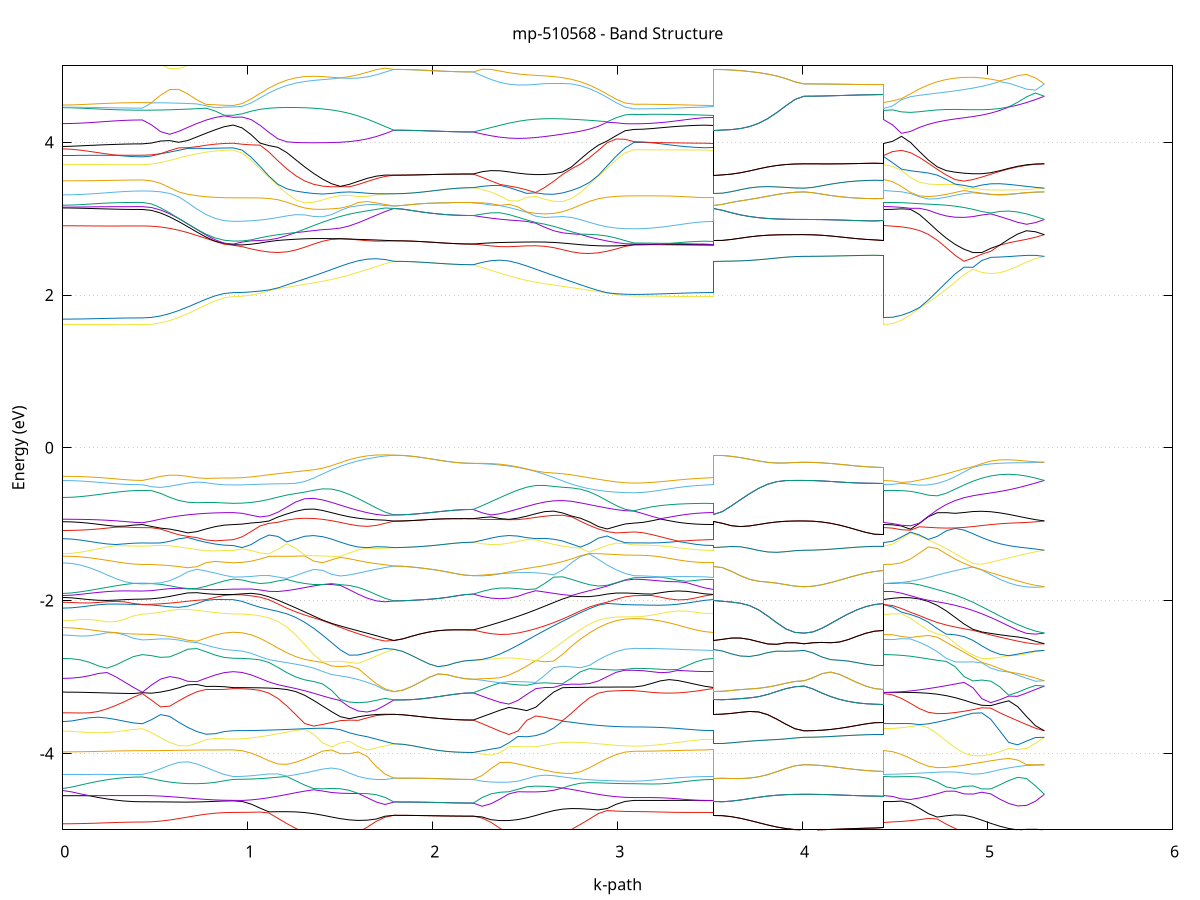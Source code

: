 set title 'mp-510568 - Band Structure'
set xlabel 'k-path'
set ylabel 'Energy (eV)'
set grid y
set yrange [-5:5]
set terminal png size 800,600
set output 'mp-510568_bands_gnuplot.png'
plot '-' using 1:2 with lines notitle, '-' using 1:2 with lines notitle, '-' using 1:2 with lines notitle, '-' using 1:2 with lines notitle, '-' using 1:2 with lines notitle, '-' using 1:2 with lines notitle, '-' using 1:2 with lines notitle, '-' using 1:2 with lines notitle, '-' using 1:2 with lines notitle, '-' using 1:2 with lines notitle, '-' using 1:2 with lines notitle, '-' using 1:2 with lines notitle, '-' using 1:2 with lines notitle, '-' using 1:2 with lines notitle, '-' using 1:2 with lines notitle, '-' using 1:2 with lines notitle, '-' using 1:2 with lines notitle, '-' using 1:2 with lines notitle, '-' using 1:2 with lines notitle, '-' using 1:2 with lines notitle, '-' using 1:2 with lines notitle, '-' using 1:2 with lines notitle, '-' using 1:2 with lines notitle, '-' using 1:2 with lines notitle, '-' using 1:2 with lines notitle, '-' using 1:2 with lines notitle, '-' using 1:2 with lines notitle, '-' using 1:2 with lines notitle, '-' using 1:2 with lines notitle, '-' using 1:2 with lines notitle, '-' using 1:2 with lines notitle, '-' using 1:2 with lines notitle, '-' using 1:2 with lines notitle, '-' using 1:2 with lines notitle, '-' using 1:2 with lines notitle, '-' using 1:2 with lines notitle, '-' using 1:2 with lines notitle, '-' using 1:2 with lines notitle, '-' using 1:2 with lines notitle, '-' using 1:2 with lines notitle, '-' using 1:2 with lines notitle, '-' using 1:2 with lines notitle, '-' using 1:2 with lines notitle, '-' using 1:2 with lines notitle, '-' using 1:2 with lines notitle, '-' using 1:2 with lines notitle, '-' using 1:2 with lines notitle, '-' using 1:2 with lines notitle, '-' using 1:2 with lines notitle, '-' using 1:2 with lines notitle, '-' using 1:2 with lines notitle, '-' using 1:2 with lines notitle, '-' using 1:2 with lines notitle, '-' using 1:2 with lines notitle, '-' using 1:2 with lines notitle, '-' using 1:2 with lines notitle, '-' using 1:2 with lines notitle, '-' using 1:2 with lines notitle, '-' using 1:2 with lines notitle, '-' using 1:2 with lines notitle, '-' using 1:2 with lines notitle, '-' using 1:2 with lines notitle, '-' using 1:2 with lines notitle, '-' using 1:2 with lines notitle, '-' using 1:2 with lines notitle, '-' using 1:2 with lines notitle, '-' using 1:2 with lines notitle, '-' using 1:2 with lines notitle, '-' using 1:2 with lines notitle, '-' using 1:2 with lines notitle, '-' using 1:2 with lines notitle, '-' using 1:2 with lines notitle, '-' using 1:2 with lines notitle, '-' using 1:2 with lines notitle, '-' using 1:2 with lines notitle, '-' using 1:2 with lines notitle, '-' using 1:2 with lines notitle, '-' using 1:2 with lines notitle, '-' using 1:2 with lines notitle, '-' using 1:2 with lines notitle, '-' using 1:2 with lines notitle, '-' using 1:2 with lines notitle, '-' using 1:2 with lines notitle, '-' using 1:2 with lines notitle, '-' using 1:2 with lines notitle, '-' using 1:2 with lines notitle, '-' using 1:2 with lines notitle, '-' using 1:2 with lines notitle, '-' using 1:2 with lines notitle, '-' using 1:2 with lines notitle, '-' using 1:2 with lines notitle, '-' using 1:2 with lines notitle, '-' using 1:2 with lines notitle, '-' using 1:2 with lines notitle, '-' using 1:2 with lines notitle, '-' using 1:2 with lines notitle, '-' using 1:2 with lines notitle, '-' using 1:2 with lines notitle, '-' using 1:2 with lines notitle, '-' using 1:2 with lines notitle, '-' using 1:2 with lines notitle, '-' using 1:2 with lines notitle, '-' using 1:2 with lines notitle, '-' using 1:2 with lines notitle, '-' using 1:2 with lines notitle, '-' using 1:2 with lines notitle, '-' using 1:2 with lines notitle, '-' using 1:2 with lines notitle, '-' using 1:2 with lines notitle, '-' using 1:2 with lines notitle, '-' using 1:2 with lines notitle, '-' using 1:2 with lines notitle, '-' using 1:2 with lines notitle, '-' using 1:2 with lines notitle, '-' using 1:2 with lines notitle, '-' using 1:2 with lines notitle, '-' using 1:2 with lines notitle, '-' using 1:2 with lines notitle, '-' using 1:2 with lines notitle, '-' using 1:2 with lines notitle, '-' using 1:2 with lines notitle, '-' using 1:2 with lines notitle, '-' using 1:2 with lines notitle, '-' using 1:2 with lines notitle, '-' using 1:2 with lines notitle, '-' using 1:2 with lines notitle, '-' using 1:2 with lines notitle, '-' using 1:2 with lines notitle
0.000000 -39.050759
0.047797 -39.050759
0.095595 -39.050759
0.143392 -39.050759
0.191190 -39.050759
0.238987 -39.050759
0.286784 -39.050759
0.334582 -39.050759
0.382379 -39.050759
0.430177 -39.050759
0.430177 -39.050759
0.479305 -39.050759
0.528434 -39.050659
0.577562 -39.050459
0.626691 -39.050259
0.675820 -39.050059
0.724948 -39.049859
0.774077 -39.049659
0.823205 -39.049459
0.872334 -39.049359
0.921462 -39.049359
0.921462 -39.049359
0.921462 -39.049359
0.921462 -39.049359
0.969751 -39.049259
1.018039 -39.049059
1.066328 -39.048759
1.114616 -39.048259
1.162905 -39.047659
1.211193 -39.046859
1.259482 -39.046059
1.307770 -39.045059
1.356059 -39.043959
1.404347 -39.042859
1.452636 -39.041559
1.500924 -39.040259
1.549213 -39.038759
1.597501 -39.037259
1.645790 -39.035759
1.694078 -39.034059
1.742367 -39.032359
1.790655 -39.030559
1.790655 -39.030559
1.790655 -39.030559
1.790655 -39.030559
1.838259 -39.030559
1.885864 -39.030559
1.933468 -39.030559
1.981072 -39.030559
2.028676 -39.030659
2.076280 -39.030659
2.123885 -39.030659
2.171489 -39.030559
2.219093 -39.030559
2.219093 -39.030559
2.267382 -39.032359
2.315670 -39.034059
2.363959 -39.035759
2.412247 -39.037359
2.460535 -39.038859
2.508824 -39.040259
2.557112 -39.041559
2.605401 -39.042859
2.653689 -39.044059
2.701978 -39.045059
2.750266 -39.046059
2.798555 -39.046959
2.846843 -39.047659
2.895132 -39.048259
2.943420 -39.048759
2.991709 -39.049059
3.039997 -39.049359
3.088286 -39.049359
3.088286 -39.049359
3.135890 -39.049359
3.183494 -39.049359
3.231098 -39.049359
3.278703 -39.049359
3.326307 -39.049359
3.373911 -39.049359
3.421515 -39.049359
3.469119 -39.049359
3.516724 -39.049359
3.516724 -39.030559
3.565852 -39.030659
3.614981 -39.030659
3.664109 -39.030859
3.713238 -39.030959
3.762367 -39.031059
3.811495 -39.031259
3.860624 -39.031359
3.909752 -39.031459
3.958881 -39.031559
4.008009 -39.031559
4.008009 -39.031559
4.055807 -39.031559
4.103604 -39.031559
4.151402 -39.031559
4.199199 -39.031559
4.246996 -39.031559
4.294794 -39.031559
4.342591 -39.031559
4.390389 -39.031559
4.438186 -39.031559
4.438186 -39.050759
4.486475 -39.050659
4.534763 -39.050459
4.583052 -39.050159
4.631340 -39.049659
4.679629 -39.048959
4.727917 -39.048259
4.776205 -39.047359
4.824494 -39.046359
4.872782 -39.045259
4.921071 -39.044059
4.969359 -39.042759
5.017648 -39.041359
5.065936 -39.039859
5.114225 -39.038359
5.162513 -39.036759
5.210802 -39.035059
5.259090 -39.033359
5.307379 -39.031559
e
0.000000 -39.012759
0.047797 -39.012759
0.095595 -39.012759
0.143392 -39.012759
0.191190 -39.012759
0.238987 -39.012759
0.286784 -39.012759
0.334582 -39.012759
0.382379 -39.012759
0.430177 -39.012759
0.430177 -39.012759
0.479305 -39.012759
0.528434 -39.012659
0.577562 -39.012559
0.626691 -39.012459
0.675820 -39.012359
0.724948 -39.012159
0.774077 -39.012059
0.823205 -39.011859
0.872334 -39.011859
0.921462 -39.011759
0.921462 -39.011759
0.921462 -39.011759
0.921462 -39.011759
0.969751 -39.011859
1.018039 -39.012059
1.066328 -39.012259
1.114616 -39.012659
1.162905 -39.013159
1.211193 -39.013859
1.259482 -39.014559
1.307770 -39.015459
1.356059 -39.016559
1.404347 -39.017659
1.452636 -39.018959
1.500924 -39.020459
1.549213 -39.021959
1.597501 -39.023559
1.645790 -39.025259
1.694078 -39.027059
1.742367 -39.028859
1.790655 -39.030559
1.790655 -39.030559
1.790655 -39.030559
1.790655 -39.030559
1.838259 -39.030559
1.885864 -39.030559
1.933468 -39.030559
1.981072 -39.030559
2.028676 -39.030659
2.076280 -39.030659
2.123885 -39.030659
2.171489 -39.030559
2.219093 -39.030559
2.219093 -39.030559
2.267382 -39.028859
2.315670 -39.027059
2.363959 -39.025259
2.412247 -39.023559
2.460535 -39.021959
2.508824 -39.020459
2.557112 -39.018959
2.605401 -39.017659
2.653689 -39.016559
2.701978 -39.015459
2.750266 -39.014559
2.798555 -39.013859
2.846843 -39.013159
2.895132 -39.012659
2.943420 -39.012259
2.991709 -39.012059
3.039997 -39.011859
3.088286 -39.011759
3.088286 -39.011759
3.135890 -39.011759
3.183494 -39.011759
3.231098 -39.011759
3.278703 -39.011759
3.326307 -39.011759
3.373911 -39.011759
3.421515 -39.011759
3.469119 -39.011759
3.516724 -39.011759
3.516724 -39.030559
3.565852 -39.030659
3.614981 -39.030659
3.664109 -39.030859
3.713238 -39.030959
3.762367 -39.031059
3.811495 -39.031259
3.860624 -39.031359
3.909752 -39.031459
3.958881 -39.031559
4.008009 -39.031559
4.008009 -39.031559
4.055807 -39.031559
4.103604 -39.031559
4.151402 -39.031559
4.199199 -39.031559
4.246996 -39.031559
4.294794 -39.031559
4.342591 -39.031559
4.390389 -39.031559
4.438186 -39.031559
4.438186 -39.012759
4.486475 -39.012859
4.534763 -39.013059
4.583052 -39.013259
4.631340 -39.013659
4.679629 -39.014159
4.727917 -39.014859
4.776205 -39.015559
4.824494 -39.016459
4.872782 -39.017459
4.921071 -39.018659
4.969359 -39.019959
5.017648 -39.021359
5.065936 -39.022859
5.114225 -39.024559
5.162513 -39.026259
5.210802 -39.027959
5.259090 -39.029759
5.307379 -39.031559
e
0.000000 -38.939459
0.047797 -38.939459
0.095595 -38.939459
0.143392 -38.939459
0.191190 -38.939459
0.238987 -38.939459
0.286784 -38.939459
0.334582 -38.939459
0.382379 -38.939459
0.430177 -38.939459
0.430177 -38.939459
0.479305 -38.939459
0.528434 -38.939459
0.577562 -38.939459
0.626691 -38.939559
0.675820 -38.939559
0.724948 -38.939559
0.774077 -38.939559
0.823205 -38.939559
0.872334 -38.939559
0.921462 -38.939559
0.921462 -38.939559
0.921462 -38.939559
0.921462 -38.939559
0.969751 -38.939559
1.018039 -38.939459
1.066328 -38.939259
1.114616 -38.939059
1.162905 -38.938759
1.211193 -38.938359
1.259482 -38.938059
1.307770 -38.937659
1.356059 -38.937359
1.404347 -38.937159
1.452636 -38.937059
1.500924 -38.937359
1.549213 -38.938059
1.597501 -38.939159
1.645790 -38.940059
1.694078 -38.940759
1.742367 -38.940859
1.790655 -38.940359
1.790655 -38.940359
1.790655 -38.940359
1.790655 -38.940359
1.838259 -38.940359
1.885864 -38.940359
1.933468 -38.940359
1.981072 -38.940359
2.028676 -38.940359
2.076280 -38.940359
2.123885 -38.940359
2.171489 -38.940259
2.219093 -38.940259
2.219093 -38.940259
2.267382 -38.940759
2.315670 -38.940659
2.363959 -38.940059
2.412247 -38.939059
2.460535 -38.938059
2.508824 -38.937359
2.557112 -38.937159
2.605401 -38.937159
2.653689 -38.937459
2.701978 -38.937759
2.750266 -38.938159
2.798555 -38.938559
2.846843 -38.938859
2.895132 -38.939159
2.943420 -38.939359
2.991709 -38.939559
3.039997 -38.939659
3.088286 -38.939759
3.088286 -38.939759
3.135890 -38.939759
3.183494 -38.939659
3.231098 -38.939659
3.278703 -38.939659
3.326307 -38.939659
3.373911 -38.939659
3.421515 -38.939559
3.469119 -38.939559
3.516724 -38.939559
3.516724 -38.940359
3.565852 -38.940359
3.614981 -38.940359
3.664109 -38.940359
3.713238 -38.940359
3.762367 -38.940359
3.811495 -38.940359
3.860624 -38.940359
3.909752 -38.940359
3.958881 -38.940359
4.008009 -38.940359
4.008009 -38.940359
4.055807 -38.940359
4.103604 -38.940359
4.151402 -38.940359
4.199199 -38.940359
4.246996 -38.940359
4.294794 -38.940359
4.342591 -38.940259
4.390389 -38.940259
4.438186 -38.940259
4.438186 -38.939459
4.486475 -38.939459
4.534763 -38.939259
4.583052 -38.939159
4.631340 -38.938959
4.679629 -38.938659
4.727917 -38.938359
4.776205 -38.937959
4.824494 -38.937559
4.872782 -38.937259
4.921071 -38.936959
4.969359 -38.936759
5.017648 -38.936959
5.065936 -38.937659
5.114225 -38.938759
5.162513 -38.939859
5.210802 -38.940559
5.259090 -38.940759
5.307379 -38.940359
e
0.000000 -38.931059
0.047797 -38.931059
0.095595 -38.931059
0.143392 -38.931059
0.191190 -38.931059
0.238987 -38.931059
0.286784 -38.930959
0.334582 -38.930959
0.382379 -38.930959
0.430177 -38.930959
0.430177 -38.930959
0.479305 -38.930959
0.528434 -38.930859
0.577562 -38.930659
0.626691 -38.930359
0.675820 -38.930059
0.724948 -38.929859
0.774077 -38.929559
0.823205 -38.929459
0.872334 -38.929259
0.921462 -38.929259
0.921462 -38.929259
0.921462 -38.929259
0.921462 -38.929259
0.969751 -38.929259
1.018039 -38.929259
1.066328 -38.929159
1.114616 -38.929159
1.162905 -38.929159
1.211193 -38.929159
1.259482 -38.929059
1.307770 -38.929059
1.356059 -38.929159
1.404347 -38.929159
1.452636 -38.929259
1.500924 -38.929359
1.549213 -38.930759
1.597501 -38.932359
1.645790 -38.935259
1.694078 -38.937559
1.742367 -38.939259
1.790655 -38.940359
1.790655 -38.940359
1.790655 -38.940359
1.790655 -38.940359
1.838259 -38.940359
1.885864 -38.940359
1.933468 -38.940359
1.981072 -38.940359
2.028676 -38.940359
2.076280 -38.940359
2.123885 -38.940359
2.171489 -38.940259
2.219093 -38.940259
2.219093 -38.940259
2.267382 -38.939159
2.315670 -38.937459
2.363959 -38.935159
2.412247 -38.932359
2.460535 -38.930759
2.508824 -38.929359
2.557112 -38.929259
2.605401 -38.929159
2.653689 -38.929159
2.701978 -38.929159
2.750266 -38.929159
2.798555 -38.929159
2.846843 -38.929159
2.895132 -38.929259
2.943420 -38.929259
2.991709 -38.929259
3.039997 -38.929259
3.088286 -38.929359
3.088286 -38.929359
3.135890 -38.929359
3.183494 -38.929359
3.231098 -38.929259
3.278703 -38.929259
3.326307 -38.929259
3.373911 -38.929259
3.421515 -38.929259
3.469119 -38.929259
3.516724 -38.929259
3.516724 -38.940359
3.565852 -38.940359
3.614981 -38.940359
3.664109 -38.940359
3.713238 -38.940359
3.762367 -38.940359
3.811495 -38.940359
3.860624 -38.940359
3.909752 -38.940359
3.958881 -38.940359
4.008009 -38.940359
4.008009 -38.940359
4.055807 -38.940359
4.103604 -38.940359
4.151402 -38.940359
4.199199 -38.940359
4.246996 -38.940359
4.294794 -38.940359
4.342591 -38.940259
4.390389 -38.940259
4.438186 -38.940259
4.438186 -38.930959
4.486475 -38.930959
4.534763 -38.930959
4.583052 -38.930959
4.631340 -38.930859
4.679629 -38.930759
4.727917 -38.930759
4.776205 -38.930659
4.824494 -38.930659
4.872782 -38.930659
4.921071 -38.930659
4.969359 -38.930659
5.017648 -38.930759
5.065936 -38.931859
5.114225 -38.932559
5.162513 -38.935359
5.210802 -38.937559
5.259090 -38.939259
5.307379 -38.940359
e
0.000000 -38.899659
0.047797 -38.899659
0.095595 -38.899659
0.143392 -38.899659
0.191190 -38.899659
0.238987 -38.899659
0.286784 -38.899659
0.334582 -38.899659
0.382379 -38.899659
0.430177 -38.899659
0.430177 -38.899659
0.479305 -38.899659
0.528434 -38.899659
0.577562 -38.899659
0.626691 -38.899659
0.675820 -38.899559
0.724948 -38.899559
0.774077 -38.899559
0.823205 -38.899559
0.872334 -38.899559
0.921462 -38.899559
0.921462 -38.899559
0.921462 -38.899559
0.921462 -38.899559
0.969751 -38.899859
1.018039 -38.900859
1.066328 -38.902559
1.114616 -38.904759
1.162905 -38.907459
1.211193 -38.910559
1.259482 -38.913859
1.307770 -38.917359
1.356059 -38.920859
1.404347 -38.924159
1.452636 -38.927059
1.500924 -38.929359
1.549213 -38.929759
1.597501 -38.931359
1.645790 -38.931459
1.694078 -38.931259
1.742367 -38.931059
1.790655 -38.930759
1.790655 -38.930759
1.790655 -38.930759
1.790655 -38.930759
1.838259 -38.930759
1.885864 -38.930759
1.933468 -38.930759
1.981072 -38.930759
2.028676 -38.930759
2.076280 -38.930759
2.123885 -38.930759
2.171489 -38.930759
2.219093 -38.930759
2.219093 -38.930759
2.267382 -38.931059
2.315670 -38.931259
2.363959 -38.931459
2.412247 -38.931359
2.460535 -38.929659
2.508824 -38.929359
2.557112 -38.927059
2.605401 -38.924159
2.653689 -38.920859
2.701978 -38.917359
2.750266 -38.913859
2.798555 -38.910559
2.846843 -38.907459
2.895132 -38.904759
2.943420 -38.902459
2.991709 -38.900859
3.039997 -38.899859
3.088286 -38.899559
3.088286 -38.899559
3.135890 -38.899559
3.183494 -38.899459
3.231098 -38.899559
3.278703 -38.899559
3.326307 -38.899559
3.373911 -38.899559
3.421515 -38.899559
3.469119 -38.899559
3.516724 -38.899559
3.516724 -38.930759
3.565852 -38.930759
3.614981 -38.930859
3.664109 -38.930959
3.713238 -38.931159
3.762367 -38.931259
3.811495 -38.931459
3.860624 -38.931559
3.909752 -38.931659
3.958881 -38.931759
4.008009 -38.931759
4.008009 -38.931759
4.055807 -38.931759
4.103604 -38.931759
4.151402 -38.931759
4.199199 -38.931759
4.246996 -38.931759
4.294794 -38.931759
4.342591 -38.931759
4.390389 -38.931759
4.438186 -38.931759
4.438186 -38.899659
4.486475 -38.900059
4.534763 -38.901059
4.583052 -38.902659
4.631340 -38.904959
4.679629 -38.907659
4.727917 -38.910759
4.776205 -38.914159
4.824494 -38.917759
4.872782 -38.921359
4.921071 -38.924759
4.969359 -38.927859
5.017648 -38.930359
5.065936 -38.930959
5.114225 -38.932459
5.162513 -38.932459
5.210802 -38.932359
5.259090 -38.932059
5.307379 -38.931759
e
0.000000 -38.887659
0.047797 -38.887659
0.095595 -38.887659
0.143392 -38.887659
0.191190 -38.887659
0.238987 -38.887659
0.286784 -38.887659
0.334582 -38.887659
0.382379 -38.887659
0.430177 -38.887659
0.430177 -38.887659
0.479305 -38.887659
0.528434 -38.887659
0.577562 -38.887659
0.626691 -38.887759
0.675820 -38.887759
0.724948 -38.887759
0.774077 -38.887759
0.823205 -38.887759
0.872334 -38.887759
0.921462 -38.887759
0.921462 -38.887759
0.921462 -38.887759
0.921462 -38.887759
0.969751 -38.888159
1.018039 -38.889259
1.066328 -38.891159
1.114616 -38.893659
1.162905 -38.896659
1.211193 -38.900159
1.259482 -38.904159
1.307770 -38.908259
1.356059 -38.912659
1.404347 -38.916959
1.452636 -38.921259
1.500924 -38.925259
1.549213 -38.928759
1.597501 -38.929659
1.645790 -38.929859
1.694078 -38.930159
1.742367 -38.930459
1.790655 -38.930759
1.790655 -38.930759
1.790655 -38.930759
1.790655 -38.930759
1.838259 -38.930759
1.885864 -38.930759
1.933468 -38.930759
1.981072 -38.930759
2.028676 -38.930759
2.076280 -38.930759
2.123885 -38.930759
2.171489 -38.930759
2.219093 -38.930759
2.219093 -38.930759
2.267382 -38.930459
2.315670 -38.930159
2.363959 -38.929859
2.412247 -38.929659
2.460535 -38.928759
2.508824 -38.925259
2.557112 -38.921159
2.605401 -38.916959
2.653689 -38.912559
2.701978 -38.908259
2.750266 -38.904059
2.798555 -38.900159
2.846843 -38.896659
2.895132 -38.893559
2.943420 -38.891159
2.991709 -38.889259
3.039997 -38.888159
3.088286 -38.887759
3.088286 -38.887759
3.135890 -38.887759
3.183494 -38.887759
3.231098 -38.887759
3.278703 -38.887759
3.326307 -38.887759
3.373911 -38.887759
3.421515 -38.887759
3.469119 -38.887759
3.516724 -38.887759
3.516724 -38.930759
3.565852 -38.930759
3.614981 -38.930859
3.664109 -38.930959
3.713238 -38.931159
3.762367 -38.931259
3.811495 -38.931459
3.860624 -38.931559
3.909752 -38.931659
3.958881 -38.931759
4.008009 -38.931759
4.008009 -38.931759
4.055807 -38.931759
4.103604 -38.931759
4.151402 -38.931759
4.199199 -38.931759
4.246996 -38.931759
4.294794 -38.931759
4.342591 -38.931759
4.390389 -38.931759
4.438186 -38.931759
4.438186 -38.887659
4.486475 -38.888059
4.534763 -38.889159
4.583052 -38.891059
4.631340 -38.893459
4.679629 -38.896559
4.727917 -38.900159
4.776205 -38.904059
4.824494 -38.908259
4.872782 -38.912659
4.921071 -38.916959
4.969359 -38.921259
5.017648 -38.925259
5.065936 -38.928959
5.114225 -38.930759
5.162513 -38.931059
5.210802 -38.931259
5.259090 -38.931559
5.307379 -38.931759
e
0.000000 -38.773659
0.047797 -38.773659
0.095595 -38.773659
0.143392 -38.773659
0.191190 -38.773559
0.238987 -38.773459
0.286784 -38.773459
0.334582 -38.773359
0.382379 -38.773259
0.430177 -38.773259
0.430177 -38.773259
0.479305 -38.773259
0.528434 -38.773259
0.577562 -38.773259
0.626691 -38.773259
0.675820 -38.773259
0.724948 -38.773259
0.774077 -38.773259
0.823205 -38.773259
0.872334 -38.773259
0.921462 -38.773259
0.921462 -38.773259
0.921462 -38.773259
0.921462 -38.773259
0.969751 -38.773259
1.018039 -38.773159
1.066328 -38.773059
1.114616 -38.772859
1.162905 -38.772659
1.211193 -38.772459
1.259482 -38.772159
1.307770 -38.771959
1.356059 -38.771659
1.404347 -38.771359
1.452636 -38.771059
1.500924 -38.770759
1.549213 -38.770559
1.597501 -38.770259
1.645790 -38.770059
1.694078 -38.769859
1.742367 -38.769659
1.790655 -38.769559
1.790655 -38.769559
1.790655 -38.769559
1.790655 -38.769559
1.838259 -38.769559
1.885864 -38.769559
1.933468 -38.769559
1.981072 -38.769559
2.028676 -38.769559
2.076280 -38.769559
2.123885 -38.769559
2.171489 -38.769559
2.219093 -38.769559
2.219093 -38.769559
2.267382 -38.769659
2.315670 -38.769859
2.363959 -38.770059
2.412247 -38.770259
2.460535 -38.770459
2.508824 -38.770659
2.557112 -38.770959
2.605401 -38.771159
2.653689 -38.771359
2.701978 -38.771659
2.750266 -38.771859
2.798555 -38.772059
2.846843 -38.772259
2.895132 -38.772459
2.943420 -38.772559
2.991709 -38.772659
3.039997 -38.772759
3.088286 -38.772759
3.088286 -38.772759
3.135890 -38.772759
3.183494 -38.772859
3.231098 -38.772859
3.278703 -38.772959
3.326307 -38.773059
3.373911 -38.773159
3.421515 -38.773159
3.469119 -38.773259
3.516724 -38.773259
3.516724 -38.769559
3.565852 -38.769559
3.614981 -38.769559
3.664109 -38.769659
3.713238 -38.769759
3.762367 -38.769759
3.811495 -38.769859
3.860624 -38.769959
3.909752 -38.769959
3.958881 -38.770059
4.008009 -38.770059
4.008009 -38.770059
4.055807 -38.770059
4.103604 -38.770059
4.151402 -38.770059
4.199199 -38.770059
4.246996 -38.770059
4.294794 -38.770059
4.342591 -38.770059
4.390389 -38.770059
4.438186 -38.770059
4.438186 -38.773259
4.486475 -38.773259
4.534763 -38.773159
4.583052 -38.773059
4.631340 -38.772959
4.679629 -38.772759
4.727917 -38.772559
4.776205 -38.772259
4.824494 -38.772059
4.872782 -38.771759
4.921071 -38.771559
4.969359 -38.771259
5.017648 -38.771059
5.065936 -38.770859
5.114225 -38.770559
5.162513 -38.770459
5.210802 -38.770259
5.259090 -38.770159
5.307379 -38.770059
e
0.000000 -38.770959
0.047797 -38.770959
0.095595 -38.771059
0.143392 -38.771059
0.191190 -38.771159
0.238987 -38.771259
0.286784 -38.771359
0.334582 -38.771459
0.382379 -38.771559
0.430177 -38.771559
0.430177 -38.771559
0.479305 -38.771559
0.528434 -38.771459
0.577562 -38.771359
0.626691 -38.771259
0.675820 -38.771159
0.724948 -38.770959
0.774077 -38.770859
0.823205 -38.770759
0.872334 -38.770759
0.921462 -38.770659
0.921462 -38.770659
0.921462 -38.770659
0.921462 -38.770659
0.969751 -38.770659
1.018039 -38.770659
1.066328 -38.770559
1.114616 -38.770459
1.162905 -38.770359
1.211193 -38.770259
1.259482 -38.770059
1.307770 -38.769959
1.356059 -38.769759
1.404347 -38.769659
1.452636 -38.769559
1.500924 -38.769459
1.549213 -38.769459
1.597501 -38.769359
1.645790 -38.769359
1.694078 -38.769359
1.742367 -38.769459
1.790655 -38.769559
1.790655 -38.769559
1.790655 -38.769559
1.790655 -38.769559
1.838259 -38.769559
1.885864 -38.769559
1.933468 -38.769559
1.981072 -38.769559
2.028676 -38.769559
2.076280 -38.769559
2.123885 -38.769559
2.171489 -38.769559
2.219093 -38.769559
2.219093 -38.769559
2.267382 -38.769559
2.315670 -38.769459
2.363959 -38.769459
2.412247 -38.769459
2.460535 -38.769559
2.508824 -38.769659
2.557112 -38.769759
2.605401 -38.769859
2.653689 -38.769959
2.701978 -38.770059
2.750266 -38.770259
2.798555 -38.770359
2.846843 -38.770459
2.895132 -38.770559
2.943420 -38.770659
2.991709 -38.770759
3.039997 -38.770759
3.088286 -38.770859
3.088286 -38.770859
3.135890 -38.770859
3.183494 -38.770859
3.231098 -38.770759
3.278703 -38.770759
3.326307 -38.770759
3.373911 -38.770759
3.421515 -38.770759
3.469119 -38.770659
3.516724 -38.770659
3.516724 -38.769559
3.565852 -38.769559
3.614981 -38.769559
3.664109 -38.769659
3.713238 -38.769759
3.762367 -38.769759
3.811495 -38.769859
3.860624 -38.769959
3.909752 -38.769959
3.958881 -38.770059
4.008009 -38.770059
4.008009 -38.770059
4.055807 -38.770059
4.103604 -38.770059
4.151402 -38.770059
4.199199 -38.770059
4.246996 -38.770059
4.294794 -38.770059
4.342591 -38.770059
4.390389 -38.770059
4.438186 -38.770059
4.438186 -38.771559
4.486475 -38.771559
4.534763 -38.771459
4.583052 -38.771459
4.631340 -38.771259
4.679629 -38.771159
4.727917 -38.771059
4.776205 -38.770859
4.824494 -38.770759
4.872782 -38.770559
4.921071 -38.770459
4.969359 -38.770259
5.017648 -38.770159
5.065936 -38.770059
5.114225 -38.769959
5.162513 -38.769959
5.210802 -38.769959
5.259090 -38.769959
5.307379 -38.770059
e
0.000000 -38.709059
0.047797 -38.709059
0.095595 -38.709059
0.143392 -38.709059
0.191190 -38.708959
0.238987 -38.708959
0.286784 -38.708859
0.334582 -38.708859
0.382379 -38.708859
0.430177 -38.708859
0.430177 -38.708859
0.479305 -38.708859
0.528434 -38.709159
0.577562 -38.709459
0.626691 -38.709859
0.675820 -38.710359
0.724948 -38.710859
0.774077 -38.711259
0.823205 -38.711559
0.872334 -38.711859
0.921462 -38.711959
0.921462 -38.711959
0.921462 -38.711959
0.921462 -38.711959
0.969751 -38.711859
1.018039 -38.711859
1.066328 -38.711759
1.114616 -38.711659
1.162905 -38.711559
1.211193 -38.711359
1.259482 -38.711259
1.307770 -38.711059
1.356059 -38.710859
1.404347 -38.710759
1.452636 -38.710659
1.500924 -38.710759
1.549213 -38.711059
1.597501 -38.711759
1.645790 -38.712759
1.694078 -38.713759
1.742367 -38.714559
1.790655 -38.714759
1.790655 -38.714759
1.790655 -38.714759
1.790655 -38.714759
1.838259 -38.714759
1.885864 -38.714759
1.933468 -38.714859
1.981072 -38.714859
2.028676 -38.714859
2.076280 -38.714859
2.123885 -38.714959
2.171489 -38.714959
2.219093 -38.714959
2.219093 -38.714959
2.267382 -38.714659
2.315670 -38.713959
2.363959 -38.712859
2.412247 -38.711859
2.460535 -38.711159
2.508824 -38.710759
2.557112 -38.710659
2.605401 -38.710759
2.653689 -38.710859
2.701978 -38.710959
2.750266 -38.711159
2.798555 -38.711259
2.846843 -38.711459
2.895132 -38.711559
2.943420 -38.711659
2.991709 -38.711759
3.039997 -38.711759
3.088286 -38.711759
3.088286 -38.711759
3.135890 -38.711759
3.183494 -38.711759
3.231098 -38.711859
3.278703 -38.711859
3.326307 -38.711859
3.373911 -38.711859
3.421515 -38.711859
3.469119 -38.711859
3.516724 -38.711959
3.516724 -38.714759
3.565852 -38.714759
3.614981 -38.714759
3.664109 -38.714659
3.713238 -38.714559
3.762367 -38.714459
3.811495 -38.714459
3.860624 -38.714359
3.909752 -38.714259
3.958881 -38.714259
4.008009 -38.714259
4.008009 -38.714259
4.055807 -38.714259
4.103604 -38.714259
4.151402 -38.714259
4.199199 -38.714259
4.246996 -38.714259
4.294794 -38.714259
4.342591 -38.714259
4.390389 -38.714259
4.438186 -38.714259
4.438186 -38.708859
4.486475 -38.708759
4.534763 -38.708759
4.583052 -38.708659
4.631340 -38.708559
4.679629 -38.708459
4.727917 -38.708359
4.776205 -38.708159
4.824494 -38.708059
4.872782 -38.707959
4.921071 -38.707859
4.969359 -38.707959
5.017648 -38.708159
5.065936 -38.708859
5.114225 -38.710159
5.162513 -38.711759
5.210802 -38.713159
5.259090 -38.713959
5.307379 -38.714259
e
0.000000 -38.707859
0.047797 -38.707859
0.095595 -38.707959
0.143392 -38.707959
0.191190 -38.707959
0.238987 -38.708059
0.286784 -38.708159
0.334582 -38.708159
0.382379 -38.708259
0.430177 -38.708259
0.430177 -38.708259
0.479305 -38.708259
0.528434 -38.708359
0.577562 -38.708659
0.626691 -38.708859
0.675820 -38.709159
0.724948 -38.709559
0.774077 -38.709759
0.823205 -38.710059
0.872334 -38.710159
0.921462 -38.710259
0.921462 -38.710259
0.921462 -38.710259
0.921462 -38.710259
0.969751 -38.710259
1.018039 -38.710159
1.066328 -38.710159
1.114616 -38.710059
1.162905 -38.709959
1.211193 -38.709959
1.259482 -38.709859
1.307770 -38.709759
1.356059 -38.709659
1.404347 -38.709659
1.452636 -38.709759
1.500924 -38.709959
1.549213 -38.710359
1.597501 -38.711259
1.645790 -38.712459
1.694078 -38.713659
1.742367 -38.714459
1.790655 -38.714759
1.790655 -38.714759
1.790655 -38.714759
1.790655 -38.714759
1.838259 -38.714759
1.885864 -38.714759
1.933468 -38.714859
1.981072 -38.714859
2.028676 -38.714859
2.076280 -38.714859
2.123885 -38.714959
2.171489 -38.714959
2.219093 -38.714959
2.219093 -38.714959
2.267382 -38.714659
2.315670 -38.713859
2.363959 -38.712659
2.412247 -38.711459
2.460535 -38.710559
2.508824 -38.710059
2.557112 -38.709859
2.605401 -38.709859
2.653689 -38.709859
2.701978 -38.709959
2.750266 -38.710059
2.798555 -38.710159
2.846843 -38.710159
2.895132 -38.710259
2.943420 -38.710359
2.991709 -38.710359
3.039997 -38.710459
3.088286 -38.710459
3.088286 -38.710459
3.135890 -38.710459
3.183494 -38.710459
3.231098 -38.710359
3.278703 -38.710359
3.326307 -38.710359
3.373911 -38.710259
3.421515 -38.710259
3.469119 -38.710259
3.516724 -38.710259
3.516724 -38.714759
3.565852 -38.714759
3.614981 -38.714759
3.664109 -38.714659
3.713238 -38.714559
3.762367 -38.714459
3.811495 -38.714459
3.860624 -38.714359
3.909752 -38.714259
3.958881 -38.714259
4.008009 -38.714259
4.008009 -38.714259
4.055807 -38.714259
4.103604 -38.714259
4.151402 -38.714259
4.199199 -38.714259
4.246996 -38.714259
4.294794 -38.714259
4.342591 -38.714259
4.390389 -38.714259
4.438186 -38.714259
4.438186 -38.708259
4.486475 -38.708259
4.534763 -38.708159
4.583052 -38.708159
4.631340 -38.708059
4.679629 -38.707959
4.727917 -38.707859
4.776205 -38.707759
4.824494 -38.707559
4.872782 -38.707559
4.921071 -38.707459
4.969359 -38.707559
5.017648 -38.707859
5.065936 -38.708559
5.114225 -38.709959
5.162513 -38.711659
5.210802 -38.713059
5.259090 -38.713959
5.307379 -38.714259
e
0.000000 -38.669359
0.047797 -38.669359
0.095595 -38.669359
0.143392 -38.669359
0.191190 -38.669359
0.238987 -38.669359
0.286784 -38.669359
0.334582 -38.669359
0.382379 -38.669359
0.430177 -38.669359
0.430177 -38.669359
0.479305 -38.669359
0.528434 -38.669359
0.577562 -38.669359
0.626691 -38.669359
0.675820 -38.669359
0.724948 -38.669359
0.774077 -38.669359
0.823205 -38.669259
0.872334 -38.669259
0.921462 -38.669259
0.921462 -38.669259
0.921462 -38.669259
0.921462 -38.669259
0.969751 -38.669659
1.018039 -38.670659
1.066328 -38.672259
1.114616 -38.674459
1.162905 -38.677159
1.211193 -38.680259
1.259482 -38.683759
1.307770 -38.687459
1.356059 -38.691159
1.404347 -38.694859
1.452636 -38.698459
1.500924 -38.701659
1.549213 -38.704359
1.597501 -38.706159
1.645790 -38.707159
1.694078 -38.707559
1.742367 -38.707659
1.790655 -38.707759
1.790655 -38.707759
1.790655 -38.707759
1.790655 -38.707759
1.838259 -38.707659
1.885864 -38.707659
1.933468 -38.707659
1.981072 -38.707659
2.028676 -38.707659
2.076280 -38.707659
2.123885 -38.707559
2.171489 -38.707559
2.219093 -38.707559
2.219093 -38.707559
2.267382 -38.707559
2.315670 -38.707359
2.363959 -38.706959
2.412247 -38.705959
2.460535 -38.704159
2.508824 -38.701559
2.557112 -38.698459
2.605401 -38.694859
2.653689 -38.691159
2.701978 -38.687459
2.750266 -38.683759
2.798555 -38.680359
2.846843 -38.677159
2.895132 -38.674459
2.943420 -38.672259
2.991709 -38.670659
3.039997 -38.669659
3.088286 -38.669259
3.088286 -38.669259
3.135890 -38.669259
3.183494 -38.669259
3.231098 -38.669259
3.278703 -38.669259
3.326307 -38.669259
3.373911 -38.669259
3.421515 -38.669259
3.469119 -38.669259
3.516724 -38.669259
3.516724 -38.707759
3.565852 -38.707659
3.614981 -38.707559
3.664109 -38.707259
3.713238 -38.706959
3.762367 -38.706659
3.811495 -38.706359
3.860624 -38.706059
3.909752 -38.705759
3.958881 -38.705659
4.008009 -38.705559
4.008009 -38.705559
4.055807 -38.705559
4.103604 -38.705559
4.151402 -38.705559
4.199199 -38.705659
4.246996 -38.705659
4.294794 -38.705659
4.342591 -38.705659
4.390389 -38.705659
4.438186 -38.705659
4.438186 -38.669359
4.486475 -38.669759
4.534763 -38.670659
4.583052 -38.672359
4.631340 -38.674559
4.679629 -38.677259
4.727917 -38.680359
4.776205 -38.683759
4.824494 -38.687459
4.872782 -38.691259
4.921071 -38.694859
4.969359 -38.698359
5.017648 -38.701459
5.065936 -38.703659
5.114225 -38.704859
5.162513 -38.705359
5.210802 -38.705559
5.259090 -38.705559
5.307379 -38.705559
e
0.000000 -38.669059
0.047797 -38.669059
0.095595 -38.669059
0.143392 -38.669059
0.191190 -38.668959
0.238987 -38.668959
0.286784 -38.668959
0.334582 -38.668959
0.382379 -38.668959
0.430177 -38.668959
0.430177 -38.668959
0.479305 -38.668959
0.528434 -38.668959
0.577562 -38.669059
0.626691 -38.669059
0.675820 -38.669059
0.724948 -38.669059
0.774077 -38.669059
0.823205 -38.669059
0.872334 -38.669059
0.921462 -38.669059
0.921462 -38.669059
0.921462 -38.669059
0.921462 -38.669059
0.969751 -38.669459
1.018039 -38.670459
1.066328 -38.672059
1.114616 -38.674259
1.162905 -38.676959
1.211193 -38.680159
1.259482 -38.683559
1.307770 -38.687259
1.356059 -38.691059
1.404347 -38.694759
1.452636 -38.698359
1.500924 -38.701559
1.549213 -38.704159
1.597501 -38.705959
1.645790 -38.706959
1.694078 -38.707359
1.742367 -38.707659
1.790655 -38.707759
1.790655 -38.707759
1.790655 -38.707759
1.790655 -38.707759
1.838259 -38.707659
1.885864 -38.707659
1.933468 -38.707659
1.981072 -38.707659
2.028676 -38.707659
2.076280 -38.707659
2.123885 -38.707559
2.171489 -38.707559
2.219093 -38.707559
2.219093 -38.707559
2.267382 -38.707459
2.315670 -38.707259
2.363959 -38.706859
2.412247 -38.705859
2.460535 -38.704059
2.508824 -38.701459
2.557112 -38.698359
2.605401 -38.694759
2.653689 -38.691059
2.701978 -38.687259
2.750266 -38.683559
2.798555 -38.680159
2.846843 -38.676959
2.895132 -38.674259
2.943420 -38.672059
2.991709 -38.670459
3.039997 -38.669459
3.088286 -38.669059
3.088286 -38.669059
3.135890 -38.669059
3.183494 -38.669059
3.231098 -38.669059
3.278703 -38.669059
3.326307 -38.669059
3.373911 -38.669059
3.421515 -38.669059
3.469119 -38.669059
3.516724 -38.669059
3.516724 -38.707759
3.565852 -38.707659
3.614981 -38.707559
3.664109 -38.707259
3.713238 -38.706959
3.762367 -38.706659
3.811495 -38.706359
3.860624 -38.706059
3.909752 -38.705759
3.958881 -38.705659
4.008009 -38.705559
4.008009 -38.705559
4.055807 -38.705559
4.103604 -38.705559
4.151402 -38.705559
4.199199 -38.705659
4.246996 -38.705659
4.294794 -38.705659
4.342591 -38.705659
4.390389 -38.705659
4.438186 -38.705659
4.438186 -38.668959
4.486475 -38.669359
4.534763 -38.670359
4.583052 -38.671959
4.631340 -38.674159
4.679629 -38.676859
4.727917 -38.680059
4.776205 -38.683559
4.824494 -38.687159
4.872782 -38.690959
4.921071 -38.694659
4.969359 -38.698259
5.017648 -38.701259
5.065936 -38.703559
5.114225 -38.704759
5.162513 -38.705259
5.210802 -38.705459
5.259090 -38.705559
5.307379 -38.705559
e
0.000000 -17.983059
0.047797 -17.982159
0.095595 -17.979659
0.143392 -17.975659
0.191190 -17.970759
0.238987 -17.965459
0.286784 -17.960359
0.334582 -17.956159
0.382379 -17.953359
0.430177 -17.952359
0.430177 -17.952359
0.479305 -17.949759
0.528434 -17.942059
0.577562 -17.929659
0.626691 -17.913359
0.675820 -17.894059
0.724948 -17.873459
0.774077 -17.853459
0.823205 -17.836359
0.872334 -17.824559
0.921462 -17.820259
0.921462 -17.820259
0.921462 -17.820259
0.921462 -17.820259
0.969751 -17.815559
1.018039 -17.801559
1.066328 -17.778359
1.114616 -17.746459
1.162905 -17.706159
1.211193 -17.658359
1.259482 -17.603559
1.307770 -17.542659
1.356059 -17.476659
1.404347 -17.406659
1.452636 -17.333759
1.500924 -17.259059
1.549213 -17.183859
1.597501 -17.109559
1.645790 -17.037159
1.694078 -16.967859
1.742367 -16.902959
1.790655 -16.843259
1.790655 -16.843259
1.790655 -16.843259
1.790655 -16.843259
1.838259 -16.843459
1.885864 -16.843759
1.933468 -16.844159
1.981072 -16.844759
2.028676 -16.845459
2.076280 -16.846059
2.123885 -16.846459
2.171489 -16.846759
2.219093 -16.846859
2.219093 -16.846859
2.267382 -16.909159
2.315670 -16.976259
2.363959 -17.047259
2.412247 -17.121059
2.460535 -17.196559
2.508824 -17.272459
2.557112 -17.347659
2.605401 -17.421059
2.653689 -17.491359
2.701978 -17.557559
2.750266 -17.618559
2.798555 -17.673459
2.846843 -17.721459
2.895132 -17.761659
2.943420 -17.793659
2.991709 -17.816859
3.039997 -17.830859
3.088286 -17.835559
3.088286 -17.835559
3.135890 -17.835159
3.183494 -17.833859
3.231098 -17.831859
3.278703 -17.829359
3.326307 -17.826759
3.373911 -17.824159
3.421515 -17.822159
3.469119 -17.820759
3.516724 -17.820259
3.516724 -16.843259
3.565852 -16.848459
3.614981 -16.862059
3.664109 -16.880859
3.713238 -16.901859
3.762367 -16.922659
3.811495 -16.941459
3.860624 -16.957159
3.909752 -16.968959
3.958881 -16.976259
4.008009 -16.978759
4.008009 -16.978759
4.055807 -16.978959
4.103604 -16.979559
4.151402 -16.980459
4.199199 -16.981559
4.246996 -16.982759
4.294794 -16.983859
4.342591 -16.984759
4.390389 -16.985459
4.438186 -16.985659
4.438186 -17.952359
4.486475 -17.947659
4.534763 -17.933759
4.583052 -17.910759
4.631340 -17.878959
4.679629 -17.838959
4.727917 -17.791259
4.776205 -17.736659
4.824494 -17.675959
4.872782 -17.610159
4.921071 -17.540259
4.969359 -17.467359
5.017648 -17.392559
5.065936 -17.317359
5.114225 -17.242859
5.162513 -17.170359
5.210802 -17.101159
5.259090 -17.036859
5.307379 -16.978759
e
0.000000 -17.183959
0.047797 -17.185259
0.095595 -17.188959
0.143392 -17.194559
0.191190 -17.201759
0.238987 -17.209659
0.286784 -17.217259
0.334582 -17.223559
0.382379 -17.227759
0.430177 -17.229259
0.430177 -17.229259
0.479305 -17.229559
0.528434 -17.230759
0.577562 -17.233559
0.626691 -17.238559
0.675820 -17.246659
0.724948 -17.257859
0.774077 -17.270859
0.823205 -17.283559
0.872334 -17.292859
0.921462 -17.296459
0.921462 -17.296459
0.921462 -17.296459
0.921462 -17.296459
0.969751 -17.292359
1.018039 -17.280459
1.066328 -17.260759
1.114616 -17.233659
1.162905 -17.199759
1.211193 -17.159659
1.259482 -17.114159
1.307770 -17.063959
1.356059 -17.010259
1.404347 -16.953959
1.452636 -16.896359
1.500924 -16.838659
1.549213 -16.782359
1.597501 -16.730459
1.645790 -16.709959
1.694078 -16.744059
1.742367 -16.789959
1.790655 -16.843259
1.790655 -16.843259
1.790655 -16.843259
1.790655 -16.843259
1.838259 -16.843459
1.885864 -16.843759
1.933468 -16.844159
1.981072 -16.844759
2.028676 -16.845459
2.076280 -16.846059
2.123885 -16.846459
2.171489 -16.846759
2.219093 -16.846859
2.219093 -16.846859
2.267382 -16.790359
2.315670 -16.740859
2.363959 -16.708059
2.412247 -16.747259
2.460535 -16.802959
2.508824 -16.861459
2.557112 -16.920759
2.605401 -16.979659
2.653689 -17.036959
2.701978 -17.091359
2.750266 -17.142059
2.798555 -17.188059
2.846843 -17.228559
2.895132 -17.262659
2.943420 -17.289859
2.991709 -17.309659
3.039997 -17.321659
3.088286 -17.325759
3.088286 -17.325759
3.135890 -17.324859
3.183494 -17.322559
3.231098 -17.318859
3.278703 -17.314259
3.326307 -17.309259
3.373911 -17.304359
3.421515 -17.300159
3.469119 -17.297459
3.516724 -17.296459
3.516724 -16.843259
3.565852 -16.848459
3.614981 -16.862059
3.664109 -16.880859
3.713238 -16.901859
3.762367 -16.922659
3.811495 -16.941459
3.860624 -16.957159
3.909752 -16.968959
3.958881 -16.976259
4.008009 -16.978759
4.008009 -16.978759
4.055807 -16.978959
4.103604 -16.979559
4.151402 -16.980459
4.199199 -16.981559
4.246996 -16.982759
4.294794 -16.983859
4.342591 -16.984759
4.390389 -16.985459
4.438186 -16.985659
4.438186 -17.229259
4.486475 -17.225559
4.534763 -17.214759
4.583052 -17.196859
4.631340 -17.172459
4.679629 -17.142159
4.727917 -17.106759
4.776205 -17.067359
4.824494 -17.025359
4.872782 -16.982259
4.921071 -16.940259
4.969359 -16.902159
5.017648 -16.871659
5.065936 -16.852759
5.114225 -16.848959
5.162513 -16.861459
5.210802 -16.888759
5.259090 -16.928659
5.307379 -16.978759
e
0.000000 -16.772959
0.047797 -16.775059
0.095595 -16.780259
0.143392 -16.786559
0.191190 -16.792459
0.238987 -16.797459
0.286784 -16.801159
0.334582 -16.803759
0.382379 -16.805259
0.430177 -16.805759
0.430177 -16.805759
0.479305 -16.810059
0.528434 -16.821759
0.577562 -16.837259
0.626691 -16.853159
0.675820 -16.866659
0.724948 -16.876159
0.774077 -16.881359
0.823205 -16.883159
0.872334 -16.883159
0.921462 -16.883059
0.921462 -16.883059
0.921462 -16.883059
0.921462 -16.883059
0.969751 -16.880459
1.018039 -16.872859
1.066328 -16.860359
1.114616 -16.843559
1.162905 -16.822659
1.211193 -16.798559
1.259482 -16.771759
1.307770 -16.743259
1.356059 -16.713759
1.404347 -16.684359
1.452636 -16.655659
1.500924 -16.628659
1.549213 -16.641259
1.597501 -16.664259
1.645790 -16.666959
1.694078 -16.628259
1.742367 -16.593259
1.790655 -16.568959
1.790655 -16.568959
1.790655 -16.568959
1.790655 -16.568959
1.838259 -16.569059
1.885864 -16.569259
1.933468 -16.569559
1.981072 -16.569859
2.028676 -16.570359
2.076280 -16.570659
2.123885 -16.570959
2.171489 -16.571059
2.219093 -16.571159
2.219093 -16.571159
2.267382 -16.600759
2.315670 -16.640459
2.363959 -16.677859
2.412247 -16.655459
2.460535 -16.627059
2.508824 -16.613759
2.557112 -16.638659
2.605401 -16.665459
2.653689 -16.693159
2.701978 -16.721059
2.750266 -16.748159
2.798555 -16.773659
2.846843 -16.796759
2.895132 -16.816759
2.943420 -16.833059
2.991709 -16.845059
3.039997 -16.852359
3.088286 -16.854859
3.088286 -16.854859
3.135890 -16.855659
3.183494 -16.857959
3.231098 -16.861459
3.278703 -16.865959
3.326307 -16.870759
3.373911 -16.875459
3.421515 -16.879359
3.469119 -16.882059
3.516724 -16.883059
3.516724 -16.568959
3.565852 -16.564059
3.614981 -16.551359
3.664109 -16.534159
3.713238 -16.515659
3.762367 -16.498359
3.811495 -16.483959
3.860624 -16.473059
3.909752 -16.465659
3.958881 -16.461459
4.008009 -16.460059
4.008009 -16.460059
4.055807 -16.460059
4.103604 -16.459959
4.151402 -16.459859
4.199199 -16.459659
4.246996 -16.459559
4.294794 -16.459459
4.342591 -16.459359
4.390389 -16.459259
4.438186 -16.459259
4.438186 -16.805759
4.486475 -16.803359
4.534763 -16.796459
4.583052 -16.785059
4.631340 -16.769759
4.679629 -16.750759
4.727917 -16.729059
4.776205 -16.705059
4.824494 -16.679559
4.872782 -16.653359
4.921071 -16.627259
4.969359 -16.601659
5.017648 -16.576559
5.065936 -16.551459
5.114225 -16.524959
5.162513 -16.496459
5.210802 -16.467959
5.259090 -16.462959
5.307379 -16.460059
e
0.000000 -16.726759
0.047797 -16.724559
0.095595 -16.719359
0.143392 -16.713059
0.191190 -16.706859
0.238987 -16.701359
0.286784 -16.696959
0.334582 -16.693759
0.382379 -16.691859
0.430177 -16.691159
0.430177 -16.691159
0.479305 -16.689159
0.528434 -16.684059
0.577562 -16.677959
0.626691 -16.672159
0.675820 -16.667459
0.724948 -16.664059
0.774077 -16.662059
0.823205 -16.661459
0.872334 -16.661659
0.921462 -16.661859
0.921462 -16.661859
0.921462 -16.661859
0.921462 -16.661859
0.969751 -16.659759
1.018039 -16.653659
1.066328 -16.643659
1.114616 -16.630159
1.162905 -16.613659
1.211193 -16.594859
1.259482 -16.591959
1.307770 -16.592759
1.356059 -16.595359
1.404347 -16.600659
1.452636 -16.609459
1.500924 -16.622759
1.549213 -16.604359
1.597501 -16.583659
1.645790 -16.567659
1.694078 -16.558159
1.742367 -16.557659
1.790655 -16.568959
1.790655 -16.568959
1.790655 -16.568959
1.790655 -16.568959
1.838259 -16.569059
1.885864 -16.569259
1.933468 -16.569559
1.981072 -16.569859
2.028676 -16.570359
2.076280 -16.570659
2.123885 -16.570959
2.171489 -16.571059
2.219093 -16.571159
2.219093 -16.571159
2.267382 -16.554859
2.315670 -16.551759
2.363959 -16.558759
2.412247 -16.572659
2.460535 -16.591359
2.508824 -16.605059
2.557112 -16.589559
2.605401 -16.580259
2.653689 -16.576359
2.701978 -16.577659
2.750266 -16.583259
2.798555 -16.592459
2.846843 -16.603459
2.895132 -16.614659
2.943420 -16.624759
2.991709 -16.632659
3.039997 -16.637659
3.088286 -16.639359
3.088286 -16.639359
3.135890 -16.639659
3.183494 -16.640859
3.231098 -16.642759
3.278703 -16.645559
3.326307 -16.649359
3.373911 -16.653659
3.421515 -16.657759
3.469119 -16.660759
3.516724 -16.661859
3.516724 -16.568959
3.565852 -16.564059
3.614981 -16.551359
3.664109 -16.534159
3.713238 -16.515659
3.762367 -16.498359
3.811495 -16.483959
3.860624 -16.473059
3.909752 -16.465659
3.958881 -16.461459
4.008009 -16.460059
4.008009 -16.460059
4.055807 -16.460059
4.103604 -16.459959
4.151402 -16.459859
4.199199 -16.459659
4.246996 -16.459559
4.294794 -16.459459
4.342591 -16.459359
4.390389 -16.459259
4.438186 -16.459259
4.438186 -16.691159
4.486475 -16.688959
4.534763 -16.682359
4.583052 -16.671759
4.631340 -16.657459
4.679629 -16.640259
4.727917 -16.620759
4.776205 -16.599859
4.824494 -16.578459
4.872782 -16.557259
4.921071 -16.537159
4.969359 -16.518659
5.017648 -16.502259
5.065936 -16.488259
5.114225 -16.479359
5.162513 -16.473959
5.210802 -16.466559
5.259090 -16.459959
5.307379 -16.460059
e
0.000000 -16.429159
0.047797 -16.431059
0.095595 -16.434559
0.143392 -16.438059
0.191190 -16.441359
0.238987 -16.443959
0.286784 -16.445859
0.334582 -16.447159
0.382379 -16.447859
0.430177 -16.448059
0.430177 -16.448059
0.479305 -16.457459
0.528434 -16.474459
0.577562 -16.493759
0.626691 -16.514359
0.675820 -16.535259
0.724948 -16.555259
0.774077 -16.573059
0.823205 -16.587059
0.872334 -16.595959
0.921462 -16.599059
0.921462 -16.599059
0.921462 -16.599059
0.921462 -16.599059
0.969751 -16.598759
1.018039 -16.597959
1.066328 -16.596759
1.114616 -16.595259
1.162905 -16.593659
1.211193 -16.592459
1.259482 -16.574159
1.307770 -16.552659
1.356059 -16.530859
1.404347 -16.509659
1.452636 -16.489959
1.500924 -16.472359
1.549213 -16.457659
1.597501 -16.446559
1.645790 -16.438859
1.694078 -16.433259
1.742367 -16.427459
1.790655 -16.418759
1.790655 -16.418759
1.790655 -16.418759
1.790655 -16.418759
1.838259 -16.418959
1.885864 -16.419459
1.933468 -16.420159
1.981072 -16.421059
2.028676 -16.422059
2.076280 -16.422959
2.123885 -16.423559
2.171489 -16.423959
2.219093 -16.424159
2.219093 -16.424159
2.267382 -16.430559
2.315670 -16.433259
2.363959 -16.435059
2.412247 -16.437659
2.460535 -16.442059
2.508824 -16.449159
2.557112 -16.459159
2.605401 -16.471359
2.653689 -16.484759
2.701978 -16.497759
2.750266 -16.509159
2.798555 -16.518359
2.846843 -16.525359
2.895132 -16.530559
2.943420 -16.534459
2.991709 -16.537159
3.039997 -16.538659
3.088286 -16.539159
3.088286 -16.539159
3.135890 -16.541859
3.183494 -16.549259
3.231098 -16.559559
3.278703 -16.570659
3.326307 -16.580859
3.373911 -16.589059
3.421515 -16.594759
3.469119 -16.597959
3.516724 -16.599059
3.516724 -16.418759
3.565852 -16.418659
3.614981 -16.418259
3.664109 -16.417559
3.713238 -16.416559
3.762367 -16.415359
3.811495 -16.413959
3.860624 -16.412459
3.909752 -16.411159
3.958881 -16.410259
4.008009 -16.409959
4.008009 -16.409959
4.055807 -16.409859
4.103604 -16.409659
4.151402 -16.409359
4.199199 -16.408959
4.246996 -16.408559
4.294794 -16.408159
4.342591 -16.407759
4.390389 -16.407659
4.438186 -16.407559
4.438186 -16.448059
4.486475 -16.448059
4.534763 -16.448259
4.583052 -16.448659
4.631340 -16.449459
4.679629 -16.450759
4.727917 -16.453059
4.776205 -16.456359
4.824494 -16.460859
4.872782 -16.466459
4.921071 -16.472459
4.969359 -16.478159
5.017648 -16.481959
5.065936 -16.482459
5.114225 -16.476859
5.162513 -16.468259
5.210802 -16.462659
5.259090 -16.437059
5.307379 -16.409959
e
0.000000 -16.422359
0.047797 -16.420959
0.095595 -16.418959
0.143392 -16.418059
0.191190 -16.418559
0.238987 -16.420359
0.286784 -16.422759
0.334582 -16.425259
0.382379 -16.427059
0.430177 -16.427759
0.430177 -16.427759
0.479305 -16.420259
0.528434 -16.408959
0.577562 -16.398959
0.626691 -16.390959
0.675820 -16.385959
0.724948 -16.384259
0.774077 -16.385059
0.823205 -16.386559
0.872334 -16.387859
0.921462 -16.388359
0.921462 -16.388359
0.921462 -16.388359
0.921462 -16.388359
0.969751 -16.387859
1.018039 -16.386359
1.066328 -16.384159
1.114616 -16.381159
1.162905 -16.377559
1.211193 -16.373559
1.259482 -16.369459
1.307770 -16.365359
1.356059 -16.361659
1.404347 -16.358759
1.452636 -16.358359
1.500924 -16.359659
1.549213 -16.360259
1.597501 -16.366659
1.645790 -16.377159
1.694078 -16.391159
1.742367 -16.406159
1.790655 -16.418759
1.790655 -16.418759
1.790655 -16.418759
1.790655 -16.418759
1.838259 -16.418959
1.885864 -16.419459
1.933468 -16.420159
1.981072 -16.421059
2.028676 -16.422059
2.076280 -16.422959
2.123885 -16.423559
2.171489 -16.423959
2.219093 -16.424159
2.219093 -16.424159
2.267382 -16.412359
2.315670 -16.396359
2.363959 -16.380859
2.412247 -16.369659
2.460535 -16.364259
2.508824 -16.363459
2.557112 -16.365559
2.605401 -16.369359
2.653689 -16.374159
2.701978 -16.379459
2.750266 -16.384759
2.798555 -16.389959
2.846843 -16.394659
2.895132 -16.398759
2.943420 -16.402159
2.991709 -16.404659
3.039997 -16.406159
3.088286 -16.406659
3.088286 -16.406659
3.135890 -16.405659
3.183494 -16.402859
3.231098 -16.399359
3.278703 -16.395959
3.326307 -16.393159
3.373911 -16.390959
3.421515 -16.389459
3.469119 -16.388659
3.516724 -16.388359
3.516724 -16.418759
3.565852 -16.418659
3.614981 -16.418259
3.664109 -16.417559
3.713238 -16.416559
3.762367 -16.415359
3.811495 -16.413959
3.860624 -16.412459
3.909752 -16.411159
3.958881 -16.410259
4.008009 -16.409959
4.008009 -16.409959
4.055807 -16.409859
4.103604 -16.409659
4.151402 -16.409359
4.199199 -16.408959
4.246996 -16.408559
4.294794 -16.408159
4.342591 -16.407759
4.390389 -16.407659
4.438186 -16.407559
4.438186 -16.427759
4.486475 -16.426959
4.534763 -16.424559
4.583052 -16.420659
4.631340 -16.415359
4.679629 -16.408759
4.727917 -16.400959
4.776205 -16.392459
4.824494 -16.383459
4.872782 -16.374459
4.921071 -16.366059
4.969359 -16.358859
5.017648 -16.353559
5.065936 -16.350959
5.114225 -16.351959
5.162513 -16.357759
5.210802 -16.369259
5.259090 -16.386959
5.307379 -16.409959
e
0.000000 -16.346659
0.047797 -16.346859
0.095595 -16.346959
0.143392 -16.346459
0.191190 -16.345059
0.238987 -16.342259
0.286784 -16.338459
0.334582 -16.333959
0.382379 -16.329459
0.430177 -16.326659
0.430177 -16.326659
0.479305 -16.333859
0.528434 -16.342159
0.577562 -16.349259
0.626691 -16.354659
0.675820 -16.357659
0.724948 -16.357859
0.774077 -16.356259
0.823205 -16.354159
0.872334 -16.352759
0.921462 -16.352359
0.921462 -16.352359
0.921462 -16.352359
0.921462 -16.352359
0.969751 -16.352259
1.018039 -16.351959
1.066328 -16.351659
1.114616 -16.351359
1.162905 -16.351259
1.211193 -16.351459
1.259482 -16.351959
1.307770 -16.353059
1.356059 -16.354559
1.404347 -16.356459
1.452636 -16.357159
1.500924 -16.357459
1.549213 -16.359559
1.597501 -16.357559
1.645790 -16.353159
1.694078 -16.346859
1.742367 -16.339359
1.790655 -16.331459
1.790655 -16.331459
1.790655 -16.331459
1.790655 -16.331459
1.838259 -16.331359
1.885864 -16.330859
1.933468 -16.330059
1.981072 -16.329259
2.028676 -16.328359
2.076280 -16.327559
2.123885 -16.326859
2.171489 -16.326359
2.219093 -16.326159
2.219093 -16.326159
2.267382 -16.331059
2.315670 -16.336459
2.363959 -16.342359
2.412247 -16.348159
2.460535 -16.353059
2.508824 -16.356259
2.557112 -16.357459
2.605401 -16.356859
2.653689 -16.355259
2.701978 -16.353159
2.750266 -16.351159
2.798555 -16.349459
2.846843 -16.348159
2.895132 -16.347259
2.943420 -16.346759
2.991709 -16.346459
3.039997 -16.346359
3.088286 -16.346259
3.088286 -16.346259
3.135890 -16.346459
3.183494 -16.346759
3.231098 -16.347359
3.278703 -16.348159
3.326307 -16.349259
3.373911 -16.350259
3.421515 -16.351259
3.469119 -16.351959
3.516724 -16.352359
3.516724 -16.331459
3.565852 -16.330959
3.614981 -16.329359
3.664109 -16.326659
3.713238 -16.322759
3.762367 -16.317759
3.811495 -16.312059
3.860624 -16.306159
3.909752 -16.300959
3.958881 -16.297559
4.008009 -16.296259
4.008009 -16.296259
4.055807 -16.296159
4.103604 -16.295659
4.151402 -16.295059
4.199199 -16.294359
4.246996 -16.293559
4.294794 -16.292759
4.342591 -16.292159
4.390389 -16.291659
4.438186 -16.291559
4.438186 -16.326659
4.486475 -16.326559
4.534763 -16.326259
4.583052 -16.325759
4.631340 -16.324959
4.679629 -16.323959
4.727917 -16.322659
4.776205 -16.321159
4.824494 -16.319459
4.872782 -16.317359
4.921071 -16.315159
4.969359 -16.312659
5.017648 -16.310159
5.065936 -16.307659
5.114225 -16.305159
5.162513 -16.302859
5.210802 -16.300659
5.259090 -16.298459
5.307379 -16.296259
e
0.000000 -16.310859
0.047797 -16.310659
0.095595 -16.309959
0.143392 -16.309259
0.191190 -16.309259
0.238987 -16.310059
0.286784 -16.311959
0.334582 -16.314859
0.382379 -16.318359
0.430177 -16.320759
0.430177 -16.320759
0.479305 -16.312459
0.528434 -16.301059
0.577562 -16.289259
0.626691 -16.277659
0.675820 -16.266959
0.724948 -16.257459
0.774077 -16.249659
0.823205 -16.243959
0.872334 -16.240559
0.921462 -16.239259
0.921462 -16.239259
0.921462 -16.239259
0.921462 -16.239259
0.969751 -16.239359
1.018039 -16.239459
1.066328 -16.239559
1.114616 -16.239959
1.162905 -16.240759
1.211193 -16.242059
1.259482 -16.244159
1.307770 -16.247259
1.356059 -16.251559
1.404347 -16.257359
1.452636 -16.264859
1.500924 -16.273959
1.549213 -16.284259
1.597501 -16.295059
1.645790 -16.305459
1.694078 -16.314859
1.742367 -16.323359
1.790655 -16.331459
1.790655 -16.331459
1.790655 -16.331459
1.790655 -16.331459
1.838259 -16.331359
1.885864 -16.330859
1.933468 -16.330059
1.981072 -16.329259
2.028676 -16.328359
2.076280 -16.327559
2.123885 -16.326859
2.171489 -16.326359
2.219093 -16.326159
2.219093 -16.326159
2.267382 -16.321959
2.315670 -16.317459
2.363959 -16.311759
2.412247 -16.303659
2.460535 -16.293159
2.508824 -16.281959
2.557112 -16.271759
2.605401 -16.263159
2.653689 -16.256559
2.701978 -16.251759
2.750266 -16.248359
2.798555 -16.246159
2.846843 -16.244859
2.895132 -16.244259
2.943420 -16.243959
2.991709 -16.243759
3.039997 -16.243759
3.088286 -16.243759
3.088286 -16.243759
3.135890 -16.243659
3.183494 -16.243259
3.231098 -16.242659
3.278703 -16.241959
3.326307 -16.241159
3.373911 -16.240459
3.421515 -16.239859
3.469119 -16.239459
3.516724 -16.239259
3.516724 -16.331459
3.565852 -16.330959
3.614981 -16.329359
3.664109 -16.326659
3.713238 -16.322759
3.762367 -16.317759
3.811495 -16.312059
3.860624 -16.306159
3.909752 -16.300959
3.958881 -16.297559
4.008009 -16.296259
4.008009 -16.296259
4.055807 -16.296159
4.103604 -16.295659
4.151402 -16.295059
4.199199 -16.294359
4.246996 -16.293559
4.294794 -16.292759
4.342591 -16.292159
4.390389 -16.291659
4.438186 -16.291559
4.438186 -16.320759
4.486475 -16.320359
4.534763 -16.319159
4.583052 -16.317259
4.631340 -16.314659
4.679629 -16.311459
4.727917 -16.307659
4.776205 -16.303559
4.824494 -16.299159
4.872782 -16.294859
4.921071 -16.290859
4.969359 -16.287659
5.017648 -16.285659
5.065936 -16.285259
5.114225 -16.286459
5.162513 -16.288759
5.210802 -16.291459
5.259090 -16.293959
5.307379 -16.296259
e
0.000000 -16.080559
0.047797 -16.079959
0.095595 -16.078159
0.143392 -16.075259
0.191190 -16.071759
0.238987 -16.067759
0.286784 -16.063959
0.334582 -16.060759
0.382379 -16.058659
0.430177 -16.057959
0.430177 -16.057959
0.479305 -16.058459
0.528434 -16.060059
0.577562 -16.062359
0.626691 -16.064859
0.675820 -16.067159
0.724948 -16.069059
0.774077 -16.070459
0.823205 -16.071459
0.872334 -16.071959
0.921462 -16.072159
0.921462 -16.072159
0.921462 -16.072159
0.921462 -16.072159
0.969751 -16.071859
1.018039 -16.070859
1.066328 -16.069159
1.114616 -16.066759
1.162905 -16.063659
1.211193 -16.060059
1.259482 -16.055759
1.307770 -16.050759
1.356059 -16.045159
1.404347 -16.038859
1.452636 -16.031859
1.500924 -16.024159
1.549213 -16.015559
1.597501 -16.006359
1.645790 -15.996459
1.694078 -15.985959
1.742367 -15.974959
1.790655 -15.963659
1.790655 -15.963659
1.790655 -15.963659
1.790655 -15.963659
1.838259 -15.963459
1.885864 -15.962659
1.933468 -15.961559
1.981072 -15.960259
2.028676 -15.958859
2.076280 -15.957559
2.123885 -15.956459
2.171489 -15.955759
2.219093 -15.955459
2.219093 -15.955459
2.267382 -15.964759
2.315670 -15.974659
2.363959 -15.985159
2.412247 -15.996159
2.460535 -16.007559
2.508824 -16.019059
2.557112 -16.030459
2.605401 -16.041559
2.653689 -16.052159
2.701978 -16.061959
2.750266 -16.070759
2.798555 -16.078559
2.846843 -16.085259
2.895132 -16.090759
2.943420 -16.094959
2.991709 -16.098059
3.039997 -16.099859
3.088286 -16.100459
3.088286 -16.100459
3.135890 -16.099559
3.183494 -16.097259
3.231098 -16.093559
3.278703 -16.088959
3.326307 -16.084059
3.373911 -16.079359
3.421515 -16.075559
3.469119 -16.073059
3.516724 -16.072159
3.516724 -15.963659
3.565852 -15.963759
3.614981 -15.963959
3.664109 -15.964359
3.713238 -15.964859
3.762367 -15.965359
3.811495 -15.965859
3.860624 -15.966459
3.909752 -15.966859
3.958881 -15.967159
4.008009 -15.967259
4.008009 -15.967259
4.055807 -15.967259
4.103604 -15.967159
4.151402 -15.967159
4.199199 -15.967059
4.246996 -15.966959
4.294794 -15.966959
4.342591 -15.966859
4.390389 -15.966859
4.438186 -15.966859
4.438186 -16.057959
4.486475 -16.057459
4.534763 -16.056059
4.583052 -16.053759
4.631340 -16.050659
4.679629 -16.046559
4.727917 -16.041859
4.776205 -16.036459
4.824494 -16.030559
4.872782 -16.024059
4.921071 -16.017359
4.969359 -16.010459
5.017648 -16.003559
5.065936 -15.996759
5.114225 -15.990059
5.162513 -15.983759
5.210802 -15.977859
5.259090 -15.972459
5.307379 -15.967259
e
0.000000 -15.878259
0.047797 -15.878159
0.095595 -15.878059
0.143392 -15.877759
0.191190 -15.877559
0.238987 -15.877459
0.286784 -15.877359
0.334582 -15.877259
0.382379 -15.877259
0.430177 -15.877259
0.430177 -15.877259
0.479305 -15.876259
0.528434 -15.873459
0.577562 -15.869359
0.626691 -15.864459
0.675820 -15.859259
0.724948 -15.854459
0.774077 -15.850359
0.823205 -15.847259
0.872334 -15.845259
0.921462 -15.844559
0.921462 -15.844559
0.921462 -15.844559
0.921462 -15.844559
0.969751 -15.844959
1.018039 -15.845959
1.066328 -15.847759
1.114616 -15.850259
1.162905 -15.853559
1.211193 -15.857659
1.259482 -15.862459
1.307770 -15.868159
1.356059 -15.874659
1.404347 -15.882059
1.452636 -15.890159
1.500924 -15.899159
1.549213 -15.908759
1.597501 -15.919059
1.645790 -15.929759
1.694078 -15.940959
1.742367 -15.952259
1.790655 -15.963659
1.790655 -15.963659
1.790655 -15.963659
1.790655 -15.963659
1.838259 -15.963459
1.885864 -15.962659
1.933468 -15.961559
1.981072 -15.960259
2.028676 -15.958859
2.076280 -15.957559
2.123885 -15.956459
2.171489 -15.955759
2.219093 -15.955459
2.219093 -15.955459
2.267382 -15.946859
2.315670 -15.938759
2.363959 -15.931159
2.412247 -15.923959
2.460535 -15.916959
2.508824 -15.910159
2.557112 -15.903559
2.605401 -15.897259
2.653689 -15.891259
2.701978 -15.885559
2.750266 -15.880459
2.798555 -15.875959
2.846843 -15.871959
2.895132 -15.868759
2.943420 -15.866159
2.991709 -15.864259
3.039997 -15.863159
3.088286 -15.862859
3.088286 -15.862859
3.135890 -15.862259
3.183494 -15.860559
3.231098 -15.858159
3.278703 -15.855059
3.326307 -15.851959
3.373911 -15.848959
3.421515 -15.846659
3.469119 -15.845159
3.516724 -15.844559
3.516724 -15.963659
3.565852 -15.963759
3.614981 -15.963959
3.664109 -15.964359
3.713238 -15.964859
3.762367 -15.965359
3.811495 -15.965859
3.860624 -15.966459
3.909752 -15.966859
3.958881 -15.967159
4.008009 -15.967259
4.008009 -15.967259
4.055807 -15.967259
4.103604 -15.967159
4.151402 -15.967159
4.199199 -15.967059
4.246996 -15.966959
4.294794 -15.966959
4.342591 -15.966859
4.390389 -15.966859
4.438186 -15.966859
4.438186 -15.877259
4.486475 -15.877659
4.534763 -15.879059
4.583052 -15.881259
4.631340 -15.884359
4.679629 -15.888359
4.727917 -15.893159
4.776205 -15.898759
4.824494 -15.905059
4.872782 -15.911859
4.921071 -15.919059
4.969359 -15.926359
5.017648 -15.933459
5.065936 -15.940259
5.114225 -15.946459
5.162513 -15.952159
5.210802 -15.957359
5.259090 -15.962359
5.307379 -15.967259
e
0.000000 -4.921559
0.047797 -4.920859
0.095595 -4.919059
0.143392 -4.916159
0.191190 -4.912559
0.238987 -4.908559
0.286784 -4.904759
0.334582 -4.901659
0.382379 -4.899459
0.430177 -4.898759
0.430177 -4.898759
0.479305 -4.895659
0.528434 -4.886459
0.577562 -4.872059
0.626691 -4.853759
0.675820 -4.833359
0.724948 -4.813259
0.774077 -4.795959
0.823205 -4.783059
0.872334 -4.775459
0.921462 -4.772859
0.921462 -4.772859
0.921462 -4.772859
0.921462 -4.772859
0.969751 -4.772259
1.018039 -4.770559
1.066328 -4.768059
1.114616 -4.780259
1.162905 -4.849659
1.211193 -4.918559
1.259482 -4.982359
1.307770 -5.036859
1.356059 -5.078759
1.404347 -5.105559
1.452636 -5.115159
1.500924 -5.106159
1.549213 -5.078059
1.597501 -5.030859
1.645790 -4.966559
1.694078 -4.890359
1.742367 -4.835459
1.790655 -4.810759
1.790655 -4.810759
1.790655 -4.810759
1.790655 -4.810759
1.838259 -4.811159
1.885864 -4.812159
1.933468 -4.813759
1.981072 -4.815559
2.028676 -4.817459
2.076280 -4.819259
2.123885 -4.820659
2.171489 -4.821559
2.219093 -4.821859
2.219093 -4.821859
2.267382 -4.846659
2.315670 -4.902859
2.363959 -4.980959
2.412247 -5.046259
2.460535 -5.093759
2.508824 -5.121959
2.557112 -5.130759
2.605401 -5.120759
2.653689 -5.093459
2.701978 -5.050759
2.750266 -4.995359
2.798555 -4.930359
2.846843 -4.859759
2.895132 -4.788359
2.943420 -4.748359
2.991709 -4.755359
3.039997 -4.759959
3.088286 -4.761559
3.088286 -4.761559
3.135890 -4.762359
3.183494 -4.764659
3.231098 -4.767559
3.278703 -4.770259
3.326307 -4.772159
3.373911 -4.773059
3.421515 -4.773259
3.469119 -4.773059
3.516724 -4.772859
3.516724 -4.810759
3.565852 -4.815359
3.614981 -4.828559
3.664109 -4.849859
3.713238 -4.877059
3.762367 -4.907359
3.811495 -4.937259
3.860624 -4.963659
3.909752 -4.984259
3.958881 -4.997359
4.008009 -5.001759
4.008009 -5.001759
4.055807 -5.001059
4.103604 -4.998859
4.151402 -4.995559
4.199199 -4.991459
4.246996 -4.987059
4.294794 -4.982859
4.342591 -4.979459
4.390389 -4.977159
4.438186 -4.976359
4.438186 -4.898759
4.486475 -4.896759
4.534763 -4.890759
4.583052 -4.881059
4.631340 -4.867759
4.679629 -4.851659
4.727917 -4.858959
4.776205 -4.925459
4.824494 -4.983759
4.872782 -5.030559
4.921071 -5.063659
4.969359 -5.081259
5.017648 -5.082659
5.065936 -5.068759
5.114225 -5.042859
5.162513 -5.013359
5.210802 -5.010359
5.259090 -5.009559
5.307379 -5.001759
e
0.000000 -4.554059
0.047797 -4.553959
0.095595 -4.553759
0.143392 -4.554659
0.191190 -4.577159
0.238987 -4.596459
0.286784 -4.612259
0.334582 -4.623959
0.382379 -4.631159
0.430177 -4.633559
0.430177 -4.633559
0.479305 -4.633859
0.528434 -4.634659
0.577562 -4.635859
0.626691 -4.637159
0.675820 -4.637559
0.724948 -4.636259
0.774077 -4.632659
0.823205 -4.627559
0.872334 -4.623059
0.921462 -4.621059
0.921462 -4.621059
0.921462 -4.621059
0.921462 -4.621059
0.969751 -4.629259
1.018039 -4.663659
1.066328 -4.716159
1.114616 -4.765459
1.162905 -4.763459
1.211193 -4.763259
1.259482 -4.766359
1.307770 -4.774559
1.356059 -4.788959
1.404347 -4.809259
1.452636 -4.832559
1.500924 -4.854359
1.549213 -4.870359
1.597501 -4.877559
1.645790 -4.874059
1.694078 -4.859459
1.742367 -4.822359
1.790655 -4.810759
1.790655 -4.810759
1.790655 -4.810759
1.790655 -4.810759
1.838259 -4.811159
1.885864 -4.812159
1.933468 -4.813759
1.981072 -4.815559
2.028676 -4.817459
2.076280 -4.819259
2.123885 -4.820659
2.171489 -4.821559
2.219093 -4.821859
2.219093 -4.821859
2.267382 -4.831959
2.315670 -4.868459
2.363959 -4.879859
2.412247 -4.879259
2.460535 -4.866859
2.508824 -4.843859
2.557112 -4.813259
2.605401 -4.779459
2.653689 -4.749459
2.701978 -4.729659
2.750266 -4.722159
2.798555 -4.723959
2.846843 -4.730859
2.895132 -4.739659
2.943420 -4.721759
2.991709 -4.666559
3.039997 -4.629259
3.088286 -4.615959
3.088286 -4.615959
3.135890 -4.615859
3.183494 -4.615759
3.231098 -4.615659
3.278703 -4.615459
3.326307 -4.615259
3.373911 -4.615059
3.421515 -4.614959
3.469119 -4.618859
3.516724 -4.621059
3.516724 -4.810759
3.565852 -4.815359
3.614981 -4.828559
3.664109 -4.849859
3.713238 -4.877059
3.762367 -4.907359
3.811495 -4.937259
3.860624 -4.963659
3.909752 -4.984259
3.958881 -4.997359
4.008009 -5.001759
4.008009 -5.001759
4.055807 -5.001059
4.103604 -4.998859
4.151402 -4.995559
4.199199 -4.991459
4.246996 -4.987059
4.294794 -4.982859
4.342591 -4.979459
4.390389 -4.977159
4.438186 -4.976359
4.438186 -4.633559
4.486475 -4.630759
4.534763 -4.624359
4.583052 -4.654759
4.631340 -4.718059
4.679629 -4.788159
4.727917 -4.833759
4.776205 -4.816859
4.824494 -4.806059
4.872782 -4.810259
4.921071 -4.835259
4.969359 -4.874259
5.017648 -4.916059
5.065936 -4.953459
5.114225 -4.982559
5.162513 -5.001659
5.210802 -4.994259
5.259090 -4.993159
5.307379 -5.001759
e
0.000000 -4.486059
0.047797 -4.504059
0.095595 -4.529859
0.143392 -4.553459
0.191190 -4.553059
0.238987 -4.552659
0.286784 -4.552359
0.334582 -4.552059
0.382379 -4.551859
0.430177 -4.551759
0.430177 -4.551759
0.479305 -4.553459
0.528434 -4.558359
0.577562 -4.565759
0.626691 -4.574959
0.675820 -4.584759
0.724948 -4.594259
0.774077 -4.602659
0.823205 -4.609159
0.872334 -4.613359
0.921462 -4.614759
0.921462 -4.614759
0.921462 -4.614759
0.921462 -4.614759
0.969751 -4.616259
1.018039 -4.608959
1.066328 -4.596559
1.114616 -4.579859
1.162905 -4.559859
1.211193 -4.537759
1.259482 -4.515159
1.307770 -4.494059
1.356059 -4.476359
1.404347 -4.492559
1.452636 -4.511759
1.500924 -4.520959
1.549213 -4.523859
1.597501 -4.524359
1.645790 -4.579659
1.694078 -4.635959
1.742367 -4.668859
1.790655 -4.636259
1.790655 -4.636259
1.790655 -4.636259
1.790655 -4.636259
1.838259 -4.636459
1.885864 -4.637259
1.933468 -4.638559
1.981072 -4.640559
2.028676 -4.642959
2.076280 -4.645659
2.123885 -4.648059
2.171489 -4.649759
2.219093 -4.650459
2.219093 -4.650459
2.267382 -4.691759
2.315670 -4.658559
2.363959 -4.597659
2.412247 -4.529859
2.460535 -4.502159
2.508824 -4.503959
2.557112 -4.504159
2.605401 -4.498759
2.653689 -4.482759
2.701978 -4.453259
2.750266 -4.470959
2.798555 -4.492659
2.846843 -4.515159
2.895132 -4.536059
2.943420 -4.553659
2.991709 -4.566959
3.039997 -4.575259
3.088286 -4.578159
3.088286 -4.578159
3.135890 -4.577959
3.183494 -4.578359
3.231098 -4.580859
3.278703 -4.586559
3.326307 -4.594959
3.373911 -4.604359
3.421515 -4.612959
3.469119 -4.614859
3.516724 -4.614759
3.516724 -4.636259
3.565852 -4.633259
3.614981 -4.624359
3.664109 -4.610159
3.713238 -4.592459
3.762367 -4.574259
3.811495 -4.558859
3.860624 -4.547559
3.909752 -4.540459
3.958881 -4.536659
4.008009 -4.535459
4.008009 -4.535459
4.055807 -4.536059
4.103604 -4.537859
4.151402 -4.540759
4.199199 -4.544559
4.246996 -4.548759
4.294794 -4.553059
4.342591 -4.556659
4.390389 -4.559159
4.438186 -4.560059
4.438186 -4.551759
4.486475 -4.563659
4.534763 -4.595859
4.583052 -4.603159
4.631340 -4.583759
4.679629 -4.558259
4.727917 -4.527959
4.776205 -4.494459
4.824494 -4.494959
4.872782 -4.529959
4.921071 -4.532959
4.969359 -4.508159
5.017648 -4.530459
5.065936 -4.598459
5.114225 -4.655159
5.162513 -4.687859
5.210802 -4.680759
5.259090 -4.626559
5.307379 -4.535459
e
0.000000 -4.459559
0.047797 -4.441159
0.095595 -4.414559
0.143392 -4.388659
0.191190 -4.365159
0.238987 -4.345059
0.286784 -4.329059
0.334582 -4.317559
0.382379 -4.310659
0.430177 -4.308359
0.430177 -4.308359
0.479305 -4.329659
0.528434 -4.355559
0.577562 -4.375359
0.626691 -4.388559
0.675820 -4.395559
0.724948 -4.396659
0.774077 -4.391559
0.823205 -4.379159
0.872334 -4.359059
0.921462 -4.340259
0.921462 -4.340259
0.921462 -4.340159
0.921462 -4.340159
0.969751 -4.339159
1.018039 -4.335859
1.066328 -4.330259
1.114616 -4.322259
1.162905 -4.311259
1.211193 -4.302859
1.259482 -4.358759
1.307770 -4.414559
1.356059 -4.460359
1.404347 -4.463959
1.452636 -4.458659
1.500924 -4.463359
1.549213 -4.483559
1.597501 -4.523859
1.645790 -4.527159
1.694078 -4.540159
1.742367 -4.576159
1.790655 -4.636259
1.790655 -4.636259
1.790655 -4.636259
1.790655 -4.636259
1.838259 -4.636459
1.885864 -4.637259
1.933468 -4.638559
1.981072 -4.640559
2.028676 -4.642959
2.076280 -4.645659
2.123885 -4.648059
2.171489 -4.649759
2.219093 -4.650459
2.219093 -4.650459
2.267382 -4.577759
2.315670 -4.529659
2.363959 -4.508659
2.412247 -4.502259
2.460535 -4.469859
2.508824 -4.437059
2.557112 -4.428659
2.605401 -4.430759
2.653689 -4.438859
2.701978 -4.452459
2.750266 -4.416759
2.798555 -4.390559
2.846843 -4.383159
2.895132 -4.385259
2.943420 -4.389559
2.991709 -4.393559
3.039997 -4.396059
3.088286 -4.396959
3.088286 -4.396959
3.135890 -4.398859
3.183494 -4.401059
3.231098 -4.398959
3.278703 -4.391459
3.326307 -4.379659
3.373911 -4.365959
3.421515 -4.353359
3.469119 -4.344259
3.516724 -4.340259
3.516724 -4.636259
3.565852 -4.633259
3.614981 -4.624359
3.664109 -4.610159
3.713238 -4.592459
3.762367 -4.574259
3.811495 -4.558859
3.860624 -4.547559
3.909752 -4.540459
3.958881 -4.536659
4.008009 -4.535459
4.008009 -4.535459
4.055807 -4.536059
4.103604 -4.537859
4.151402 -4.540759
4.199199 -4.544559
4.246996 -4.548759
4.294794 -4.553059
4.342591 -4.556659
4.390389 -4.559159
4.438186 -4.560059
4.438186 -4.308359
4.486475 -4.307459
4.534763 -4.305459
4.583052 -4.303859
4.631340 -4.307459
4.679629 -4.328059
4.727917 -4.375759
4.776205 -4.437959
4.824494 -4.460159
4.872782 -4.431559
4.921071 -4.426359
4.969359 -4.465059
5.017648 -4.465359
5.065936 -4.412259
5.114225 -4.356659
5.162513 -4.313759
5.210802 -4.329059
5.259090 -4.425159
5.307379 -4.535459
e
0.000000 -4.273759
0.047797 -4.273759
0.095595 -4.273859
0.143392 -4.273859
0.191190 -4.273959
0.238987 -4.274059
0.286784 -4.274059
0.334582 -4.274159
0.382379 -4.274159
0.430177 -4.274159
0.430177 -4.274159
0.479305 -4.246359
0.528434 -4.201959
0.577562 -4.155359
0.626691 -4.117759
0.675820 -4.110459
0.724948 -4.138859
0.774077 -4.183459
0.823205 -4.231159
0.872334 -4.275459
0.921462 -4.303259
0.921462 -4.303259
0.921462 -4.303359
0.921462 -4.303359
0.969751 -4.300759
1.018039 -4.293159
1.066328 -4.281559
1.114616 -4.269259
1.162905 -4.268959
1.211193 -4.297059
1.259482 -4.278859
1.307770 -4.256659
1.356059 -4.231259
1.404347 -4.206059
1.452636 -4.191459
1.500924 -4.209059
1.549213 -4.257459
1.597501 -4.301959
1.645790 -4.328659
1.694078 -4.341259
1.742367 -4.341859
1.790655 -4.324059
1.790655 -4.324059
1.790655 -4.324059
1.790655 -4.324059
1.838259 -4.324159
1.885864 -4.324659
1.933468 -4.325759
1.981072 -4.327759
2.028676 -4.330759
2.076280 -4.334359
2.123885 -4.337759
2.171489 -4.340259
2.219093 -4.341159
2.219093 -4.341159
2.267382 -4.364459
2.315670 -4.374559
2.363959 -4.378159
2.412247 -4.376359
2.460535 -4.364059
2.508824 -4.332559
2.557112 -4.298459
2.605401 -4.285059
2.653689 -4.291959
2.701978 -4.307659
2.750266 -4.323359
2.798555 -4.335759
2.846843 -4.344859
2.895132 -4.351359
2.943420 -4.356359
2.991709 -4.360259
3.039997 -4.362959
3.088286 -4.363959
3.088286 -4.363959
3.135890 -4.359759
3.183494 -4.350259
3.231098 -4.339359
3.278703 -4.328759
3.326307 -4.319459
3.373911 -4.311859
3.421515 -4.306559
3.469119 -4.303659
3.516724 -4.303259
3.516724 -4.324059
3.565852 -4.325759
3.614981 -4.328859
3.664109 -4.329559
3.713238 -4.323359
3.762367 -4.306759
3.811495 -4.278159
3.860624 -4.239659
3.909752 -4.197459
3.958881 -4.162659
4.008009 -4.148759
4.008009 -4.148759
4.055807 -4.151459
4.103604 -4.159259
4.151402 -4.171059
4.199199 -4.185259
4.246996 -4.200059
4.294794 -4.213559
4.342591 -4.224259
4.390389 -4.231159
4.438186 -4.233459
4.438186 -4.274159
4.486475 -4.272959
4.534763 -4.269559
4.583052 -4.264559
4.631340 -4.258659
4.679629 -4.252259
4.727917 -4.246259
4.776205 -4.242459
4.824494 -4.244459
4.872782 -4.256959
4.921071 -4.272359
4.969359 -4.265459
5.017648 -4.241159
5.065936 -4.214159
5.114225 -4.190359
5.162513 -4.171359
5.210802 -4.157759
5.259090 -4.153059
5.307379 -4.148759
e
0.000000 -3.980359
0.047797 -3.979859
0.095595 -3.978559
0.143392 -3.976559
0.191190 -3.973959
0.238987 -3.971259
0.286784 -3.968659
0.334582 -3.966559
0.382379 -3.965159
0.430177 -3.964659
0.430177 -3.964659
0.479305 -3.964259
0.528434 -3.963159
0.577562 -3.961559
0.626691 -3.959759
0.675820 -3.958159
0.724948 -3.956759
0.774077 -3.955759
0.823205 -3.955159
0.872334 -3.954759
0.921462 -3.954659
0.921462 -3.954659
0.921462 -3.954659
0.921462 -3.954659
0.969751 -3.965459
1.018039 -3.996159
1.066328 -4.042559
1.114616 -4.096359
1.162905 -4.139159
1.211193 -4.143359
1.259482 -4.115959
1.307770 -4.074259
1.356059 -4.024559
1.404347 -3.970159
1.452636 -3.955159
1.500924 -4.003959
1.549213 -4.003059
1.597501 -3.981559
1.645790 -4.039659
1.694078 -4.170559
1.742367 -4.270759
1.790655 -4.324059
1.790655 -4.324059
1.790655 -4.324059
1.790655 -4.324059
1.838259 -4.324159
1.885864 -4.324659
1.933468 -4.325759
1.981072 -4.327759
2.028676 -4.330759
2.076280 -4.334359
2.123885 -4.337759
2.171489 -4.340259
2.219093 -4.341159
2.219093 -4.341159
2.267382 -4.289459
2.315670 -4.199059
2.363959 -4.118859
2.412247 -4.117159
2.460535 -4.138959
2.508824 -4.165559
2.557112 -4.193259
2.605401 -4.219859
2.653689 -4.243259
2.701978 -4.259959
2.750266 -4.263059
2.798555 -4.239959
2.846843 -4.189059
2.895132 -4.126459
2.943420 -4.065859
2.991709 -4.016159
3.039997 -3.983459
3.088286 -3.972159
3.088286 -3.972159
3.135890 -3.971659
3.183494 -3.970159
3.231098 -3.967859
3.278703 -3.965059
3.326307 -3.962059
3.373911 -3.959159
3.421515 -3.956859
3.469119 -3.955259
3.516724 -3.954659
3.516724 -4.324059
3.565852 -4.325759
3.614981 -4.328859
3.664109 -4.329559
3.713238 -4.323359
3.762367 -4.306759
3.811495 -4.278159
3.860624 -4.239659
3.909752 -4.197459
3.958881 -4.162659
4.008009 -4.148759
4.008009 -4.148759
4.055807 -4.151459
4.103604 -4.159259
4.151402 -4.171059
4.199199 -4.185259
4.246996 -4.200059
4.294794 -4.213559
4.342591 -4.224259
4.390389 -4.231159
4.438186 -4.233459
4.438186 -3.964659
4.486475 -3.977559
4.534763 -4.013459
4.583052 -4.065459
4.631340 -4.122959
4.679629 -4.168559
4.727917 -4.186759
4.776205 -4.183759
4.824494 -4.171059
4.872782 -4.154059
4.921071 -4.135259
4.969359 -4.116059
5.017648 -4.097059
5.065936 -4.079059
5.114225 -4.065759
5.162513 -4.087359
5.210802 -4.145659
5.259090 -4.149959
5.307379 -4.148759
e
0.000000 -3.707659
0.047797 -3.711659
0.095595 -3.720059
0.143392 -3.727259
0.191190 -3.729659
0.238987 -3.726159
0.286784 -3.716459
0.334582 -3.701859
0.382379 -3.685759
0.430177 -3.677159
0.430177 -3.677159
0.479305 -3.727559
0.528434 -3.795659
0.577562 -3.856159
0.626691 -3.898159
0.675820 -3.902359
0.724948 -3.867159
0.774077 -3.820459
0.823205 -3.802159
0.872334 -3.809259
0.921462 -3.812459
0.921462 -3.812459
0.921462 -3.812359
0.921462 -3.812359
0.969751 -3.808659
1.018039 -3.798159
1.066328 -3.782659
1.114616 -3.763959
1.162905 -3.743259
1.211193 -3.721659
1.259482 -3.699859
1.307770 -3.682959
1.356059 -3.748659
1.404347 -3.861059
1.452636 -3.914259
1.500924 -3.863559
1.549213 -3.840759
1.597501 -3.909359
1.645790 -3.955459
1.694078 -3.928959
1.742367 -3.902259
1.790655 -3.874159
1.790655 -3.874159
1.790655 -3.874159
1.790655 -3.874159
1.838259 -3.880659
1.885864 -3.897259
1.933468 -3.919259
1.981072 -3.941559
2.028676 -3.960359
2.076280 -3.974059
2.123885 -3.982559
2.171489 -3.986859
2.219093 -3.988259
2.219093 -3.988259
2.267382 -4.009259
2.315670 -4.023459
2.363959 -3.990459
2.412247 -3.912259
2.460535 -3.910159
2.508824 -3.915659
2.557112 -3.912059
2.605401 -3.891859
2.653689 -3.869559
2.701978 -3.857159
2.750266 -3.854059
2.798555 -3.857159
2.846843 -3.864159
2.895132 -3.873759
2.943420 -3.884459
2.991709 -3.894459
3.039997 -3.901859
3.088286 -3.904559
3.088286 -3.904559
3.135890 -3.902259
3.183494 -3.895459
3.231098 -3.884759
3.278703 -3.871059
3.326307 -3.855859
3.373911 -3.840459
3.421515 -3.826759
3.469119 -3.816759
3.516724 -3.812459
3.516724 -3.874159
3.565852 -3.870459
3.614981 -3.861559
3.664109 -3.850459
3.713238 -3.840159
3.762367 -3.831759
3.811495 -3.824959
3.860624 -3.818659
3.909752 -3.810459
3.958881 -3.798559
4.008009 -3.789559
4.008009 -3.789559
4.055807 -3.788159
4.103604 -3.784459
4.151402 -3.778959
4.199199 -3.772559
4.246996 -3.766059
4.294794 -3.760359
4.342591 -3.755959
4.390389 -3.753259
4.438186 -3.752259
4.438186 -3.677159
4.486475 -3.673559
4.534763 -3.663759
4.583052 -3.649759
4.631340 -3.632759
4.679629 -3.665059
4.727917 -3.742759
4.776205 -3.836559
4.824494 -3.926859
4.872782 -3.995759
4.921071 -4.029959
4.969359 -4.031759
5.017648 -4.012159
5.065936 -3.978759
5.114225 -3.936259
5.162513 -3.950559
5.210802 -3.934159
5.259090 -3.868659
5.307379 -3.789559
e
0.000000 -3.583759
0.047797 -3.575459
0.095595 -3.555159
0.143392 -3.533559
0.191190 -3.526559
0.238987 -3.537359
0.286784 -3.556759
0.334582 -3.579659
0.382379 -3.601259
0.430177 -3.611659
0.430177 -3.611659
0.479305 -3.559259
0.528434 -3.492359
0.577562 -3.515159
0.626691 -3.591559
0.675820 -3.659959
0.724948 -3.713859
0.774077 -3.748259
0.823205 -3.742859
0.872334 -3.714659
0.921462 -3.702759
0.921462 -3.702759
0.921462 -3.702759
0.921462 -3.702759
0.969751 -3.702259
1.018039 -3.700759
1.066328 -3.698459
1.114616 -3.695259
1.162905 -3.691359
1.211193 -3.686859
1.259482 -3.681959
1.307770 -3.676959
1.356059 -3.672559
1.404347 -3.670259
1.452636 -3.673159
1.500924 -3.689659
1.549213 -3.730459
1.597501 -3.759659
1.645790 -3.782059
1.694078 -3.812259
1.742367 -3.844059
1.790655 -3.874159
1.790655 -3.874159
1.790655 -3.874159
1.790655 -3.874159
1.838259 -3.880659
1.885864 -3.897259
1.933468 -3.919259
1.981072 -3.941559
2.028676 -3.960359
2.076280 -3.974059
2.123885 -3.982559
2.171489 -3.986859
2.219093 -3.988259
2.219093 -3.988259
2.267382 -3.965959
2.315670 -3.944259
2.363959 -3.925159
2.412247 -3.861459
2.460535 -3.778959
2.508824 -3.782659
2.557112 -3.767459
2.605401 -3.732459
2.653689 -3.669059
2.701978 -3.578959
2.750266 -3.591559
2.798555 -3.607959
2.846843 -3.621859
2.895132 -3.633259
2.943420 -3.642259
2.991709 -3.648659
3.039997 -3.652659
3.088286 -3.653959
3.088286 -3.653959
3.135890 -3.654659
3.183494 -3.656759
3.231098 -3.660659
3.278703 -3.666459
3.326307 -3.674159
3.373911 -3.683159
3.421515 -3.692259
3.469119 -3.699559
3.516724 -3.702759
3.516724 -3.874159
3.565852 -3.870459
3.614981 -3.861559
3.664109 -3.850459
3.713238 -3.840159
3.762367 -3.831759
3.811495 -3.824959
3.860624 -3.818659
3.909752 -3.810459
3.958881 -3.798559
4.008009 -3.789559
4.008009 -3.789559
4.055807 -3.788159
4.103604 -3.784459
4.151402 -3.778959
4.199199 -3.772559
4.246996 -3.766059
4.294794 -3.760359
4.342591 -3.755959
4.390389 -3.753259
4.438186 -3.752259
4.438186 -3.611659
4.486475 -3.610759
4.534763 -3.609059
4.583052 -3.610159
4.631340 -3.622959
4.679629 -3.612959
4.727917 -3.590259
4.776205 -3.564459
4.824494 -3.535459
4.872782 -3.503959
4.921071 -3.474059
4.969359 -3.469359
5.017648 -3.554559
5.065936 -3.704059
5.114225 -3.856259
5.162513 -3.888559
5.210802 -3.838959
5.259090 -3.792459
5.307379 -3.789559
e
0.000000 -3.469059
0.047797 -3.469659
0.095595 -3.471159
0.143392 -3.469059
0.191190 -3.451559
0.238987 -3.416659
0.286784 -3.372359
0.334582 -3.321459
0.382379 -3.264859
0.430177 -3.217059
0.430177 -3.217059
0.479305 -3.302859
0.528434 -3.390959
0.577562 -3.381959
0.626691 -3.313159
0.675820 -3.247359
0.724948 -3.193659
0.774077 -3.163059
0.823205 -3.164059
0.872334 -3.162559
0.921462 -3.152559
0.921462 -3.152559
0.921462 -3.152359
0.921462 -3.152359
0.969751 -3.154059
1.018039 -3.160359
1.066328 -3.175659
1.114616 -3.211459
1.162905 -3.280359
1.211193 -3.378259
1.259482 -3.492359
1.307770 -3.608759
1.356059 -3.642359
1.404347 -3.621259
1.452636 -3.596759
1.500924 -3.571159
1.549213 -3.564659
1.597501 -3.567459
1.645790 -3.535659
1.694078 -3.505559
1.742367 -3.494259
1.790655 -3.489159
1.790655 -3.489159
1.790655 -3.489159
1.790655 -3.489159
1.838259 -3.494559
1.885864 -3.505859
1.933468 -3.518859
1.981072 -3.531059
2.028676 -3.541759
2.076280 -3.550859
2.123885 -3.557859
2.171489 -3.562359
2.219093 -3.563959
2.219093 -3.563959
2.267382 -3.610659
2.315670 -3.660259
2.363959 -3.709859
2.412247 -3.752759
2.460535 -3.707759
2.508824 -3.567259
2.557112 -3.510359
2.605401 -3.527759
2.653689 -3.550859
2.701978 -3.572459
2.750266 -3.474459
2.798555 -3.368159
2.846843 -3.273959
2.895132 -3.211759
2.943420 -3.187359
2.991709 -3.181059
3.039997 -3.180059
3.088286 -3.180059
3.088286 -3.180059
3.135890 -3.188559
3.183494 -3.200959
3.231098 -3.208959
3.278703 -3.211259
3.326307 -3.207759
3.373911 -3.198959
3.421515 -3.185559
3.469119 -3.168559
3.516724 -3.152559
3.516724 -3.489159
3.565852 -3.486159
3.614981 -3.476559
3.664109 -3.462559
3.713238 -3.451259
3.762367 -3.457559
3.811495 -3.493259
3.860624 -3.551959
3.909752 -3.618559
3.958881 -3.677159
4.008009 -3.704459
4.008009 -3.704459
4.055807 -3.702559
4.103604 -3.696659
4.151402 -3.686759
4.199199 -3.672459
4.246996 -3.654359
4.294794 -3.633859
4.342591 -3.613759
4.390389 -3.598459
4.438186 -3.592659
4.438186 -3.217059
4.486475 -3.235059
4.534763 -3.280359
4.583052 -3.344659
4.631340 -3.413159
4.679629 -3.462259
4.727917 -3.479459
4.776205 -3.477059
4.824494 -3.465559
4.872782 -3.448659
4.921071 -3.427759
4.969359 -3.403059
5.017648 -3.408159
5.065936 -3.468259
5.114225 -3.521259
5.162513 -3.572259
5.210802 -3.622259
5.259090 -3.670359
5.307379 -3.704459
e
0.000000 -3.197959
0.047797 -3.198559
0.095595 -3.200159
0.143392 -3.202659
0.191190 -3.205759
0.238987 -3.209059
0.286784 -3.212159
0.334582 -3.214759
0.382379 -3.216459
0.430177 -3.205559
0.430177 -3.205559
0.479305 -3.212159
0.528434 -3.197459
0.577562 -3.173759
0.626691 -3.141959
0.675820 -3.103559
0.724948 -3.097959
0.774077 -3.123559
0.823205 -3.122559
0.872334 -3.127059
0.921462 -3.138959
0.921462 -3.138959
0.921462 -3.139059
0.921462 -3.139059
0.969751 -3.139359
1.018039 -3.140259
1.066328 -3.141959
1.114616 -3.145159
1.162905 -3.151259
1.211193 -3.163959
1.259482 -3.190759
1.307770 -3.239559
1.356059 -3.306059
1.404347 -3.379559
1.452636 -3.452759
1.500924 -3.519659
1.549213 -3.545459
1.597501 -3.521359
1.645790 -3.502459
1.694078 -3.491359
1.742367 -3.487759
1.790655 -3.489159
1.790655 -3.489159
1.790655 -3.489159
1.790655 -3.489159
1.838259 -3.494559
1.885864 -3.505859
1.933468 -3.518859
1.981072 -3.531059
2.028676 -3.541759
2.076280 -3.550859
2.123885 -3.557859
2.171489 -3.562359
2.219093 -3.563959
2.219093 -3.563959
2.267382 -3.520459
2.315670 -3.478359
2.363959 -3.434859
2.412247 -3.398759
2.460535 -3.417059
2.508824 -3.439959
2.557112 -3.395759
2.605401 -3.294559
2.653689 -3.198259
2.701978 -3.139959
2.750266 -3.137259
2.798555 -3.135859
2.846843 -3.134459
2.895132 -3.133159
2.943420 -3.132259
2.991709 -3.131559
3.039997 -3.131159
3.088286 -3.130959
3.088286 -3.130959
3.135890 -3.115859
3.183494 -3.084559
3.231098 -3.050859
3.278703 -3.034159
3.326307 -3.046459
3.373911 -3.070359
3.421515 -3.095959
3.469119 -3.120459
3.516724 -3.138959
3.516724 -3.489159
3.565852 -3.486159
3.614981 -3.476559
3.664109 -3.462559
3.713238 -3.451259
3.762367 -3.457559
3.811495 -3.493259
3.860624 -3.551959
3.909752 -3.618559
3.958881 -3.677159
4.008009 -3.704459
4.008009 -3.704459
4.055807 -3.702559
4.103604 -3.696659
4.151402 -3.686759
4.199199 -3.672459
4.246996 -3.654359
4.294794 -3.633859
4.342591 -3.613759
4.390389 -3.598459
4.438186 -3.592659
4.438186 -3.205559
4.486475 -3.201059
4.534763 -3.200659
4.583052 -3.202259
4.631340 -3.205959
4.679629 -3.212959
4.727917 -3.225159
4.776205 -3.244059
4.824494 -3.270159
4.872782 -3.303359
4.921071 -3.340859
4.969359 -3.370259
5.017648 -3.374459
5.065936 -3.342159
5.114225 -3.311759
5.162513 -3.387159
5.210802 -3.516659
5.259090 -3.638059
5.307379 -3.704459
e
0.000000 -3.018059
0.047797 -3.014759
0.095595 -3.003859
0.143392 -2.983659
0.191190 -2.954359
0.238987 -2.941459
0.286784 -2.997659
0.334582 -3.066759
0.382379 -3.136159
0.430177 -3.200059
0.430177 -3.200059
0.479305 -3.106059
0.528434 -3.027859
0.577562 -2.994859
0.626691 -3.014359
0.675820 -3.056259
0.724948 -3.060659
0.774077 -3.016359
0.823205 -2.974859
0.872334 -2.943059
0.921462 -2.930159
0.921462 -2.930159
0.921462 -2.930159
0.921462 -2.930159
0.969751 -2.941059
1.018039 -2.972059
1.066328 -3.017459
1.114616 -3.064859
1.162905 -3.100359
1.211193 -3.126159
1.259482 -3.150959
1.307770 -3.179559
1.356059 -3.212359
1.404347 -3.247059
1.452636 -3.280359
1.500924 -3.308559
1.549213 -3.392559
1.597501 -3.445159
1.645790 -3.458459
1.694078 -3.431459
1.742367 -3.369259
1.790655 -3.300459
1.790655 -3.300459
1.790655 -3.300459
1.790655 -3.300459
1.838259 -3.299959
1.885864 -3.296259
1.933468 -3.287259
1.981072 -3.273859
2.028676 -3.257659
2.076280 -3.240359
2.123885 -3.224159
2.171489 -3.211859
2.219093 -3.207259
2.219093 -3.207259
2.267382 -3.251259
2.315670 -3.293259
2.363959 -3.332259
2.412247 -3.354659
2.460535 -3.306759
2.508824 -3.227859
2.557112 -3.152659
2.605401 -3.137959
2.653689 -3.136159
2.701978 -3.101859
2.750266 -3.093759
2.798555 -3.094659
2.846843 -3.085459
2.895132 -3.052459
2.943420 -2.995359
2.991709 -2.938959
3.039997 -2.911659
3.088286 -2.912559
3.088286 -2.912559
3.135890 -2.917359
3.183494 -2.929959
3.231098 -2.943159
3.278703 -2.937359
3.326307 -2.913159
3.373911 -2.919959
3.421515 -2.925459
3.469119 -2.928959
3.516724 -2.930159
3.516724 -3.300459
3.565852 -3.297759
3.614981 -3.291459
3.664109 -3.283159
3.713238 -3.273459
3.762367 -3.257459
3.811495 -3.228159
3.860624 -3.189359
3.909752 -3.152759
3.958881 -3.127759
4.008009 -3.118959
4.008009 -3.118959
4.055807 -3.156659
4.103604 -3.209459
4.151402 -3.255459
4.199199 -3.292159
4.246996 -3.319459
4.294794 -3.338359
4.342591 -3.350159
4.390389 -3.356259
4.438186 -3.358159
4.438186 -3.200059
4.486475 -3.200159
4.534763 -3.193359
4.583052 -3.182459
4.631340 -3.168559
4.679629 -3.152159
4.727917 -3.133559
4.776205 -3.113459
4.824494 -3.092159
4.872782 -3.070859
4.921071 -3.140459
4.969359 -3.284159
5.017648 -3.335459
5.065936 -3.298159
5.114225 -3.250459
5.162513 -3.252959
5.210802 -3.210059
5.259090 -3.163359
5.307379 -3.118959
e
0.000000 -2.757059
0.047797 -2.760859
0.095595 -2.775659
0.143392 -2.806959
0.191190 -2.853359
0.238987 -2.884159
0.286784 -2.843059
0.334582 -2.785959
0.382379 -2.732559
0.430177 -2.707259
0.430177 -2.707259
0.479305 -2.720459
0.528434 -2.742759
0.577562 -2.736559
0.626691 -2.689959
0.675820 -2.635759
0.724948 -2.628059
0.774077 -2.668759
0.823205 -2.712559
0.872334 -2.743359
0.921462 -2.754659
0.921462 -2.754659
0.921462 -2.754659
0.921462 -2.754659
0.969751 -2.756659
1.018039 -2.763059
1.066328 -2.775659
1.114616 -2.809959
1.162905 -2.873859
1.211193 -2.942059
1.259482 -2.999759
1.307770 -3.036859
1.356059 -3.058759
1.404347 -3.090459
1.452636 -3.174359
1.500924 -3.294059
1.549213 -3.328159
1.597501 -3.335959
1.645790 -3.328659
1.694078 -3.306459
1.742367 -3.279859
1.790655 -3.300459
1.790655 -3.300459
1.790655 -3.300459
1.790655 -3.300459
1.838259 -3.299959
1.885864 -3.296259
1.933468 -3.287259
1.981072 -3.273859
2.028676 -3.257659
2.076280 -3.240359
2.123885 -3.224159
2.171489 -3.211859
2.219093 -3.207259
2.219093 -3.207259
2.267382 -3.161559
2.315670 -3.115659
2.363959 -3.076559
2.412247 -3.091159
2.460535 -3.102859
2.508824 -3.108259
2.557112 -3.082959
2.605401 -3.076359
2.653689 -3.082859
2.701978 -3.088959
2.750266 -3.015059
2.798555 -2.931359
2.846843 -2.891359
2.895132 -2.898259
2.943420 -2.904459
2.991709 -2.908859
3.039997 -2.900359
3.088286 -2.886859
3.088286 -2.886859
3.135890 -2.888259
3.183494 -2.892359
3.231098 -2.898459
3.278703 -2.905659
3.326307 -2.900459
3.373911 -2.851259
3.421515 -2.803859
3.469119 -2.768459
3.516724 -2.754659
3.516724 -3.300459
3.565852 -3.297759
3.614981 -3.291459
3.664109 -3.283159
3.713238 -3.273459
3.762367 -3.257459
3.811495 -3.228159
3.860624 -3.189359
3.909752 -3.152759
3.958881 -3.127759
4.008009 -3.118959
4.008009 -3.118959
4.055807 -3.156659
4.103604 -3.209459
4.151402 -3.255459
4.199199 -3.292159
4.246996 -3.319459
4.294794 -3.338359
4.342591 -3.350159
4.390389 -3.356259
4.438186 -3.358159
4.438186 -2.707259
4.486475 -2.709459
4.534763 -2.716259
4.583052 -2.728059
4.631340 -2.744359
4.679629 -2.762959
4.727917 -2.781159
4.776205 -2.796059
4.824494 -2.864359
4.872782 -2.993959
4.921071 -3.051459
4.969359 -3.039759
5.017648 -3.054459
5.065936 -3.127459
5.114225 -3.238259
5.162513 -3.200659
5.210802 -3.152059
5.259090 -3.110559
5.307379 -3.118959
e
0.000000 -2.449759
0.047797 -2.455559
0.095595 -2.464159
0.143392 -2.461459
0.191190 -2.443659
0.238987 -2.421059
0.286784 -2.422259
0.334582 -2.450059
0.382379 -2.492459
0.430177 -2.514659
0.430177 -2.514659
0.479305 -2.509159
0.528434 -2.501259
0.577562 -2.502059
0.626691 -2.516459
0.675820 -2.539159
0.724948 -2.549359
0.774077 -2.582059
0.823205 -2.613959
0.872334 -2.639459
0.921462 -2.650059
0.921462 -2.650059
0.921462 -2.650059
0.921462 -2.650059
0.969751 -2.660159
1.018039 -2.689259
1.066328 -2.733359
1.114616 -2.772759
1.162905 -2.793359
1.211193 -2.812159
1.259482 -2.832259
1.307770 -2.854659
1.356059 -2.883059
1.404347 -2.926859
1.452636 -2.967559
1.500924 -2.985759
1.549213 -3.005059
1.597501 -3.033659
1.645790 -3.069959
1.694078 -3.111659
1.742367 -3.169059
1.790655 -3.191659
1.790655 -3.191659
1.790655 -3.191559
1.790655 -3.191559
1.838259 -3.171959
1.885864 -3.125359
1.933468 -3.065559
1.981072 -3.004459
2.028676 -2.961159
2.076280 -2.968959
2.123885 -2.998159
2.171489 -3.020959
2.219093 -3.029359
2.219093 -3.029359
2.267382 -3.042259
2.315670 -3.058859
2.363959 -3.075959
2.412247 -3.060059
2.460535 -3.059859
2.508824 -3.064259
2.557112 -3.069959
2.605401 -2.979159
2.653689 -2.877359
2.701978 -2.859159
2.750266 -2.868259
2.798555 -2.878259
2.846843 -2.848559
2.895132 -2.777859
2.943420 -2.716359
2.991709 -2.668059
3.039997 -2.636559
3.088286 -2.625559
3.088286 -2.625559
3.135890 -2.625959
3.183494 -2.627359
3.231098 -2.629759
3.278703 -2.633259
3.326307 -2.637559
3.373911 -2.642159
3.421515 -2.646159
3.469119 -2.648959
3.516724 -2.650059
3.516724 -3.191559
3.565852 -3.186859
3.614981 -3.176259
3.664109 -3.165159
3.713238 -3.156859
3.762367 -3.147759
3.811495 -3.131959
3.860624 -3.108759
3.909752 -3.081659
3.958881 -3.058459
4.008009 -3.049359
4.008009 -3.049359
4.055807 -3.009559
4.103604 -2.956859
4.151402 -2.935759
4.199199 -2.965259
4.246996 -3.018359
4.294794 -3.073059
4.342591 -3.119959
4.390389 -3.152159
4.438186 -3.163759
4.438186 -2.514659
4.486475 -2.510359
4.534763 -2.498859
4.583052 -2.501959
4.631340 -2.545059
4.679629 -2.599959
4.727917 -2.668959
4.776205 -2.754559
4.824494 -2.802059
4.872782 -2.804259
4.921071 -2.801559
4.969359 -2.814859
5.017648 -2.883759
5.065936 -2.919859
5.114225 -2.934559
5.162513 -2.974759
5.210802 -3.016359
5.259090 -3.054859
5.307379 -3.049359
e
0.000000 -2.353659
0.047797 -2.357259
0.095595 -2.367059
0.143392 -2.380659
0.191190 -2.395559
0.238987 -2.409959
0.286784 -2.418759
0.334582 -2.431659
0.382379 -2.437559
0.430177 -2.439559
0.430177 -2.439559
0.479305 -2.443059
0.528434 -2.453459
0.577562 -2.470059
0.626691 -2.492159
0.675820 -2.518859
0.724948 -2.531459
0.774077 -2.489759
0.823205 -2.451159
0.872334 -2.424459
0.921462 -2.413859
0.921462 -2.413859
0.921462 -2.413859
0.921462 -2.413859
0.969751 -2.421659
1.018039 -2.447259
1.066328 -2.492959
1.114616 -2.554359
1.162905 -2.620959
1.211193 -2.682759
1.259482 -2.733359
1.307770 -2.769659
1.356059 -2.791459
1.404347 -2.808559
1.452636 -2.854759
1.500924 -2.865859
1.549213 -2.852659
1.597501 -2.891459
1.645790 -2.989659
1.694078 -3.085759
1.742367 -3.155459
1.790655 -3.191659
1.790655 -3.191659
1.790655 -3.191559
1.790655 -3.191559
1.838259 -3.171959
1.885864 -3.125359
1.933468 -3.065559
1.981072 -3.004459
2.028676 -2.961159
2.076280 -2.968959
2.123885 -2.998159
2.171489 -3.020959
2.219093 -3.029359
2.219093 -3.029359
2.267382 -3.022259
2.315670 -3.018959
2.363959 -3.009359
2.412247 -2.974959
2.460535 -2.920559
2.508824 -2.856659
2.557112 -2.786259
2.605401 -2.800559
2.653689 -2.791959
2.701978 -2.703459
2.750266 -2.598459
2.798555 -2.504559
2.846843 -2.423659
2.895132 -2.355559
2.943420 -2.301059
2.991709 -2.262559
3.039997 -2.241659
3.088286 -2.235659
3.088286 -2.235659
3.135890 -2.239259
3.183494 -2.249559
3.231098 -2.266559
3.278703 -2.290659
3.326307 -2.320659
3.373911 -2.353159
3.421515 -2.383459
3.469119 -2.405559
3.516724 -2.413859
3.516724 -3.191559
3.565852 -3.186859
3.614981 -3.176259
3.664109 -3.165159
3.713238 -3.156859
3.762367 -3.147759
3.811495 -3.131959
3.860624 -3.108759
3.909752 -3.081659
3.958881 -3.058459
4.008009 -3.049359
4.008009 -3.049359
4.055807 -3.009559
4.103604 -2.956859
4.151402 -2.935759
4.199199 -2.965259
4.246996 -3.018359
4.294794 -3.073059
4.342591 -3.119959
4.390389 -3.152159
4.438186 -3.163759
4.438186 -2.439559
4.486475 -2.447459
4.534763 -2.469159
4.583052 -2.483459
4.631340 -2.467859
4.679629 -2.456359
4.727917 -2.478059
4.776205 -2.545059
4.824494 -2.611559
4.872782 -2.676359
4.921071 -2.742859
4.969359 -2.807359
5.017648 -2.845259
5.065936 -2.890059
5.114225 -2.933059
5.162513 -2.952959
5.210802 -2.979959
5.259090 -3.013459
5.307379 -3.049359
e
0.000000 -2.264459
0.047797 -2.258659
0.095595 -2.248659
0.143392 -2.247359
0.191190 -2.259559
0.238987 -2.277259
0.286784 -2.275959
0.334582 -2.242859
0.382379 -2.199759
0.430177 -2.176759
0.430177 -2.176759
0.479305 -2.169359
0.528434 -2.151159
0.577562 -2.130259
0.626691 -2.114259
0.675820 -2.115759
0.724948 -2.127359
0.774077 -2.141859
0.823205 -2.156559
0.872334 -2.168559
0.921462 -2.174059
0.921462 -2.174059
0.921462 -2.174059
0.921462 -2.174059
0.969751 -2.176159
1.018039 -2.183559
1.066328 -2.198959
1.114616 -2.226459
1.162905 -2.272959
1.211193 -2.346759
1.259482 -2.449959
1.307770 -2.574859
1.356059 -2.705759
1.404347 -2.800259
1.452636 -2.799059
1.500924 -2.793359
1.549213 -2.810659
1.597501 -2.820659
1.645790 -2.776659
1.694078 -2.726859
1.742367 -2.677259
1.790655 -2.637059
1.790655 -2.637059
1.790655 -2.637259
1.790655 -2.637259
1.838259 -2.665359
1.885864 -2.717659
1.933468 -2.775459
1.981072 -2.829559
2.028676 -2.864159
2.076280 -2.848659
2.123885 -2.814259
2.171489 -2.789259
2.219093 -2.780459
2.219093 -2.780459
2.267382 -2.776559
2.315670 -2.764559
2.363959 -2.753359
2.412247 -2.750059
2.460535 -2.756459
2.508824 -2.769959
2.557112 -2.785859
2.605401 -2.709059
2.653689 -2.627259
2.701978 -2.542659
2.750266 -2.458159
2.798555 -2.378559
2.846843 -2.309559
2.895132 -2.257959
2.943420 -2.227559
2.991709 -2.215159
3.039997 -2.212259
3.088286 -2.212059
3.088286 -2.212059
3.135890 -2.206459
3.183494 -2.191359
3.231098 -2.170659
3.278703 -2.149359
3.326307 -2.135759
3.373911 -2.137659
3.421515 -2.151759
3.469119 -2.166959
3.516724 -2.174059
3.516724 -2.637259
3.565852 -2.659659
3.614981 -2.697059
3.664109 -2.725359
3.713238 -2.731259
3.762367 -2.712459
3.811495 -2.680559
3.860624 -2.661559
3.909752 -2.663659
3.958881 -2.660059
4.008009 -2.652159
4.008009 -2.652159
4.055807 -2.684459
4.103604 -2.737559
4.151402 -2.772759
4.199199 -2.780859
4.246996 -2.791759
4.294794 -2.812259
4.342591 -2.833459
4.390389 -2.848659
4.438186 -2.854159
4.438186 -2.176759
4.486475 -2.174459
4.534763 -2.171959
4.583052 -2.229959
4.631340 -2.312159
4.679629 -2.390659
4.727917 -2.436259
4.776205 -2.462059
4.824494 -2.558259
4.872782 -2.643459
4.921071 -2.713259
4.969359 -2.757859
5.017648 -2.757759
5.065936 -2.741759
5.114225 -2.721759
5.162513 -2.717059
5.210802 -2.696159
5.259090 -2.668359
5.307379 -2.652159
e
0.000000 -2.098259
0.047797 -2.094159
0.095595 -2.083159
0.143392 -2.068559
0.191190 -2.054659
0.238987 -2.046159
0.286784 -2.044859
0.334582 -2.046959
0.382379 -2.049159
0.430177 -2.052859
0.430177 -2.052859
0.479305 -2.057159
0.528434 -2.068259
0.577562 -2.081159
0.626691 -2.088059
0.675820 -2.072059
0.724948 -2.038659
0.774077 -1.997459
0.823205 -1.984459
0.872334 -1.986159
0.921462 -1.987759
0.921462 -1.987759
0.921462 -1.987759
0.921462 -1.987759
0.969751 -2.010259
1.018039 -2.050659
1.066328 -2.087159
1.114616 -2.115259
1.162905 -2.140759
1.211193 -2.173159
1.259482 -2.220059
1.307770 -2.283459
1.356059 -2.361559
1.404347 -2.451259
1.452636 -2.548259
1.500924 -2.645659
1.549213 -2.714159
1.597501 -2.711959
1.645790 -2.684259
1.694078 -2.651259
1.742367 -2.626659
1.790655 -2.637059
1.790655 -2.637059
1.790655 -2.637259
1.790655 -2.637259
1.838259 -2.665359
1.885864 -2.717659
1.933468 -2.775459
1.981072 -2.829559
2.028676 -2.864159
2.076280 -2.848659
2.123885 -2.814259
2.171489 -2.789259
2.219093 -2.780459
2.219093 -2.780459
2.267382 -2.769259
2.315670 -2.741059
2.363959 -2.698559
2.412247 -2.645159
2.460535 -2.584559
2.508824 -2.520059
2.557112 -2.454759
2.605401 -2.390859
2.653689 -2.329559
2.701978 -2.270959
2.750266 -2.214159
2.798555 -2.158859
2.846843 -2.106759
2.895132 -2.060759
2.943420 -2.037359
2.991709 -2.044359
3.039997 -2.052659
3.088286 -2.055559
3.088286 -2.055559
3.135890 -2.057159
3.183494 -2.059959
3.231098 -2.060459
3.278703 -2.056459
3.326307 -2.046959
3.373911 -2.032459
3.421515 -2.014659
3.469119 -1.996859
3.516724 -1.987759
3.516724 -2.637259
3.565852 -2.659659
3.614981 -2.697059
3.664109 -2.725359
3.713238 -2.731259
3.762367 -2.712459
3.811495 -2.680559
3.860624 -2.661559
3.909752 -2.663659
3.958881 -2.660059
4.008009 -2.652159
4.008009 -2.652159
4.055807 -2.684459
4.103604 -2.737559
4.151402 -2.772759
4.199199 -2.780859
4.246996 -2.791759
4.294794 -2.812259
4.342591 -2.833459
4.390389 -2.848659
4.438186 -2.854159
4.438186 -2.052859
4.486475 -2.084459
4.534763 -2.150859
4.583052 -2.181859
4.631340 -2.222159
4.679629 -2.282659
4.727917 -2.365059
4.776205 -2.438759
4.824494 -2.447159
4.872782 -2.470659
4.921071 -2.520959
4.969359 -2.592859
5.017648 -2.658459
5.065936 -2.702159
5.114225 -2.721159
5.162513 -2.700359
5.210802 -2.678959
5.259090 -2.660159
5.307379 -2.652159
e
0.000000 -2.021059
0.047797 -2.024459
0.095595 -2.030259
0.143392 -2.030959
0.191190 -2.024259
0.238987 -2.014659
0.286784 -2.009959
0.334582 -2.017159
0.382379 -2.037759
0.430177 -2.049959
0.430177 -2.049959
0.479305 -2.047959
0.528434 -2.042259
0.577562 -2.033059
0.626691 -2.021259
0.675820 -2.008159
0.724948 -1.995959
0.774077 -1.987159
0.823205 -1.958059
0.872334 -1.931959
0.921462 -1.922959
0.921462 -1.922959
0.921462 -1.922959
0.921462 -1.922959
0.969751 -1.924859
1.018039 -1.937059
1.066328 -1.954759
1.114616 -1.988959
1.162905 -2.043259
1.211193 -2.099359
1.259482 -2.146959
1.307770 -2.187659
1.356059 -2.225359
1.404347 -2.261759
1.452636 -2.304159
1.500924 -2.350759
1.549213 -2.393659
1.597501 -2.433459
1.645790 -2.470659
1.694078 -2.504959
1.742367 -2.529259
1.790655 -2.522159
1.790655 -2.522159
1.790655 -2.522059
1.790655 -2.522059
1.838259 -2.500959
1.885864 -2.466859
1.933468 -2.435659
1.981072 -2.410959
2.028676 -2.393959
2.076280 -2.384859
2.123885 -2.382159
2.171489 -2.382959
2.219093 -2.383659
2.219093 -2.383659
2.267382 -2.411659
2.315670 -2.432759
2.363959 -2.443259
2.412247 -2.440159
2.460535 -2.424359
2.508824 -2.399159
2.557112 -2.367559
2.605401 -2.330759
2.653689 -2.288759
2.701978 -2.241259
2.750266 -2.189059
2.798555 -2.134759
2.846843 -2.084259
2.895132 -2.048359
2.943420 -2.020359
2.991709 -1.982759
3.039997 -1.950959
3.088286 -1.935459
3.088286 -1.935459
3.135890 -1.929759
3.183494 -1.929759
3.231098 -1.954359
3.278703 -1.977859
3.326307 -1.991059
3.373911 -1.985859
3.421515 -1.965259
3.469119 -1.939159
3.516724 -1.922959
3.516724 -2.522059
3.565852 -2.507359
3.614981 -2.490459
3.664109 -2.489959
3.713238 -2.508459
3.762367 -2.538659
3.811495 -2.567359
3.860624 -2.572059
3.909752 -2.552459
3.958881 -2.551459
4.008009 -2.564959
4.008009 -2.564959
4.055807 -2.551759
4.103604 -2.547359
4.151402 -2.551559
4.199199 -2.542159
4.246996 -2.510059
4.294794 -2.466759
4.342591 -2.426959
4.390389 -2.399959
4.438186 -2.390559
4.438186 -2.049959
4.486475 -2.064859
4.534763 -2.103759
4.583052 -2.152659
4.631340 -2.195759
4.679629 -2.243759
4.727917 -2.286459
4.776205 -2.318959
4.824494 -2.345359
4.872782 -2.368559
4.921071 -2.390059
4.969359 -2.418759
5.017648 -2.450059
5.065936 -2.477959
5.114225 -2.504559
5.162513 -2.529959
5.210802 -2.552859
5.259090 -2.569159
5.307379 -2.564959
e
0.000000 -1.958359
0.047797 -1.963959
0.095595 -1.975459
0.143392 -1.987159
0.191190 -1.995759
0.238987 -1.997959
0.286784 -1.993559
0.334582 -1.987159
0.382379 -1.982459
0.430177 -1.980759
0.430177 -1.980759
0.479305 -1.976459
0.528434 -1.964259
0.577562 -1.945359
0.626691 -1.921959
0.675820 -1.899359
0.724948 -1.896359
0.774077 -1.909159
0.823205 -1.917759
0.872334 -1.920059
0.921462 -1.919859
0.921462 -1.919859
0.921462 -1.919859
0.921462 -1.919859
0.969751 -1.911959
1.018039 -1.904559
1.066328 -1.917859
1.114616 -1.950359
1.162905 -1.994659
1.211193 -2.044059
1.259482 -2.094959
1.307770 -2.147359
1.356059 -2.201059
1.404347 -2.253959
1.452636 -2.297259
1.500924 -2.331659
1.549213 -2.364459
1.597501 -2.395759
1.645790 -2.426559
1.694078 -2.458359
1.742367 -2.491759
1.790655 -2.522159
1.790655 -2.522159
1.790655 -2.522059
1.790655 -2.522059
1.838259 -2.500959
1.885864 -2.466859
1.933468 -2.435659
1.981072 -2.410959
2.028676 -2.393959
2.076280 -2.384859
2.123885 -2.382159
2.171489 -2.382959
2.219093 -2.383659
2.219093 -2.383659
2.267382 -2.351859
2.315670 -2.317959
2.363959 -2.282459
2.412247 -2.245359
2.460535 -2.206259
2.508824 -2.164559
2.557112 -2.120059
2.605401 -2.073259
2.653689 -2.025659
2.701978 -1.979759
2.750266 -1.941559
2.798555 -1.947659
2.846843 -1.948059
2.895132 -1.934959
2.943420 -1.914359
2.991709 -1.901159
3.039997 -1.900459
3.088286 -1.904859
3.088286 -1.904859
3.135890 -1.911559
3.183494 -1.915159
3.231098 -1.896759
3.278703 -1.880759
3.326307 -1.873659
3.373911 -1.879059
3.421515 -1.893759
3.469119 -1.910859
3.516724 -1.919859
3.516724 -2.522059
3.565852 -2.507359
3.614981 -2.490459
3.664109 -2.489959
3.713238 -2.508459
3.762367 -2.538659
3.811495 -2.567359
3.860624 -2.572059
3.909752 -2.552459
3.958881 -2.551459
4.008009 -2.564959
4.008009 -2.564959
4.055807 -2.551759
4.103604 -2.547359
4.151402 -2.551559
4.199199 -2.542159
4.246996 -2.510059
4.294794 -2.466759
4.342591 -2.426959
4.390389 -2.399959
4.438186 -2.390559
4.438186 -1.980759
4.486475 -1.969859
4.534763 -1.960259
4.583052 -1.962759
4.631340 -1.978559
4.679629 -2.010659
4.727917 -2.062359
4.776205 -2.133559
4.824494 -2.218659
4.872782 -2.305859
4.921071 -2.375359
4.969359 -2.410459
5.017648 -2.429559
5.065936 -2.446959
5.114225 -2.462159
5.162513 -2.475759
5.210802 -2.495559
5.259090 -2.532259
5.307379 -2.564959
e
0.000000 -1.933459
0.047797 -1.928759
0.095595 -1.917759
0.143392 -1.904759
0.191190 -1.892459
0.238987 -1.882159
0.286784 -1.875059
0.334582 -1.872559
0.382379 -1.873659
0.430177 -1.874659
0.430177 -1.874659
0.479305 -1.869459
0.528434 -1.855959
0.577562 -1.843059
0.626691 -1.838959
0.675820 -1.846159
0.724948 -1.848259
0.774077 -1.854559
0.823205 -1.857359
0.872334 -1.853659
0.921462 -1.849959
0.921462 -1.849959
0.921462 -1.850059
0.921462 -1.850059
0.969751 -1.848659
1.018039 -1.847959
1.066328 -1.860159
1.114616 -1.879059
1.162905 -1.880859
1.211193 -1.869459
1.259482 -1.851459
1.307770 -1.830159
1.356059 -1.807659
1.404347 -1.789559
1.452636 -1.789259
1.500924 -1.801059
1.549213 -1.856859
1.597501 -1.916359
1.645790 -1.967459
1.694078 -2.002859
1.742367 -2.015959
1.790655 -2.003959
1.790655 -2.003959
1.790655 -2.003959
1.790655 -2.003959
1.838259 -2.002059
1.885864 -1.996859
1.933468 -1.990159
1.981072 -1.982659
2.028676 -1.972759
2.076280 -1.958359
2.123885 -1.939859
2.171489 -1.922359
2.219093 -1.914859
2.219093 -1.914859
2.267382 -1.946059
2.315670 -1.967359
2.363959 -1.975159
2.412247 -1.967459
2.460535 -1.943459
2.508824 -1.903059
2.557112 -1.870559
2.605401 -1.887359
2.653689 -1.904759
2.701978 -1.921659
2.750266 -1.933159
2.798555 -1.901059
2.846843 -1.870359
2.895132 -1.841859
2.943420 -1.809759
2.991709 -1.770259
3.039997 -1.734059
3.088286 -1.719859
3.088286 -1.719859
3.135890 -1.723859
3.183494 -1.732659
3.231098 -1.742859
3.278703 -1.751259
3.326307 -1.753259
3.373911 -1.765459
3.421515 -1.799659
3.469119 -1.832059
3.516724 -1.849959
3.516724 -2.003959
3.565852 -2.008359
3.614981 -2.018559
3.664109 -2.034559
3.713238 -2.065259
3.762367 -2.121959
3.811495 -2.201659
3.860624 -2.290259
3.909752 -2.370259
3.958881 -2.416559
4.008009 -2.425559
4.008009 -2.425559
4.055807 -2.409759
4.103604 -2.363259
4.151402 -2.300759
4.199199 -2.235359
4.246996 -2.173659
4.294794 -2.120059
4.342591 -2.078159
4.390389 -2.051559
4.438186 -2.042359
4.438186 -1.874659
4.486475 -1.881459
4.534763 -1.902759
4.583052 -1.935559
4.631340 -1.969259
4.679629 -1.995259
4.727917 -2.015459
4.776205 -2.036059
4.824494 -2.061259
4.872782 -2.092359
4.921071 -2.129659
4.969359 -2.172859
5.017648 -2.221359
5.065936 -2.274659
5.114225 -2.331259
5.162513 -2.386959
5.210802 -2.428659
5.259090 -2.438659
5.307379 -2.425559
e
0.000000 -1.906459
0.047797 -1.899859
0.095595 -1.884959
0.143392 -1.866759
0.191190 -1.847059
0.238987 -1.826659
0.286784 -1.806359
0.334582 -1.788259
0.382379 -1.775159
0.430177 -1.779459
0.430177 -1.779459
0.479305 -1.777059
0.528434 -1.786759
0.577562 -1.805359
0.626691 -1.827459
0.675820 -1.842059
0.724948 -1.840459
0.774077 -1.811659
0.823205 -1.777559
0.872334 -1.743159
0.921462 -1.717859
0.921462 -1.717859
0.921462 -1.717759
0.921462 -1.717759
0.969751 -1.729959
1.018039 -1.757959
1.066328 -1.776059
1.114616 -1.767359
1.162905 -1.742859
1.211193 -1.722959
1.259482 -1.753959
1.307770 -1.775759
1.356059 -1.786659
1.404347 -1.786659
1.452636 -1.776159
1.500924 -1.791259
1.549213 -1.801959
1.597501 -1.827459
1.645790 -1.869159
1.694078 -1.920559
1.742367 -1.969459
1.790655 -2.003959
1.790655 -2.003959
1.790655 -2.003959
1.790655 -2.003959
1.838259 -2.002059
1.885864 -1.996859
1.933468 -1.990159
1.981072 -1.982659
2.028676 -1.972759
2.076280 -1.958359
2.123885 -1.939859
2.171489 -1.922359
2.219093 -1.914859
2.219093 -1.914859
2.267382 -1.880059
2.315670 -1.851059
2.363959 -1.835959
2.412247 -1.834859
2.460535 -1.842559
2.508824 -1.855259
2.557112 -1.846959
2.605401 -1.776259
2.653689 -1.693159
2.701978 -1.688859
2.750266 -1.721759
2.798555 -1.758259
2.846843 -1.791759
2.895132 -1.809559
2.943420 -1.799359
2.991709 -1.767259
3.039997 -1.729059
3.088286 -1.700459
3.088286 -1.700459
3.135890 -1.698159
3.183494 -1.694059
3.231098 -1.693159
3.278703 -1.710259
3.326307 -1.734559
3.373911 -1.746659
3.421515 -1.734859
3.469119 -1.723559
3.516724 -1.717859
3.516724 -2.003959
3.565852 -2.008359
3.614981 -2.018559
3.664109 -2.034559
3.713238 -2.065259
3.762367 -2.121959
3.811495 -2.201659
3.860624 -2.290259
3.909752 -2.370259
3.958881 -2.416559
4.008009 -2.425559
4.008009 -2.425559
4.055807 -2.409759
4.103604 -2.363259
4.151402 -2.300759
4.199199 -2.235359
4.246996 -2.173659
4.294794 -2.120059
4.342591 -2.078159
4.390389 -2.051559
4.438186 -2.042359
4.438186 -1.779459
4.486475 -1.774859
4.534763 -1.768059
4.583052 -1.773059
4.631340 -1.793659
4.679629 -1.823559
4.727917 -1.855859
4.776205 -1.889059
4.824494 -1.926159
4.872782 -1.970159
4.921071 -2.021859
4.969359 -2.079559
5.017648 -2.140159
5.065936 -2.200759
5.114225 -2.259059
5.162513 -2.312759
5.210802 -2.359959
5.259090 -2.398259
5.307379 -2.425559
e
0.000000 -1.506059
0.047797 -1.513359
0.095595 -1.534659
0.143392 -1.568259
0.191190 -1.612359
0.238987 -1.662859
0.286784 -1.712559
0.334582 -1.751659
0.382379 -1.773259
0.430177 -1.770359
0.430177 -1.770359
0.479305 -1.774559
0.528434 -1.766759
0.577562 -1.739359
0.626691 -1.688759
0.675820 -1.623059
0.724948 -1.589359
0.774077 -1.612559
0.823205 -1.638959
0.872334 -1.667959
0.921462 -1.691359
0.921462 -1.691359
0.921462 -1.691459
0.921462 -1.691459
0.969751 -1.690459
1.018039 -1.683959
1.066328 -1.672659
1.114616 -1.671759
1.162905 -1.691259
1.211193 -1.709859
1.259482 -1.671259
1.307770 -1.629959
1.356059 -1.593059
1.404347 -1.603159
1.452636 -1.655959
1.500924 -1.677459
1.549213 -1.664159
1.597501 -1.640659
1.645790 -1.615059
1.694078 -1.590159
1.742367 -1.567259
1.790655 -1.547459
1.790655 -1.547459
1.790655 -1.547459
1.790655 -1.547459
1.838259 -1.551059
1.885864 -1.560059
1.933468 -1.572159
1.981072 -1.586259
2.028676 -1.603259
2.076280 -1.623859
2.123885 -1.646359
2.171489 -1.665659
2.219093 -1.673559
2.219093 -1.673559
2.267382 -1.675959
2.315670 -1.668559
2.363959 -1.649159
2.412247 -1.639159
2.460535 -1.633659
2.508824 -1.632059
2.557112 -1.635459
2.605401 -1.645459
2.653689 -1.663059
2.701978 -1.600559
2.750266 -1.505259
2.798555 -1.423359
2.846843 -1.387559
2.895132 -1.460159
2.943420 -1.533559
2.991709 -1.596159
3.039997 -1.644659
3.088286 -1.674159
3.088286 -1.674159
3.135890 -1.676159
3.183494 -1.682159
3.231098 -1.690259
3.278703 -1.687359
3.326307 -1.685659
3.373911 -1.685259
3.421515 -1.686459
3.469119 -1.689059
3.516724 -1.691359
3.516724 -1.547459
3.565852 -1.567959
3.614981 -1.616659
3.664109 -1.674459
3.713238 -1.721459
3.762367 -1.746559
3.811495 -1.757959
3.860624 -1.771259
3.909752 -1.791259
3.958881 -1.810359
4.008009 -1.818359
4.008009 -1.818359
4.055807 -1.811459
4.103604 -1.792259
4.151402 -1.764559
4.199199 -1.732659
4.246996 -1.699459
4.294794 -1.667459
4.342591 -1.639259
4.390389 -1.618859
4.438186 -1.611259
4.438186 -1.770359
4.486475 -1.769059
4.534763 -1.762259
4.583052 -1.746859
4.631340 -1.723759
4.679629 -1.695759
4.727917 -1.665859
4.776205 -1.636259
4.824494 -1.608059
4.872782 -1.581659
4.921071 -1.560259
4.969359 -1.599359
5.017648 -1.661159
5.065936 -1.720159
5.114225 -1.767859
5.162513 -1.801759
5.210802 -1.820859
5.259090 -1.825959
5.307379 -1.818359
e
0.000000 -1.418059
0.047797 -1.420459
0.095595 -1.427559
0.143392 -1.439059
0.191190 -1.454359
0.238987 -1.472259
0.286784 -1.491259
0.334582 -1.508759
0.382379 -1.521559
0.430177 -1.526359
0.430177 -1.526359
0.479305 -1.528059
0.528434 -1.533159
0.577562 -1.541759
0.626691 -1.553959
0.675820 -1.569859
0.724948 -1.555759
0.774077 -1.504059
0.823205 -1.486859
0.872334 -1.496659
0.921462 -1.504759
0.921462 -1.504759
0.921462 -1.504759
0.921462 -1.504759
0.969751 -1.499559
1.018039 -1.484159
1.066328 -1.456159
1.114616 -1.420459
1.162905 -1.419359
1.211193 -1.420159
1.259482 -1.418059
1.307770 -1.415259
1.356059 -1.482159
1.404347 -1.504559
1.452636 -1.467159
1.500924 -1.432459
1.549213 -1.452359
1.597501 -1.476659
1.645790 -1.498659
1.694078 -1.515659
1.742367 -1.530759
1.790655 -1.547459
1.790655 -1.547459
1.790655 -1.547459
1.790655 -1.547459
1.838259 -1.551059
1.885864 -1.560059
1.933468 -1.572159
1.981072 -1.586259
2.028676 -1.603259
2.076280 -1.623859
2.123885 -1.646359
2.171489 -1.665659
2.219093 -1.673559
2.219093 -1.673559
2.267382 -1.666059
2.315670 -1.656659
2.363959 -1.647159
2.412247 -1.623459
2.460535 -1.599059
2.508824 -1.578559
2.557112 -1.560059
2.605401 -1.540759
2.653689 -1.517959
2.701978 -1.489559
2.750266 -1.454559
2.798555 -1.413259
2.846843 -1.384459
2.895132 -1.385659
2.943420 -1.391259
2.991709 -1.397959
3.039997 -1.403359
3.088286 -1.405659
3.088286 -1.405659
3.135890 -1.407159
3.183494 -1.413559
3.231098 -1.427059
3.278703 -1.446559
3.326307 -1.467059
3.373911 -1.484159
3.421515 -1.495859
3.469119 -1.502459
3.516724 -1.504759
3.516724 -1.547459
3.565852 -1.567959
3.614981 -1.616659
3.664109 -1.674459
3.713238 -1.721459
3.762367 -1.746559
3.811495 -1.757959
3.860624 -1.771259
3.909752 -1.791259
3.958881 -1.810359
4.008009 -1.818359
4.008009 -1.818359
4.055807 -1.811459
4.103604 -1.792259
4.151402 -1.764559
4.199199 -1.732659
4.246996 -1.699459
4.294794 -1.667459
4.342591 -1.639259
4.390389 -1.618859
4.438186 -1.611259
4.438186 -1.526359
4.486475 -1.523559
4.534763 -1.504659
4.583052 -1.455259
4.631340 -1.377559
4.679629 -1.296959
4.727917 -1.317259
4.776205 -1.388159
4.824494 -1.455959
4.872782 -1.513559
4.921071 -1.559559
4.969359 -1.596059
5.017648 -1.634959
5.065936 -1.670359
5.114225 -1.706359
5.162513 -1.741659
5.210802 -1.773859
5.259090 -1.800259
5.307379 -1.818359
e
0.000000 -1.385959
0.047797 -1.380659
0.095595 -1.366159
0.143392 -1.345359
0.191190 -1.321559
0.238987 -1.298059
0.286784 -1.280959
0.334582 -1.282159
0.382379 -1.286159
0.430177 -1.287559
0.430177 -1.287559
0.479305 -1.283159
0.528434 -1.276059
0.577562 -1.282059
0.626691 -1.296659
0.675820 -1.314259
0.724948 -1.332259
0.774077 -1.346259
0.823205 -1.348659
0.872334 -1.345259
0.921462 -1.344059
0.921462 -1.344059
0.921462 -1.344059
0.921462 -1.344059
0.969751 -1.322859
1.018039 -1.344359
1.066328 -1.377059
1.114616 -1.386059
1.162905 -1.328759
1.211193 -1.255759
1.259482 -1.316559
1.307770 -1.404259
1.356059 -1.413659
1.404347 -1.414759
1.452636 -1.420259
1.500924 -1.420959
1.549213 -1.375459
1.597501 -1.335359
1.645790 -1.313159
1.694078 -1.317959
1.742367 -1.314759
1.790655 -1.306259
1.790655 -1.306259
1.790655 -1.306259
1.790655 -1.306259
1.838259 -1.304059
1.885864 -1.299159
1.933468 -1.292259
1.981072 -1.283459
2.028676 -1.272359
2.076280 -1.259759
2.123885 -1.247559
2.171489 -1.238859
2.219093 -1.235659
2.219093 -1.235659
2.267382 -1.255559
2.315670 -1.265659
2.363959 -1.263359
2.412247 -1.248459
2.460535 -1.225359
2.508824 -1.202659
2.557112 -1.204759
2.605401 -1.234959
2.653689 -1.263259
2.701978 -1.286959
2.750266 -1.302559
2.798555 -1.313959
2.846843 -1.366459
2.895132 -1.319659
2.943420 -1.276659
2.991709 -1.248559
3.039997 -1.251959
3.088286 -1.271259
3.088286 -1.271259
3.135890 -1.272559
3.183494 -1.276359
3.231098 -1.283359
3.278703 -1.294259
3.326307 -1.307459
3.373911 -1.321059
3.421515 -1.332959
3.469119 -1.341059
3.516724 -1.344059
3.516724 -1.306259
3.565852 -1.299559
3.614981 -1.291059
3.664109 -1.295759
3.713238 -1.316559
3.762367 -1.343459
3.811495 -1.363359
3.860624 -1.368059
3.909752 -1.359059
3.958881 -1.346459
4.008009 -1.340759
4.008009 -1.340759
4.055807 -1.339159
4.103604 -1.334459
4.151402 -1.327159
4.199199 -1.318359
4.246996 -1.309059
4.294794 -1.300459
4.342591 -1.293659
4.390389 -1.289359
4.438186 -1.287959
4.438186 -1.287559
4.486475 -1.259859
4.534763 -1.189059
4.583052 -1.114659
4.631340 -1.154359
4.679629 -1.204459
4.727917 -1.259559
4.776205 -1.318959
4.824494 -1.382459
4.872782 -1.449559
4.921071 -1.515559
4.969359 -1.523059
5.017648 -1.497659
5.065936 -1.469959
5.114225 -1.441359
5.162513 -1.412859
5.210802 -1.385559
5.259090 -1.361159
5.307379 -1.340759
e
0.000000 -1.189659
0.047797 -1.194559
0.095595 -1.207459
0.143392 -1.224859
0.191190 -1.242759
0.238987 -1.257859
0.286784 -1.265859
0.334582 -1.257059
0.382379 -1.248259
0.430177 -1.245259
0.430177 -1.245259
0.479305 -1.246759
0.528434 -1.244959
0.577562 -1.224259
0.626691 -1.190759
0.675820 -1.174259
0.724948 -1.207759
0.774077 -1.236659
0.823205 -1.259359
0.872334 -1.273959
0.921462 -1.279159
0.921462 -1.279159
0.921462 -1.279159
0.921462 -1.279159
0.969751 -1.305459
1.018039 -1.267059
1.066328 -1.195659
1.114616 -1.141559
1.162905 -1.159659
1.211193 -1.230559
1.259482 -1.194459
1.307770 -1.157959
1.356059 -1.148859
1.404347 -1.163059
1.452636 -1.194359
1.500924 -1.234259
1.549213 -1.271759
1.597501 -1.298459
1.645790 -1.306859
1.694078 -1.294759
1.742367 -1.297159
1.790655 -1.306259
1.790655 -1.306259
1.790655 -1.306259
1.790655 -1.306259
1.838259 -1.304059
1.885864 -1.299159
1.933468 -1.292259
1.981072 -1.283459
2.028676 -1.272359
2.076280 -1.259759
2.123885 -1.247559
2.171489 -1.238859
2.219093 -1.235659
2.219093 -1.235659
2.267382 -1.209559
2.315670 -1.181859
2.363959 -1.158759
2.412247 -1.148259
2.460535 -1.155259
2.508824 -1.176359
2.557112 -1.188159
2.605401 -1.185559
2.653689 -1.195759
2.701978 -1.219559
2.750266 -1.258559
2.798555 -1.299359
2.846843 -1.251859
2.895132 -1.182559
2.943420 -1.154059
2.991709 -1.202959
3.039997 -1.242559
3.088286 -1.244259
3.088286 -1.244259
3.135890 -1.244859
3.183494 -1.245259
3.231098 -1.242359
3.278703 -1.235059
3.326307 -1.225459
3.373911 -1.244259
3.421515 -1.262859
3.469119 -1.274859
3.516724 -1.279159
3.516724 -1.306259
3.565852 -1.299559
3.614981 -1.291059
3.664109 -1.295759
3.713238 -1.316559
3.762367 -1.343459
3.811495 -1.363359
3.860624 -1.368059
3.909752 -1.359059
3.958881 -1.346459
4.008009 -1.340759
4.008009 -1.340759
4.055807 -1.339159
4.103604 -1.334459
4.151402 -1.327159
4.199199 -1.318359
4.246996 -1.309059
4.294794 -1.300459
4.342591 -1.293659
4.390389 -1.289359
4.438186 -1.287959
4.438186 -1.245259
4.486475 -1.223959
4.534763 -1.166759
4.583052 -1.103159
4.631340 -1.141159
4.679629 -1.199059
4.727917 -1.159759
4.776205 -1.086759
4.824494 -1.054759
4.872782 -1.076559
4.921071 -1.124259
4.969359 -1.175259
5.017648 -1.220059
5.065936 -1.254859
5.114225 -1.279859
5.162513 -1.297259
5.210802 -1.310959
5.259090 -1.324559
5.307379 -1.340759
e
0.000000 -1.082259
0.047797 -1.081059
0.095595 -1.077459
0.143392 -1.071159
0.191190 -1.062359
0.238987 -1.051259
0.286784 -1.038459
0.334582 -1.037059
0.382379 -1.042859
0.430177 -1.044659
0.430177 -1.044659
0.479305 -1.046059
0.528434 -1.063859
0.577562 -1.100959
0.626691 -1.138159
0.675820 -1.159359
0.724948 -1.175659
0.774077 -1.205959
0.823205 -1.217359
0.872334 -1.209859
0.921462 -1.202759
0.921462 -1.202759
0.921462 -1.202759
0.921462 -1.202759
0.969751 -1.164959
1.018039 -1.096059
1.066328 -1.022859
1.114616 -0.988859
1.162905 -0.974659
1.211193 -0.946159
1.259482 -0.928659
1.307770 -0.922259
1.356059 -0.924959
1.404347 -0.935659
1.452636 -0.953459
1.500924 -0.976259
1.549213 -1.000659
1.597501 -1.020659
1.645790 -1.028159
1.694078 -1.016459
1.742367 -0.988259
1.790655 -0.959359
1.790655 -0.959359
1.790655 -0.959359
1.790655 -0.959359
1.838259 -0.957459
1.885864 -0.952559
1.933468 -0.945759
1.981072 -0.938459
2.028676 -0.932559
2.076280 -0.928959
2.123885 -0.927559
2.171489 -0.927359
2.219093 -0.927459
2.219093 -0.927459
2.267382 -0.937759
2.315670 -0.943359
2.363959 -0.943359
2.412247 -0.940759
2.460535 -0.939759
2.508824 -0.927359
2.557112 -0.910759
2.605401 -0.895359
2.653689 -0.884759
2.701978 -0.882359
2.750266 -0.902059
2.798555 -0.960259
2.846843 -1.015059
2.895132 -1.061459
2.943420 -1.096859
2.991709 -1.113759
3.039997 -1.108159
3.088286 -1.100959
3.088286 -1.100959
3.135890 -1.111059
3.183494 -1.134859
3.231098 -1.163659
3.278703 -1.192959
3.326307 -1.220359
3.373911 -1.216359
3.421515 -1.209159
3.469119 -1.204659
3.516724 -1.202759
3.516724 -0.959359
3.565852 -0.988059
3.614981 -1.019559
3.664109 -1.030759
3.713238 -1.022359
3.762367 -1.003859
3.811495 -0.984659
3.860624 -0.969859
3.909752 -0.961259
3.958881 -0.957959
4.008009 -0.957359
4.008009 -0.957359
4.055807 -0.960659
4.103604 -0.970759
4.151402 -0.987759
4.199199 -1.011659
4.246996 -1.041559
4.294794 -1.074959
4.342591 -1.107259
4.390389 -1.131559
4.438186 -1.140759
4.438186 -1.044659
4.486475 -1.051559
4.534763 -1.072259
4.583052 -1.078159
4.631340 -1.033359
4.679629 -1.040659
4.727917 -1.047459
4.776205 -1.050759
4.824494 -1.049059
4.872782 -1.041959
4.921071 -1.030759
4.969359 -1.017659
5.017648 -1.004959
5.065936 -0.994559
5.114225 -0.987059
5.162513 -0.981759
5.210802 -0.976659
5.259090 -0.969259
5.307379 -0.957359
e
0.000000 -0.967359
0.047797 -0.969759
0.095595 -0.976659
0.143392 -0.987459
0.191190 -1.000759
0.238987 -1.014759
0.286784 -1.027459
0.334582 -1.024659
0.382379 -1.011559
0.430177 -1.004559
0.430177 -1.004559
0.479305 -1.028659
0.528434 -1.051259
0.577562 -1.063559
0.626691 -1.086359
0.675820 -1.113259
0.724948 -1.096859
0.774077 -1.061959
0.823205 -1.032259
0.872334 -1.012159
0.921462 -1.004559
0.921462 -1.004559
0.921462 -1.004559
0.921462 -1.004559
0.969751 -0.998659
1.018039 -0.984159
1.066328 -0.975159
1.114616 -0.957759
1.162905 -0.906359
1.211193 -0.865759
1.259482 -0.831059
1.307770 -0.805759
1.356059 -0.801559
1.404347 -0.819559
1.452636 -0.848359
1.500924 -0.877859
1.549213 -0.902959
1.597501 -0.921759
1.645790 -0.934459
1.694078 -0.941859
1.742367 -0.946959
1.790655 -0.959359
1.790655 -0.959359
1.790655 -0.959359
1.790655 -0.959359
1.838259 -0.957459
1.885864 -0.952559
1.933468 -0.945759
1.981072 -0.938459
2.028676 -0.932559
2.076280 -0.928959
2.123885 -0.927559
2.171489 -0.927359
2.219093 -0.927459
2.219093 -0.927459
2.267382 -0.913059
2.315670 -0.903859
2.363959 -0.925759
2.412247 -0.936259
2.460535 -0.920259
2.508824 -0.894559
2.557112 -0.862659
2.605401 -0.835359
2.653689 -0.828459
2.701978 -0.852559
2.750266 -0.892659
2.798555 -0.921059
2.846843 -0.969559
2.895132 -1.030359
2.943420 -1.062659
2.991709 -1.028759
3.039997 -0.997159
3.088286 -0.985659
3.088286 -0.985659
3.135890 -0.976459
3.183494 -0.955559
3.231098 -0.931459
3.278703 -0.954259
3.326307 -0.974659
3.373911 -0.988959
3.421515 -0.998059
3.469119 -1.002859
3.516724 -1.004559
3.516724 -0.959359
3.565852 -0.988059
3.614981 -1.019559
3.664109 -1.030759
3.713238 -1.022359
3.762367 -1.003859
3.811495 -0.984659
3.860624 -0.969859
3.909752 -0.961259
3.958881 -0.957959
4.008009 -0.957359
4.008009 -0.957359
4.055807 -0.960659
4.103604 -0.970759
4.151402 -0.987759
4.199199 -1.011659
4.246996 -1.041559
4.294794 -1.074959
4.342591 -1.107259
4.390389 -1.131559
4.438186 -1.140759
4.438186 -1.004559
4.486475 -1.007359
4.534763 -1.023359
4.583052 -1.065159
4.631340 -0.990159
4.679629 -0.901959
4.727917 -0.849959
4.776205 -0.848659
4.824494 -0.857259
4.872782 -0.846959
4.921071 -0.834059
4.969359 -0.830459
5.017648 -0.836659
5.065936 -0.850959
5.114225 -0.870959
5.162513 -0.894359
5.210802 -0.918359
5.259090 -0.940059
5.307379 -0.957359
e
0.000000 -0.934959
0.047797 -0.935259
0.095595 -0.936459
0.143392 -0.938659
0.191190 -0.942459
0.238987 -0.947959
0.286784 -0.955359
0.334582 -0.964659
0.382379 -0.974659
0.430177 -0.980659
0.430177 -0.980659
0.479305 -0.959559
0.528434 -0.933459
0.577562 -0.910659
0.626691 -0.891859
0.675820 -0.876959
0.724948 -0.865659
0.774077 -0.857459
0.823205 -0.852059
0.872334 -0.848859
0.921462 -0.847859
0.921462 -0.847859
0.921462 -0.847859
0.921462 -0.847859
0.969751 -0.857059
1.018039 -0.881659
1.066328 -0.904959
1.114616 -0.890259
1.162905 -0.842959
1.211193 -0.775759
1.259482 -0.708859
1.307770 -0.667159
1.356059 -0.661559
1.404347 -0.681559
1.452636 -0.713759
1.500924 -0.750359
1.549213 -0.786659
1.597501 -0.820059
1.645790 -0.848859
1.694078 -0.871559
1.742367 -0.884759
1.790655 -0.878359
1.790655 -0.878359
1.790655 -0.878259
1.790655 -0.878259
1.838259 -0.876259
1.885864 -0.870159
1.933468 -0.860759
1.981072 -0.849359
2.028676 -0.837059
2.076280 -0.825159
2.123885 -0.815259
2.171489 -0.808759
2.219093 -0.806459
2.219093 -0.806459
2.267382 -0.850959
2.315670 -0.879459
2.363959 -0.862559
2.412247 -0.833759
2.460535 -0.800959
2.508824 -0.767059
2.557112 -0.735359
2.605401 -0.709859
2.653689 -0.693859
2.701978 -0.690359
2.750266 -0.700059
2.798555 -0.719959
2.846843 -0.743459
2.895132 -0.766859
2.943420 -0.788959
2.991709 -0.808559
3.039997 -0.822659
3.088286 -0.827959
3.088286 -0.827959
3.135890 -0.860459
3.183494 -0.895459
3.231098 -0.927559
3.278703 -0.908159
3.326307 -0.887559
3.373911 -0.870659
3.421515 -0.858259
3.469119 -0.850559
3.516724 -0.847859
3.516724 -0.878259
3.565852 -0.834859
3.614981 -0.760259
3.664109 -0.679259
3.713238 -0.600359
3.762367 -0.530459
3.811495 -0.476159
3.860624 -0.442659
3.909752 -0.428959
3.958881 -0.426759
4.008009 -0.427159
4.008009 -0.427159
4.055807 -0.428859
4.103604 -0.433459
4.151402 -0.440159
4.199199 -0.447659
4.246996 -0.454359
4.294794 -0.459659
4.342591 -0.462959
4.390389 -0.464659
4.438186 -0.465059
4.438186 -0.980659
4.486475 -0.991659
4.534763 -1.013859
4.583052 -1.020859
4.631340 -0.986459
4.679629 -0.895859
4.727917 -0.812259
4.776205 -0.742859
4.824494 -0.690359
4.872782 -0.653159
4.921071 -0.627259
4.969359 -0.607759
5.017648 -0.590459
5.065936 -0.571959
5.114225 -0.550059
5.162513 -0.523859
5.210802 -0.493659
5.259090 -0.460759
5.307379 -0.427159
e
0.000000 -0.649959
0.047797 -0.646959
0.095595 -0.638759
0.143392 -0.626559
0.191190 -0.611859
0.238987 -0.596459
0.286784 -0.581459
0.334582 -0.568859
0.382379 -0.560159
0.430177 -0.557159
0.430177 -0.557159
0.479305 -0.561059
0.528434 -0.595959
0.577562 -0.647259
0.626691 -0.688759
0.675820 -0.711959
0.724948 -0.718259
0.774077 -0.716059
0.823205 -0.715859
0.872334 -0.721859
0.921462 -0.726559
0.921462 -0.726559
0.921462 -0.726659
0.921462 -0.726659
0.969751 -0.723859
1.018039 -0.714959
1.066328 -0.698759
1.114616 -0.674659
1.162905 -0.645659
1.211193 -0.618559
1.259482 -0.598159
1.307770 -0.579559
1.356059 -0.556159
1.404347 -0.537259
1.452636 -0.539659
1.500924 -0.566159
1.549213 -0.610059
1.597501 -0.664659
1.645790 -0.724559
1.694078 -0.785159
1.742367 -0.840759
1.790655 -0.878359
1.790655 -0.878359
1.790655 -0.878259
1.790655 -0.878259
1.838259 -0.876259
1.885864 -0.870159
1.933468 -0.860759
1.981072 -0.849359
2.028676 -0.837059
2.076280 -0.825159
2.123885 -0.815259
2.171489 -0.808759
2.219093 -0.806459
2.219093 -0.806459
2.267382 -0.757059
2.315670 -0.704859
2.363959 -0.651859
2.412247 -0.600159
2.460535 -0.553059
2.508824 -0.515159
2.557112 -0.493159
2.605401 -0.492359
2.653689 -0.505259
2.701978 -0.516259
2.750266 -0.524359
2.798555 -0.541159
2.846843 -0.575959
2.895132 -0.628759
2.943420 -0.691859
2.991709 -0.754759
3.039997 -0.804359
3.088286 -0.824259
3.088286 -0.824259
3.135890 -0.796059
3.183494 -0.772759
3.231098 -0.756059
3.278703 -0.744659
3.326307 -0.736959
3.373911 -0.731859
3.421515 -0.728659
3.469119 -0.726959
3.516724 -0.726559
3.516724 -0.878259
3.565852 -0.834859
3.614981 -0.760259
3.664109 -0.679259
3.713238 -0.600359
3.762367 -0.530459
3.811495 -0.476159
3.860624 -0.442659
3.909752 -0.428959
3.958881 -0.426759
4.008009 -0.427159
4.008009 -0.427159
4.055807 -0.428859
4.103604 -0.433459
4.151402 -0.440159
4.199199 -0.447659
4.246996 -0.454359
4.294794 -0.459659
4.342591 -0.462959
4.390389 -0.464659
4.438186 -0.465059
4.438186 -0.557159
4.486475 -0.557759
4.534763 -0.560459
4.583052 -0.569359
4.631340 -0.590859
4.679629 -0.619759
4.727917 -0.628359
4.776205 -0.594959
4.824494 -0.541459
4.872782 -0.486759
4.921071 -0.437159
4.969359 -0.396759
5.017648 -0.367959
5.065936 -0.351159
5.114225 -0.346259
5.162513 -0.352859
5.210802 -0.369959
5.259090 -0.395759
5.307379 -0.427159
e
0.000000 -0.428059
0.047797 -0.429759
0.095595 -0.434459
0.143392 -0.441859
0.191190 -0.451059
0.238987 -0.460959
0.286784 -0.470259
0.334582 -0.477459
0.382379 -0.481559
0.430177 -0.482759
0.430177 -0.482759
0.479305 -0.509059
0.528434 -0.518359
0.577562 -0.503059
0.626691 -0.481859
0.675820 -0.461259
0.724948 -0.448759
0.774077 -0.456059
0.823205 -0.473659
0.872334 -0.483759
0.921462 -0.486059
0.921462 -0.486059
0.921462 -0.486059
0.921462 -0.486059
0.969751 -0.484759
1.018039 -0.481259
1.066328 -0.476959
1.114616 -0.473259
1.162905 -0.471259
1.211193 -0.469959
1.259482 -0.463859
1.307770 -0.441159
1.356059 -0.396659
1.404347 -0.342059
1.452636 -0.289059
1.500924 -0.242259
1.549213 -0.202859
1.597501 -0.170259
1.645790 -0.143959
1.694078 -0.122959
1.742367 -0.107159
1.790655 -0.096559
1.790655 -0.096559
1.790655 -0.096559
1.790655 -0.096559
1.838259 -0.099959
1.885864 -0.109559
1.933468 -0.123959
1.981072 -0.141559
2.028676 -0.160059
2.076280 -0.177359
2.123885 -0.191359
2.171489 -0.200359
2.219093 -0.203559
2.219093 -0.203559
2.267382 -0.207659
2.315670 -0.214659
2.363959 -0.224759
2.412247 -0.238359
2.460535 -0.256359
2.508824 -0.279859
2.557112 -0.309659
2.605401 -0.346059
2.653689 -0.388159
2.701978 -0.432659
2.750266 -0.474559
2.798555 -0.509359
2.846843 -0.536059
2.895132 -0.555959
2.943420 -0.570459
2.991709 -0.580359
3.039997 -0.586159
3.088286 -0.588059
3.088286 -0.588059
3.135890 -0.583759
3.183494 -0.571859
3.231098 -0.555059
3.278703 -0.536759
3.326307 -0.519659
3.373911 -0.505459
3.421515 -0.494859
3.469119 -0.488359
3.516724 -0.486059
3.516724 -0.096559
3.565852 -0.100359
3.614981 -0.111159
3.664109 -0.128159
3.713238 -0.149559
3.762367 -0.172059
3.811495 -0.190459
3.860624 -0.199259
3.909752 -0.197659
3.958881 -0.191859
4.008009 -0.189059
4.008009 -0.189059
4.055807 -0.190859
4.103604 -0.196359
4.151402 -0.204759
4.199199 -0.215359
4.246996 -0.226759
4.294794 -0.237859
4.342591 -0.247259
4.390389 -0.253459
4.438186 -0.255659
4.438186 -0.482759
4.486475 -0.477859
4.534763 -0.464459
4.583052 -0.475559
4.631340 -0.489059
4.679629 -0.485759
4.727917 -0.466259
4.776205 -0.429859
4.824494 -0.377459
4.872782 -0.316259
4.921071 -0.256559
4.969359 -0.225259
5.017648 -0.210659
5.065936 -0.202059
5.114225 -0.197759
5.162513 -0.195959
5.210802 -0.194759
5.259090 -0.192759
5.307379 -0.189059
e
0.000000 -0.372759
0.047797 -0.373659
0.095595 -0.376459
0.143392 -0.381159
0.191190 -0.387959
0.238987 -0.396559
0.286784 -0.406459
0.334582 -0.416259
0.382379 -0.424059
0.430177 -0.427059
0.430177 -0.427059
0.479305 -0.402359
0.528434 -0.373259
0.577562 -0.358259
0.626691 -0.358959
0.675820 -0.373159
0.724948 -0.392559
0.774077 -0.400159
0.823205 -0.397359
0.872334 -0.395159
0.921462 -0.394559
0.921462 -0.394559
0.921462 -0.394459
0.921462 -0.394459
0.969751 -0.390859
1.018039 -0.380959
1.066328 -0.367459
1.114616 -0.352759
1.162905 -0.338559
1.211193 -0.325159
1.259482 -0.312459
1.307770 -0.300759
1.356059 -0.287659
1.404347 -0.266859
1.452636 -0.233559
1.500924 -0.193259
1.549213 -0.155259
1.597501 -0.125059
1.645790 -0.104859
1.694078 -0.094159
1.742367 -0.091859
1.790655 -0.096559
1.790655 -0.096559
1.790655 -0.096559
1.790655 -0.096559
1.838259 -0.099959
1.885864 -0.109559
1.933468 -0.123959
1.981072 -0.141559
2.028676 -0.160059
2.076280 -0.177359
2.123885 -0.191359
2.171489 -0.200359
2.219093 -0.203559
2.219093 -0.203559
2.267382 -0.202659
2.315670 -0.205859
2.363959 -0.214159
2.412247 -0.228859
2.460535 -0.250159
2.508824 -0.276859
2.557112 -0.303159
2.605401 -0.321059
2.653689 -0.330159
2.701978 -0.339159
2.750266 -0.353559
2.798555 -0.372559
2.846843 -0.392359
2.895132 -0.411359
2.943420 -0.429459
2.991709 -0.445659
3.039997 -0.457159
3.088286 -0.461359
3.088286 -0.461359
3.135890 -0.459159
3.183494 -0.452959
3.231098 -0.443659
3.278703 -0.432559
3.326307 -0.421059
3.373911 -0.410559
3.421515 -0.402159
3.469119 -0.396659
3.516724 -0.394559
3.516724 -0.096559
3.565852 -0.100359
3.614981 -0.111159
3.664109 -0.128159
3.713238 -0.149559
3.762367 -0.172059
3.811495 -0.190459
3.860624 -0.199259
3.909752 -0.197659
3.958881 -0.191859
4.008009 -0.189059
4.008009 -0.189059
4.055807 -0.190859
4.103604 -0.196359
4.151402 -0.204759
4.199199 -0.215359
4.246996 -0.226759
4.294794 -0.237859
4.342591 -0.247259
4.390389 -0.253459
4.438186 -0.255659
4.438186 -0.427059
4.486475 -0.434059
4.534763 -0.452759
4.583052 -0.445359
4.631340 -0.423059
4.679629 -0.398359
4.727917 -0.370959
4.776205 -0.340459
4.824494 -0.307559
4.872782 -0.275159
4.921071 -0.246959
4.969359 -0.207159
5.017648 -0.173759
5.065936 -0.157559
5.114225 -0.155859
5.162513 -0.163159
5.210802 -0.173459
5.259090 -0.182559
5.307379 -0.189059
e
0.000000 1.610341
0.047797 1.610341
0.095595 1.610341
0.143392 1.610441
0.191190 1.610441
0.238987 1.610541
0.286784 1.610541
0.334582 1.610641
0.382379 1.610741
0.430177 1.610741
0.430177 1.610741
0.479305 1.616941
0.528434 1.635541
0.577562 1.665841
0.626691 1.706941
0.675820 1.756841
0.724948 1.812841
0.774077 1.870641
0.823205 1.923941
0.872334 1.963741
0.921462 1.979541
0.921462 1.979541
0.921462 1.979541
0.921462 1.979541
0.969751 1.984641
1.018039 1.999841
1.066328 2.024241
1.114616 2.056241
1.162905 2.083741
1.211193 2.102241
1.259482 2.121141
1.307770 2.140041
1.356059 2.159441
1.404347 2.180241
1.452636 2.203941
1.500924 2.231441
1.549213 2.262941
1.597501 2.298041
1.645790 2.335341
1.694078 2.373341
1.742367 2.409741
1.790655 2.441641
1.790655 2.441641
1.790655 2.441641
1.790655 2.441641
1.838259 2.440241
1.885864 2.436441
1.933468 2.430641
1.981072 2.423541
2.028676 2.415741
2.076280 2.408341
2.123885 2.402341
2.171489 2.398241
2.219093 2.396841
2.219093 2.396841
2.267382 2.361241
2.315670 2.323741
2.363959 2.286341
2.412247 2.250841
2.460535 2.218741
2.508824 2.190841
2.557112 2.167341
2.605401 2.147841
2.653689 2.130841
2.701978 2.114641
2.750266 2.097841
2.798555 2.079941
2.846843 2.061741
2.895132 2.044341
2.943420 2.029341
2.991709 2.006341
3.039997 1.992141
3.088286 1.987341
3.088286 1.987341
3.135890 1.986841
3.183494 1.985641
3.231098 1.984241
3.278703 1.982841
3.326307 1.981741
3.373911 1.980741
3.421515 1.980141
3.469119 1.979741
3.516724 1.979541
3.516724 2.441641
3.565852 2.442141
3.614981 2.443941
3.664109 2.447441
3.713238 2.453341
3.762367 2.461941
3.811495 2.472741
3.860624 2.484741
3.909752 2.495741
3.958881 2.503641
4.008009 2.506441
4.008009 2.506441
4.055807 2.506841
4.103604 2.508141
4.151402 2.510041
4.199199 2.512441
4.246996 2.514941
4.294794 2.517241
4.342591 2.519241
4.390389 2.520441
4.438186 2.520941
4.438186 1.610741
4.486475 1.626041
4.534763 1.670541
4.583052 1.740441
4.631340 1.830641
4.679629 1.904941
4.727917 1.985741
4.776205 2.074741
4.824494 2.169241
4.872782 2.266541
4.921071 2.339441
4.969359 2.296441
5.017648 2.280541
5.065936 2.292441
5.114225 2.327341
5.162513 2.376641
5.210802 2.430041
5.259090 2.476141
5.307379 2.506441
e
0.000000 1.684941
0.047797 1.685441
0.095595 1.686841
0.143392 1.688941
0.191190 1.691541
0.238987 1.694241
0.286784 1.696741
0.334582 1.698841
0.382379 1.700241
0.430177 1.700641
0.430177 1.700641
0.479305 1.707241
0.528434 1.726441
0.577562 1.756941
0.626691 1.797041
0.675820 1.844041
0.724948 1.894841
0.774077 1.945141
0.823205 1.989341
0.872334 2.020341
0.921462 2.031941
0.921462 2.031941
0.921462 2.031941
0.921462 2.031941
0.969751 2.034341
1.018039 2.041141
1.066328 2.052241
1.114616 2.066741
1.162905 2.093341
1.211193 2.132641
1.259482 2.171941
1.307770 2.210841
1.356059 2.250441
1.404347 2.291641
1.452636 2.334141
1.500924 2.376541
1.549213 2.415941
1.597501 2.448641
1.645790 2.469841
1.694078 2.475541
1.742367 2.465041
1.790655 2.441641
1.790655 2.441641
1.790655 2.441641
1.790655 2.441641
1.838259 2.440241
1.885864 2.436441
1.933468 2.430641
1.981072 2.423541
2.028676 2.415741
2.076280 2.408341
2.123885 2.402341
2.171489 2.398241
2.219093 2.396841
2.219093 2.396841
2.267382 2.427841
2.315670 2.449841
2.363959 2.457241
2.412247 2.445641
2.460535 2.417641
2.508824 2.380141
2.557112 2.338841
2.605401 2.297041
2.653689 2.256041
2.701978 2.215741
2.750266 2.175541
2.798555 2.135341
2.846843 2.096041
2.895132 2.059841
2.943420 2.029341
2.991709 2.017841
3.039997 2.010541
3.088286 2.008141
3.088286 2.008141
3.135890 2.009041
3.183494 2.011541
3.231098 2.015141
3.278703 2.019041
3.326307 2.022941
3.373911 2.026541
3.421515 2.029341
3.469119 2.031241
3.516724 2.031941
3.516724 2.441641
3.565852 2.442141
3.614981 2.443941
3.664109 2.447441
3.713238 2.453341
3.762367 2.461941
3.811495 2.472741
3.860624 2.484741
3.909752 2.495741
3.958881 2.503641
4.008009 2.506441
4.008009 2.506441
4.055807 2.506841
4.103604 2.508141
4.151402 2.510041
4.199199 2.512441
4.246996 2.514941
4.294794 2.517241
4.342591 2.519241
4.390389 2.520441
4.438186 2.520941
4.438186 1.700641
4.486475 1.709441
4.534763 1.735341
4.583052 1.777641
4.631340 1.834741
4.679629 1.935141
4.727917 2.048141
4.776205 2.163741
4.824494 2.275241
4.872782 2.365041
4.921071 2.363341
4.969359 2.452441
5.017648 2.493441
5.065936 2.497641
5.114225 2.503641
5.162513 2.512041
5.210802 2.519041
5.259090 2.519241
5.307379 2.506441
e
0.000000 2.907241
0.047797 2.906841
0.095595 2.905941
0.143392 2.904841
0.191190 2.904041
0.238987 2.903641
0.286784 2.903741
0.334582 2.904141
0.382379 2.904541
0.430177 2.904741
0.430177 2.904741
0.479305 2.901341
0.528434 2.891141
0.577562 2.873541
0.626691 2.848641
0.675820 2.816941
0.724948 2.780041
0.774077 2.741241
0.823205 2.703341
0.872334 2.665541
0.921462 2.652541
0.921462 2.652541
0.921462 2.652541
0.921462 2.652541
0.969751 2.632741
1.018039 2.604441
1.066328 2.580241
1.114616 2.563141
1.162905 2.557041
1.211193 2.565241
1.259482 2.589141
1.307770 2.625641
1.356059 2.667141
1.404347 2.703841
1.452636 2.728841
1.500924 2.734941
1.549213 2.731841
1.597501 2.722041
1.645790 2.711241
1.694078 2.705541
1.742367 2.706041
1.790655 2.710441
1.790655 2.710441
1.790655 2.710441
1.790655 2.710441
1.838259 2.709241
1.885864 2.705841
1.933468 2.700541
1.981072 2.693741
2.028676 2.686241
2.076280 2.678941
2.123885 2.672941
2.171489 2.668941
2.219093 2.667541
2.219093 2.667541
2.267382 2.655541
2.315670 2.642741
2.363959 2.633741
2.412247 2.632841
2.460535 2.638041
2.508824 2.643841
2.557112 2.645041
2.605401 2.638341
2.653689 2.620941
2.701978 2.594341
2.750266 2.566841
2.798555 2.548341
2.846843 2.543641
2.895132 2.552941
2.943420 2.573641
2.991709 2.602741
3.039997 2.637041
3.088286 2.655841
3.088286 2.655841
3.135890 2.657341
3.183494 2.659841
3.231098 2.658641
3.278703 2.657241
3.326307 2.655741
3.373911 2.654441
3.421515 2.653441
3.469119 2.652741
3.516724 2.652541
3.516724 2.710441
3.565852 2.715341
3.614981 2.727841
3.664109 2.744641
3.713238 2.761441
3.762367 2.774741
3.811495 2.783441
3.860624 2.788041
3.909752 2.789941
3.958881 2.790541
4.008009 2.790641
4.008009 2.790641
4.055807 2.788541
4.103604 2.782541
4.151402 2.773341
4.199199 2.761841
4.246996 2.749541
4.294794 2.737841
4.342591 2.728341
4.390389 2.722041
4.438186 2.719841
4.438186 2.904741
4.486475 2.901841
4.534763 2.892541
4.583052 2.875141
4.631340 2.845141
4.679629 2.794941
4.727917 2.718241
4.776205 2.621141
4.824494 2.520241
4.872782 2.442041
4.921071 2.485941
4.969359 2.535141
5.017648 2.572941
5.065936 2.652941
5.114225 2.683041
5.162513 2.706941
5.210802 2.729641
5.259090 2.756341
5.307379 2.790641
e
0.000000 3.140541
0.047797 3.139341
0.095595 3.136741
0.143392 3.133441
0.191190 3.130041
0.238987 3.126841
0.286784 3.124041
0.334582 3.121941
0.382379 3.120541
0.430177 3.120141
0.430177 3.120141
0.479305 3.108041
0.528434 3.074141
0.577562 3.023541
0.626691 2.961841
0.675820 2.894041
0.724948 2.824841
0.774077 2.759141
0.823205 2.704941
0.872334 2.677641
0.921462 2.659441
0.921462 2.659441
0.921462 2.659341
0.921462 2.659341
0.969751 2.655741
1.018039 2.665241
1.066328 2.680841
1.114616 2.700241
1.162905 2.714941
1.211193 2.723641
1.259482 2.730841
1.307770 2.736441
1.356059 2.739641
1.404347 2.739841
1.452636 2.737841
1.500924 2.738241
1.549213 2.733441
1.597501 2.728641
1.645790 2.725241
1.694078 2.721041
1.742367 2.715941
1.790655 2.710441
1.790655 2.710441
1.790655 2.710441
1.790655 2.710441
1.838259 2.709241
1.885864 2.705841
1.933468 2.700541
1.981072 2.693741
2.028676 2.686241
2.076280 2.678941
2.123885 2.672941
2.171489 2.668941
2.219093 2.667541
2.219093 2.667541
2.267382 2.676841
2.315670 2.683241
2.363959 2.687441
2.412247 2.690241
2.460535 2.692341
2.508824 2.694041
2.557112 2.694841
2.605401 2.693541
2.653689 2.688841
2.701978 2.680641
2.750266 2.670141
2.798555 2.659541
2.846843 2.650741
2.895132 2.644841
2.943420 2.642541
2.991709 2.643941
3.039997 2.649141
3.088286 2.660841
3.088286 2.660841
3.135890 2.660641
3.183494 2.661541
3.231098 2.666441
3.278703 2.665041
3.326307 2.663541
3.373911 2.661941
3.421515 2.660641
3.469119 2.659741
3.516724 2.659441
3.516724 2.710441
3.565852 2.715341
3.614981 2.727841
3.664109 2.744641
3.713238 2.761441
3.762367 2.774741
3.811495 2.783441
3.860624 2.788041
3.909752 2.789941
3.958881 2.790541
4.008009 2.790641
4.008009 2.790641
4.055807 2.788541
4.103604 2.782541
4.151402 2.773341
4.199199 2.761841
4.246996 2.749541
4.294794 2.737841
4.342591 2.728341
4.390389 2.722041
4.438186 2.719841
4.438186 3.120141
4.486475 3.122341
4.534763 3.128241
4.583052 3.122541
4.631340 3.054741
4.679629 2.952541
4.727917 2.844641
4.776205 2.746141
4.824494 2.663641
4.872782 2.599941
4.921071 2.555941
4.969359 2.556641
5.017648 2.612141
5.065936 2.652941
5.114225 2.730641
5.162513 2.798241
5.210802 2.841941
5.259090 2.828341
5.307379 2.790641
e
0.000000 3.150241
0.047797 3.150941
0.095595 3.152441
0.143392 3.153841
0.191190 3.155041
0.238987 3.155941
0.286784 3.156541
0.334582 3.156841
0.382379 3.156941
0.430177 3.157041
0.430177 3.157041
0.479305 3.145841
0.528434 3.113641
0.577562 3.064141
0.626691 3.001941
0.675820 2.929941
0.724948 2.858241
0.774077 2.786841
0.823205 2.724141
0.872334 2.678241
0.921462 2.667041
0.921462 2.667041
0.921462 2.667041
0.921462 2.667041
0.969751 2.693741
1.018039 2.709941
1.066328 2.714041
1.114616 2.722441
1.162905 2.743541
1.211193 2.777941
1.259482 2.817141
1.307770 2.829741
1.356059 2.843941
1.404347 2.856041
1.452636 2.863141
1.500924 2.876541
1.549213 2.905241
1.597501 2.946441
1.645790 2.994441
1.694078 3.044541
1.742367 3.092641
1.790655 3.133641
1.790655 3.133641
1.790655 3.133641
1.790655 3.133641
1.838259 3.124341
1.885864 3.107241
1.933468 3.089841
1.981072 3.074441
2.028676 3.061841
2.076280 3.052341
2.123885 3.045841
2.171489 3.042041
2.219093 3.040841
2.219093 3.040841
2.267382 3.022541
2.315670 3.006541
2.363959 2.993141
2.412247 2.982441
2.460535 2.973641
2.508824 2.964041
2.557112 2.940741
2.605401 2.888041
2.653689 2.842341
2.701978 2.814441
2.750266 2.802041
2.798555 2.793341
2.846843 2.760641
2.895132 2.732041
2.943420 2.707741
2.991709 2.687541
3.039997 2.671341
3.088286 2.668441
3.088286 2.668441
3.135890 2.668241
3.183494 2.667541
3.231098 2.668041
3.278703 2.674141
3.326307 2.672141
3.373911 2.670041
3.421515 2.668341
3.469119 2.667341
3.516724 2.667041
3.516724 3.133641
3.565852 3.109541
3.614981 3.077341
3.664109 3.049541
3.713238 3.028041
3.762367 3.012741
3.811495 3.002441
3.860624 2.995941
3.909752 2.992041
3.958881 2.990141
4.008009 2.989541
4.008009 2.989541
4.055807 2.989041
4.103604 2.987441
4.151402 2.984941
4.199199 2.981841
4.246996 2.978341
4.294794 2.974941
4.342591 2.972141
4.390389 2.970241
4.438186 2.969641
4.438186 3.157041
4.486475 3.155441
4.534763 3.148041
4.583052 3.135341
4.631340 3.135641
4.679629 3.110941
4.727917 3.068141
4.776205 3.035541
4.824494 3.019041
4.872782 3.016641
4.921071 3.027041
4.969359 3.048141
5.017648 3.062441
5.065936 3.028141
5.114225 2.991141
5.162513 2.952741
5.210802 2.926441
5.259090 2.948041
5.307379 2.989541
e
0.000000 3.176141
0.047797 3.178141
0.095595 3.183441
0.143392 3.190641
0.191190 3.198141
0.238987 3.204341
0.286784 3.208641
0.334582 3.211041
0.382379 3.212141
0.430177 3.212441
0.430177 3.212441
0.479305 3.192541
0.528434 3.142241
0.577562 3.076041
0.626691 3.003341
0.675820 2.931641
0.724948 2.859941
0.774077 2.797741
0.823205 2.748541
0.872334 2.717841
0.921462 2.707041
0.921462 2.707041
0.921462 2.707041
0.921462 2.707041
0.969751 2.707741
1.018039 2.722441
1.066328 2.748741
1.114616 2.771441
1.162905 2.789941
1.211193 2.804641
1.259482 2.819241
1.307770 2.864041
1.356059 2.909541
1.404347 2.953041
1.452636 2.993441
1.500924 3.029341
1.549213 3.059041
1.597501 3.082341
1.645790 3.102041
1.694078 3.121041
1.742367 3.139641
1.790655 3.133641
1.790655 3.133641
1.790655 3.133641
1.790655 3.133641
1.838259 3.124341
1.885864 3.107241
1.933468 3.089841
1.981072 3.074441
2.028676 3.061841
2.076280 3.052341
2.123885 3.045841
2.171489 3.042041
2.219093 3.040841
2.219093 3.040841
2.267382 3.059941
2.315670 3.076241
2.363959 3.077241
2.412247 3.053541
2.460535 3.019041
2.508824 2.983141
2.557112 2.949841
2.605401 2.928141
2.653689 2.899341
2.701978 2.865441
2.750266 2.829041
2.798555 2.797441
2.846843 2.794341
2.895132 2.787541
2.943420 2.772341
2.991709 2.746441
3.039997 2.712841
3.088286 2.681441
3.088286 2.681441
3.135890 2.680841
3.183494 2.679441
3.231098 2.677341
3.278703 2.676941
3.326307 2.685341
3.373911 2.693741
3.421515 2.700741
3.469119 2.705441
3.516724 2.707041
3.516724 3.133641
3.565852 3.109541
3.614981 3.077341
3.664109 3.049541
3.713238 3.028041
3.762367 3.012741
3.811495 3.002441
3.860624 2.995941
3.909752 2.992041
3.958881 2.990141
4.008009 2.989541
4.008009 2.989541
4.055807 2.989041
4.103604 2.987441
4.151402 2.984941
4.199199 2.981841
4.246996 2.978341
4.294794 2.974941
4.342591 2.972141
4.390389 2.970241
4.438186 2.969641
4.438186 3.212441
4.486475 3.211841
4.534763 3.209341
4.583052 3.203441
4.631340 3.195841
4.679629 3.189941
4.727917 3.184241
4.776205 3.176141
4.824494 3.163841
4.872782 3.145941
4.921071 3.122241
4.969359 3.093941
5.017648 3.074141
5.065936 3.094741
5.114225 3.099741
5.162513 3.087341
5.210802 3.062241
5.259090 3.028841
5.307379 2.989541
e
0.000000 3.312041
0.047797 3.313241
0.095595 3.316941
0.143392 3.322841
0.191190 3.330441
0.238987 3.339141
0.286784 3.347841
0.334582 3.355341
0.382379 3.360341
0.430177 3.362141
0.430177 3.362141
0.479305 3.360641
0.528434 3.351441
0.577562 3.330241
0.626691 3.286441
0.675820 3.209141
0.724948 3.125741
0.774077 3.055041
0.823205 3.004241
0.872334 2.974441
0.921462 2.964341
0.921462 2.964341
0.921462 2.964341
0.921462 2.964341
0.969751 2.966141
1.018039 2.971841
1.066328 2.981741
1.114616 2.996241
1.162905 3.015041
1.211193 3.035941
1.259482 3.052141
1.307770 3.048941
1.356059 3.028741
1.404347 3.024141
1.452636 3.053241
1.500924 3.105841
1.549213 3.151741
1.597501 3.169341
1.645790 3.184041
1.694078 3.186241
1.742367 3.171341
1.790655 3.165941
1.790655 3.165941
1.790655 3.165941
1.790655 3.165941
1.838259 3.173241
1.885864 3.185241
1.933468 3.195141
1.981072 3.201841
2.028676 3.205541
2.076280 3.207241
2.123885 3.207741
2.171489 3.207741
2.219093 3.207741
2.219093 3.207741
2.267382 3.196241
2.315670 3.178441
2.363959 3.171141
2.412247 3.146141
2.460535 3.115941
2.508824 3.083641
2.557112 3.032441
2.605401 3.015841
2.653689 3.021241
2.701978 3.027741
2.750266 3.016141
2.798555 2.987541
2.846843 2.952641
2.895132 2.919041
2.943420 2.892741
2.991709 2.876841
3.039997 2.869341
3.088286 2.867341
3.088286 2.867341
3.135890 2.869741
3.183494 2.876741
3.231098 2.887941
3.278703 2.902341
3.326307 2.918741
3.373911 2.935441
3.421515 2.950141
3.469119 2.960441
3.516724 2.964341
3.516724 3.165941
3.565852 3.187341
3.614981 3.212641
3.664109 3.232941
3.713238 3.251741
3.762367 3.272041
3.811495 3.293941
3.860624 3.315341
3.909752 3.333441
3.958881 3.345641
4.008009 3.350041
4.008009 3.350041
4.055807 3.339841
4.103604 3.321441
4.151402 3.303641
4.199199 3.288741
4.246996 3.277441
4.294794 3.269341
4.342591 3.264241
4.390389 3.261441
4.438186 3.260541
4.438186 3.362141
4.486475 3.359941
4.534763 3.351541
4.583052 3.329441
4.631340 3.287841
4.679629 3.257241
4.727917 3.261041
4.776205 3.281541
4.824494 3.306141
4.872782 3.327741
4.921071 3.339441
4.969359 3.327941
5.017648 3.317641
5.065936 3.309041
5.114225 3.313841
5.162513 3.327841
5.210802 3.338541
5.259090 3.346141
5.307379 3.350041
e
0.000000 3.495141
0.047797 3.495341
0.095595 3.495841
0.143392 3.496841
0.191190 3.498241
0.238987 3.500141
0.286784 3.502341
0.334582 3.504541
0.382379 3.506141
0.430177 3.506741
0.430177 3.506741
0.479305 3.495641
0.528434 3.461741
0.577562 3.407141
0.626691 3.350641
0.675820 3.318741
0.724948 3.300141
0.774077 3.287541
0.823205 3.279241
0.872334 3.274441
0.921462 3.272841
0.921462 3.272841
0.921462 3.272741
0.921462 3.272741
0.969751 3.272841
1.018039 3.272441
1.066328 3.270641
1.114616 3.264541
1.162905 3.248241
1.211193 3.215741
1.259482 3.173841
1.307770 3.140141
1.356059 3.123441
1.404347 3.122041
1.452636 3.128341
1.500924 3.137841
1.549213 3.164041
1.597501 3.211441
1.645790 3.224141
1.694078 3.207441
1.742367 3.185941
1.790655 3.165941
1.790655 3.165941
1.790655 3.165941
1.790655 3.165941
1.838259 3.173241
1.885864 3.185241
1.933468 3.195141
1.981072 3.201841
2.028676 3.205541
2.076280 3.207241
2.123885 3.207741
2.171489 3.207741
2.219093 3.207741
2.219093 3.207741
2.267382 3.207441
2.315670 3.195441
2.363959 3.174041
2.412247 3.187841
2.460535 3.154741
2.508824 3.088241
2.557112 3.068841
2.605401 3.061641
2.653689 3.068141
2.701978 3.090641
2.750266 3.129441
2.798555 3.178741
2.846843 3.226041
2.895132 3.260541
2.943420 3.280941
2.991709 3.291641
3.039997 3.296741
3.088286 3.298241
3.088286 3.298241
3.135890 3.298441
3.183494 3.298541
3.231098 3.297941
3.278703 3.295841
3.326307 3.291841
3.373911 3.286141
3.421515 3.279841
3.469119 3.274841
3.516724 3.272841
3.516724 3.165941
3.565852 3.187341
3.614981 3.212641
3.664109 3.232941
3.713238 3.251741
3.762367 3.272041
3.811495 3.293941
3.860624 3.315341
3.909752 3.333441
3.958881 3.345641
4.008009 3.350041
4.008009 3.350041
4.055807 3.339841
4.103604 3.321441
4.151402 3.303641
4.199199 3.288741
4.246996 3.277441
4.294794 3.269341
4.342591 3.264241
4.390389 3.261441
4.438186 3.260541
4.438186 3.506741
4.486475 3.485141
4.534763 3.421141
4.583052 3.343341
4.631340 3.297941
4.679629 3.289141
4.727917 3.298141
4.776205 3.317141
4.824494 3.342841
4.872782 3.368341
4.921071 3.349541
4.969359 3.333741
5.017648 3.317741
5.065936 3.316141
5.114225 3.320841
5.162513 3.329241
5.210802 3.341541
5.259090 3.348841
5.307379 3.350041
e
0.000000 3.709641
0.047797 3.709541
0.095595 3.709341
0.143392 3.709041
0.191190 3.708641
0.238987 3.708141
0.286784 3.707741
0.334582 3.707441
0.382379 3.707241
0.430177 3.707141
0.430177 3.707141
0.479305 3.714441
0.528434 3.734341
0.577562 3.761941
0.626691 3.792441
0.675820 3.822141
0.724948 3.848441
0.774077 3.869841
0.823205 3.885541
0.872334 3.895241
0.921462 3.898541
0.921462 3.898541
0.921462 3.898541
0.921462 3.898541
0.969751 3.858841
1.018039 3.764541
1.066328 3.651041
1.114616 3.540741
1.162905 3.435341
1.211193 3.327541
1.259482 3.245341
1.307770 3.207041
1.356059 3.215041
1.404347 3.244641
1.452636 3.279441
1.500924 3.306841
1.549213 3.306841
1.597501 3.289441
1.645790 3.291541
1.694078 3.310141
1.742367 3.322341
1.790655 3.326041
1.790655 3.326041
1.790655 3.326041
1.790655 3.326041
1.838259 3.328441
1.885864 3.335241
1.933468 3.345641
1.981072 3.358541
2.028676 3.372341
2.076280 3.385441
2.123885 3.396241
2.171489 3.403441
2.219093 3.405941
2.219093 3.405941
2.267382 3.382341
2.315670 3.348141
2.363959 3.298341
2.412247 3.234641
2.460535 3.230241
2.508824 3.277741
2.557112 3.291241
2.605401 3.255041
2.653689 3.227441
2.701978 3.224341
2.750266 3.263041
2.798555 3.340941
2.846843 3.445041
2.895132 3.557241
2.943420 3.660341
2.991709 3.768941
3.039997 3.861541
3.088286 3.901641
3.088286 3.901641
3.135890 3.901541
3.183494 3.901241
3.231098 3.900841
3.278703 3.900341
3.326307 3.899841
3.373911 3.899341
3.421515 3.898941
3.469119 3.898641
3.516724 3.898541
3.516724 3.326041
3.565852 3.333541
3.614981 3.353441
3.664109 3.379441
3.713238 3.402241
3.762367 3.415841
3.811495 3.419541
3.860624 3.415741
3.909752 3.408541
3.958881 3.401841
4.008009 3.399141
4.008009 3.399141
4.055807 3.410041
4.103604 3.430641
4.151402 3.451341
4.199199 3.469341
4.246996 3.483441
4.294794 3.493341
4.342591 3.499541
4.390389 3.502841
4.438186 3.503841
4.438186 3.707141
4.486475 3.682941
4.534763 3.631341
4.583052 3.537941
4.631340 3.477741
4.679629 3.453141
4.727917 3.446541
4.776205 3.448141
4.824494 3.448741
4.872782 3.399141
4.921071 3.399941
4.969359 3.380641
5.017648 3.376641
5.065936 3.375741
5.114225 3.375541
5.162513 3.376841
5.210802 3.381341
5.259090 3.389341
5.307379 3.399141
e
0.000000 3.828541
0.047797 3.828541
0.095595 3.828741
0.143392 3.828941
0.191190 3.829141
0.238987 3.829441
0.286784 3.829741
0.334582 3.819741
0.382379 3.811841
0.430177 3.809141
0.430177 3.809141
0.479305 3.819841
0.528434 3.849641
0.577562 3.871041
0.626691 3.895141
0.675820 3.919441
0.724948 3.921441
0.774077 3.919541
0.823205 3.921641
0.872334 3.924741
0.921462 3.926241
0.921462 3.926241
0.921462 3.926241
0.921462 3.926241
0.969751 3.896741
1.018039 3.805041
1.066328 3.684441
1.114616 3.557341
1.162905 3.449941
1.211193 3.391241
1.259482 3.360941
1.307770 3.343141
1.356059 3.329241
1.404347 3.322541
1.452636 3.329941
1.500924 3.344941
1.549213 3.349741
1.597501 3.343141
1.645790 3.333041
1.694078 3.326141
1.742367 3.325141
1.790655 3.326041
1.790655 3.326041
1.790655 3.326041
1.790655 3.326041
1.838259 3.328441
1.885864 3.335241
1.933468 3.345641
1.981072 3.358541
2.028676 3.372341
2.076280 3.385441
2.123885 3.396241
2.171489 3.403441
2.219093 3.405941
2.219093 3.405941
2.267382 3.422841
2.315670 3.433441
2.363959 3.436041
2.412247 3.407941
2.460535 3.369641
2.508824 3.331141
2.557112 3.337941
2.605401 3.321641
2.653689 3.319241
2.701978 3.336541
2.750266 3.368441
2.798555 3.412241
2.846843 3.473141
2.895132 3.565241
2.943420 3.692441
2.991709 3.816841
3.039997 3.925541
3.088286 3.997941
3.088286 3.997941
3.135890 3.997641
3.183494 3.994241
3.231098 3.980841
3.278703 3.966441
3.326307 3.953041
3.373911 3.941641
3.421515 3.933241
3.469119 3.928041
3.516724 3.926241
3.516724 3.326041
3.565852 3.333541
3.614981 3.353441
3.664109 3.379441
3.713238 3.402241
3.762367 3.415841
3.811495 3.419541
3.860624 3.415741
3.909752 3.408541
3.958881 3.401841
4.008009 3.399141
4.008009 3.399141
4.055807 3.410041
4.103604 3.430641
4.151402 3.451341
4.199199 3.469341
4.246996 3.483441
4.294794 3.493341
4.342591 3.499541
4.390389 3.502841
4.438186 3.503841
4.438186 3.809141
4.486475 3.731841
4.534763 3.648241
4.583052 3.627141
4.631340 3.612841
4.679629 3.597441
4.727917 3.570241
4.776205 3.514741
4.824494 3.452441
4.872782 3.435141
4.921071 3.412441
4.969359 3.440041
5.017648 3.456141
5.065936 3.457341
5.114225 3.448841
5.162513 3.436241
5.210802 3.422741
5.259090 3.410141
5.307379 3.399141
e
0.000000 3.913541
0.047797 3.908441
0.095595 3.896441
0.143392 3.880841
0.191190 3.863841
0.238987 3.847041
0.286784 3.831841
0.334582 3.829941
0.382379 3.830041
0.430177 3.830141
0.430177 3.830141
0.479305 3.835441
0.528434 3.850041
0.577562 3.890941
0.626691 3.926941
0.675820 3.928941
0.724948 3.941841
0.774077 3.960841
0.823205 3.975141
0.872334 3.984141
0.921462 3.987341
0.921462 3.987341
0.921462 3.987341
0.921462 3.987341
0.969751 3.974441
1.018039 3.965941
1.066328 3.962441
1.114616 3.872241
1.162905 3.757441
1.211193 3.652241
1.259482 3.562641
1.307770 3.494341
1.356059 3.449941
1.404347 3.426141
1.452636 3.416641
1.500924 3.418041
1.549213 3.417241
1.597501 3.447541
1.645790 3.486141
1.694078 3.523241
1.742367 3.552541
1.790655 3.569241
1.790655 3.569241
1.790655 3.569241
1.790655 3.569241
1.838259 3.569841
1.885864 3.571541
1.933468 3.573941
1.981072 3.576741
2.028676 3.579441
2.076280 3.581641
2.123885 3.583241
2.171489 3.584041
2.219093 3.584241
2.219093 3.584241
2.267382 3.541341
2.315670 3.493441
2.363959 3.448241
2.412247 3.427741
2.460535 3.406641
2.508824 3.375341
2.557112 3.343041
2.605401 3.407641
2.653689 3.488141
2.701978 3.578441
2.750266 3.651641
2.798555 3.713941
2.846843 3.796541
2.895132 3.892941
2.943420 3.993741
2.991709 4.042141
3.039997 4.039541
3.088286 4.007741
3.088286 4.007741
3.135890 4.004041
3.183494 3.996741
3.231098 3.995241
3.278703 3.993541
3.326307 3.991741
3.373911 3.990041
3.421515 3.988641
3.469119 3.987741
3.516724 3.987341
3.516724 3.569241
3.565852 3.572841
3.614981 3.583141
3.664109 3.600741
3.713238 3.624841
3.762367 3.651941
3.811495 3.676841
3.860624 3.696041
3.909752 3.708641
3.958881 3.715541
4.008009 3.717741
4.008009 3.717741
4.055807 3.717541
4.103604 3.717141
4.151402 3.717041
4.199199 3.717541
4.246996 3.719141
4.294794 3.721441
4.342591 3.723941
4.390389 3.725941
4.438186 3.726641
4.438186 3.830141
4.486475 3.878141
4.534763 3.893541
4.583052 3.864141
4.631340 3.802441
4.679629 3.725541
4.727917 3.646141
4.776205 3.572141
4.824494 3.511241
4.872782 3.491041
4.921071 3.511841
4.969359 3.544641
5.017648 3.581541
5.065936 3.618041
5.114225 3.650741
5.162513 3.677741
5.210802 3.698141
5.259090 3.711641
5.307379 3.717741
e
0.000000 3.945241
0.047797 3.947841
0.095595 3.953141
0.143392 3.958541
0.191190 3.963641
0.238987 3.968341
0.286784 3.972541
0.334582 3.976041
0.382379 3.978341
0.430177 3.979141
0.430177 3.979141
0.479305 3.989941
0.528434 4.016141
0.577562 4.021841
0.626691 3.999541
0.675820 4.023441
0.724948 4.069841
0.774077 4.117541
0.823205 4.162841
0.872334 4.203241
0.921462 4.225141
0.921462 4.225141
0.921462 4.225141
0.921462 4.225141
0.969751 4.187841
1.018039 4.099741
1.066328 3.989441
1.114616 3.956441
1.162905 3.933641
1.211193 3.865041
1.259482 3.771141
1.307770 3.677941
1.356059 3.592841
1.404347 3.518541
1.452636 3.457841
1.500924 3.422141
1.549213 3.449341
1.597501 3.489041
1.645790 3.527341
1.694078 3.555941
1.742367 3.570541
1.790655 3.569241
1.790655 3.569241
1.790655 3.569241
1.790655 3.569241
1.838259 3.569841
1.885864 3.571541
1.933468 3.573941
1.981072 3.576741
2.028676 3.579441
2.076280 3.581641
2.123885 3.583241
2.171489 3.584041
2.219093 3.584241
2.219093 3.584241
2.267382 3.614941
2.315670 3.628941
2.363959 3.626341
2.412247 3.612441
2.460535 3.595741
2.508824 3.583041
2.557112 3.576841
2.605401 3.577841
2.653689 3.587941
2.701978 3.610841
2.750266 3.676641
2.798555 3.778841
2.846843 3.877841
2.895132 3.961441
2.943420 4.017041
2.991709 4.086241
3.039997 4.150541
3.088286 4.168041
3.088286 4.168041
3.135890 4.171041
3.183494 4.179041
3.231098 4.189341
3.278703 4.199641
3.326307 4.208541
3.373911 4.215741
3.421515 4.220941
3.469119 4.224141
3.516724 4.225141
3.516724 3.569241
3.565852 3.572841
3.614981 3.583141
3.664109 3.600741
3.713238 3.624841
3.762367 3.651941
3.811495 3.676841
3.860624 3.696041
3.909752 3.708641
3.958881 3.715541
4.008009 3.717741
4.008009 3.717741
4.055807 3.717541
4.103604 3.717141
4.151402 3.717041
4.199199 3.717541
4.246996 3.719141
4.294794 3.721441
4.342591 3.723941
4.390389 3.725941
4.438186 3.726641
4.438186 3.979141
4.486475 4.012141
4.534763 4.077341
4.583052 3.998841
4.631340 3.879941
4.679629 3.768441
4.727917 3.678241
4.776205 3.629341
4.824494 3.608041
4.872782 3.595441
4.921071 3.587841
4.969359 3.588141
5.017648 3.601641
5.065936 3.627741
5.114225 3.658241
5.162513 3.685441
5.210802 3.705041
5.259090 3.715841
5.307379 3.717741
e
0.000000 4.244441
0.047797 4.245941
0.095595 4.250341
0.143392 4.256941
0.191190 4.264741
0.238987 4.272941
0.286784 4.280541
0.334582 4.286741
0.382379 4.290741
0.430177 4.292141
0.430177 4.292141
0.479305 4.228241
0.528434 4.139541
0.577562 4.104741
0.626691 4.142641
0.675820 4.194541
0.724948 4.245241
0.774077 4.289441
0.823205 4.323641
0.872334 4.345441
0.921462 4.326841
0.921462 4.326841
0.921462 4.326841
0.921462 4.326841
0.969751 4.330141
1.018039 4.297641
1.066328 4.222441
1.114616 4.129541
1.162905 4.045341
1.211193 4.006241
1.259482 3.996641
1.307770 3.994141
1.356059 3.993641
1.404347 3.994141
1.452636 3.996041
1.500924 4.000341
1.549213 4.008541
1.597501 4.022641
1.645790 4.044241
1.694078 4.074241
1.742367 4.112641
1.790655 4.157741
1.790655 4.157741
1.790655 4.157741
1.790655 4.157741
1.838259 4.157141
1.885864 4.155341
1.933468 4.152441
1.981072 4.148741
2.028676 4.144841
2.076280 4.140941
2.123885 4.137741
2.171489 4.135641
2.219093 4.134941
2.219093 4.134941
2.267382 4.108441
2.315670 4.085041
2.363959 4.066641
2.412247 4.054941
2.460535 4.050741
2.508824 4.053541
2.557112 4.062141
2.605401 4.074641
2.653689 4.089741
2.701978 4.106441
2.750266 4.124641
2.798555 4.145141
2.846843 4.171241
2.895132 4.209041
2.943420 4.262441
2.991709 4.255141
3.039997 4.242741
3.088286 4.241641
3.088286 4.241641
3.135890 4.243241
3.183494 4.248241
3.231098 4.256641
3.278703 4.268341
3.326307 4.282541
3.373911 4.297441
3.421515 4.311341
3.469119 4.322141
3.516724 4.326841
3.516724 4.157741
3.565852 4.159641
3.614981 4.165941
3.664109 4.179641
3.713238 4.205241
3.762367 4.247741
3.811495 4.309641
3.860624 4.388841
3.909752 4.477541
3.958881 4.560741
4.008009 4.602741
4.008009 4.602741
4.055807 4.603441
4.103604 4.605341
4.151402 4.608141
4.199199 4.611541
4.246996 4.615041
4.294794 4.618241
4.342591 4.620841
4.390389 4.622541
4.438186 4.623141
4.438186 4.292141
4.486475 4.227341
4.534763 4.117541
4.583052 4.141341
4.631340 4.194141
4.679629 4.234641
4.727917 4.264841
4.776205 4.287341
4.824494 4.305041
4.872782 4.320441
4.921071 4.336441
4.969359 4.355741
5.017648 4.381441
5.065936 4.416641
5.114225 4.460141
5.162513 4.486541
5.210802 4.520141
5.259090 4.559641
5.307379 4.602741
e
0.000000 4.453041
0.047797 4.451241
0.095595 4.446741
0.143392 4.441141
0.191190 4.435441
0.238987 4.430241
0.286784 4.425941
0.334582 4.422641
0.382379 4.420641
0.430177 4.419941
0.430177 4.419941
0.479305 4.420541
0.528434 4.422241
0.577562 4.425141
0.626691 4.429141
0.675820 4.434041
0.724948 4.439841
0.774077 4.446341
0.823205 4.409741
0.872334 4.354241
0.921462 4.353341
0.921462 4.353341
0.921462 4.353341
0.921462 4.353341
0.969751 4.372541
1.018039 4.406441
1.066328 4.431241
1.114616 4.445541
1.162905 4.452841
1.211193 4.455641
1.259482 4.455141
1.307770 4.451941
1.356059 4.446041
1.404347 4.436841
1.452636 4.423441
1.500924 4.404441
1.549213 4.378541
1.597501 4.344741
1.645790 4.303541
1.694078 4.256641
1.742367 4.206841
1.790655 4.157741
1.790655 4.157741
1.790655 4.157741
1.790655 4.157741
1.838259 4.157141
1.885864 4.155341
1.933468 4.152441
1.981072 4.148741
2.028676 4.144841
2.076280 4.140941
2.123885 4.137741
2.171489 4.135641
2.219093 4.134941
2.219093 4.134941
2.267382 4.163141
2.315670 4.192541
2.363959 4.222041
2.412247 4.249841
2.460535 4.273441
2.508824 4.291141
2.557112 4.302241
2.605401 4.307641
2.653689 4.308541
2.701978 4.306041
2.750266 4.301341
2.798555 4.295041
2.846843 4.287641
2.895132 4.278941
2.943420 4.268341
2.991709 4.320141
3.039997 4.358141
3.088286 4.366641
3.088286 4.366641
3.135890 4.366641
3.183494 4.366541
3.231098 4.366241
3.278703 4.365341
3.326307 4.363841
3.373911 4.361541
3.421515 4.358441
3.469119 4.355141
3.516724 4.353341
3.516724 4.157741
3.565852 4.159641
3.614981 4.165941
3.664109 4.179641
3.713238 4.205241
3.762367 4.247741
3.811495 4.309641
3.860624 4.388841
3.909752 4.477541
3.958881 4.560741
4.008009 4.602741
4.008009 4.602741
4.055807 4.603441
4.103604 4.605341
4.151402 4.608141
4.199199 4.611541
4.246996 4.615041
4.294794 4.618241
4.342591 4.620841
4.390389 4.622541
4.438186 4.623141
4.438186 4.419941
4.486475 4.424541
4.534763 4.397741
4.583052 4.390941
4.631340 4.399641
4.679629 4.412741
4.727917 4.423241
4.776205 4.428741
4.824494 4.429641
4.872782 4.427841
4.921071 4.425841
4.969359 4.426041
5.017648 4.430641
5.065936 4.441641
5.114225 4.463541
5.162513 4.523341
5.210802 4.594741
5.259090 4.644341
5.307379 4.602741
e
0.000000 4.458741
0.047797 4.458541
0.095595 4.457741
0.143392 4.456441
0.191190 4.454641
0.238987 4.452641
0.286784 4.450641
0.334582 4.448841
0.382379 4.447641
0.430177 4.447241
0.430177 4.447241
0.479305 4.514641
0.528434 4.517141
0.577562 4.514741
0.626691 4.511441
0.675820 4.507241
0.724948 4.502141
0.774077 4.478141
0.823205 4.453041
0.872334 4.459241
0.921462 4.462541
0.921462 4.462541
0.921462 4.462541
0.921462 4.462541
0.969751 4.470141
1.018039 4.513841
1.066328 4.580641
1.114616 4.645841
1.162905 4.700741
1.211193 4.743341
1.259482 4.774241
1.307770 4.795441
1.356059 4.809641
1.404347 4.819941
1.452636 4.829641
1.500924 4.841841
1.549213 4.837041
1.597501 4.840941
1.645790 4.856241
1.694078 4.882841
1.742367 4.918141
1.790655 4.953741
1.790655 4.953741
1.790655 4.953741
1.790655 4.953741
1.838259 4.952641
1.885864 4.949641
1.933468 4.945041
1.981072 4.939541
2.028676 4.933841
2.076280 4.928441
2.123885 4.924241
2.171489 4.921441
2.219093 4.920541
2.219093 4.920541
2.267382 4.869641
2.315670 4.821641
2.363959 4.784141
2.412247 4.760141
2.460535 4.749541
2.508824 4.750041
2.557112 4.757541
2.605401 4.767341
2.653689 4.774341
2.701978 4.774341
2.750266 4.763941
2.798555 4.740441
2.846843 4.702741
2.895132 4.650741
2.943420 4.587141
2.991709 4.518941
3.039997 4.460841
3.088286 4.436441
3.088286 4.436441
3.135890 4.437041
3.183494 4.438741
3.231098 4.441341
3.278703 4.444841
3.326307 4.448941
3.373911 4.453341
3.421515 4.457541
3.469119 4.460941
3.516724 4.462541
3.516724 4.953741
3.565852 4.951841
3.614981 4.946441
3.664109 4.937841
3.713238 4.926241
3.762367 4.911441
3.811495 4.892441
3.860624 4.867141
3.909752 4.832941
3.958881 4.790641
4.008009 4.763941
4.008009 4.763941
4.055807 4.763641
4.103604 4.762841
4.151402 4.761541
4.199199 4.760041
4.246996 4.758441
4.294794 4.756941
4.342591 4.755741
4.390389 4.754941
4.438186 4.754741
4.438186 4.447241
4.486475 4.475241
4.534763 4.557641
4.583052 4.596541
4.631340 4.614441
4.679629 4.629141
4.727917 4.643141
4.776205 4.657441
4.824494 4.672841
4.872782 4.689841
4.921071 4.709341
4.969359 4.732441
5.017648 4.760641
5.065936 4.794841
5.114225 4.772541
5.162513 4.736041
5.210802 4.695241
5.259090 4.682341
5.307379 4.763941
e
0.000000 4.487141
0.047797 4.488941
0.095595 4.493341
0.143392 4.498841
0.191190 4.504241
0.238987 4.509241
0.286784 4.513341
0.334582 4.516441
0.382379 4.518341
0.430177 4.519041
0.430177 4.519041
0.479305 4.518541
0.528434 4.615841
0.577562 4.689741
0.626691 4.692341
0.675820 4.632341
0.724948 4.554541
0.774077 4.496441
0.823205 4.490241
0.872334 4.484441
0.921462 4.481341
0.921462 4.481341
0.921462 4.481341
0.921462 4.481341
0.969751 4.506941
1.018039 4.567041
1.066328 4.639541
1.114616 4.709441
1.162905 4.768341
1.211193 4.813141
1.259482 4.843341
1.307770 4.859641
1.356059 4.864341
1.404347 4.860141
1.452636 4.851141
1.500924 4.841941
1.549213 4.859441
1.597501 4.884041
1.645790 4.916041
1.694078 4.950541
1.742367 4.970041
1.790655 4.953741
1.790655 4.953741
1.790655 4.953741
1.790655 4.953741
1.838259 4.952641
1.885864 4.949641
1.933468 4.945041
1.981072 4.939541
2.028676 4.933841
2.076280 4.928441
2.123885 4.924241
2.171489 4.921441
2.219093 4.920541
2.219093 4.920541
2.267382 4.955841
2.315670 4.953941
2.363959 4.931941
2.412247 4.910341
2.460535 4.894341
2.508824 4.883641
2.557112 4.876041
2.605401 4.869041
2.653689 4.859941
2.701978 4.845841
2.750266 4.824141
2.798555 4.792341
2.846843 4.749041
2.895132 4.693941
2.943420 4.629541
2.991709 4.563541
3.039997 4.514041
3.088286 4.498241
3.088286 4.498241
3.135890 4.497941
3.183494 4.497041
3.231098 4.495641
3.278703 4.493641
3.326307 4.491141
3.373911 4.488241
3.421515 4.485241
3.469119 4.482541
3.516724 4.481341
3.516724 4.953741
3.565852 4.951841
3.614981 4.946441
3.664109 4.937841
3.713238 4.926241
3.762367 4.911441
3.811495 4.892441
3.860624 4.867141
3.909752 4.832941
3.958881 4.790641
4.008009 4.763941
4.008009 4.763941
4.055807 4.763641
4.103604 4.762841
4.151402 4.761541
4.199199 4.760041
4.246996 4.758441
4.294794 4.756941
4.342591 4.755741
4.390389 4.754941
4.438186 4.754741
4.438186 4.519041
4.486475 4.541241
4.534763 4.572541
4.583052 4.633441
4.631340 4.698341
4.679629 4.751241
4.727917 4.792041
4.776205 4.821441
4.824494 4.840341
4.872782 4.849741
4.921071 4.850241
4.969359 4.842341
5.017648 4.826541
5.065936 4.803041
5.114225 4.834141
5.162513 4.873041
5.210802 4.887441
5.259090 4.842541
5.307379 4.763941
e
0.000000 5.072541
0.047797 5.073641
0.095595 5.076941
0.143392 5.081441
0.191190 5.086341
0.238987 5.090541
0.286784 5.093341
0.334582 5.094841
0.382379 5.095441
0.430177 5.095541
0.430177 5.095541
0.479305 5.073241
0.528434 5.018841
0.577562 4.965841
0.626691 4.963041
0.675820 5.007241
0.724948 5.057841
0.774077 5.099341
0.823205 5.128741
0.872334 5.146141
0.921462 5.152141
0.921462 5.152141
0.921462 5.152141
0.921462 5.152141
0.969751 5.176041
1.018039 5.240441
1.066328 5.329641
1.114616 5.427941
1.162905 5.476941
1.211193 5.487841
1.259482 5.488341
1.307770 5.479141
1.356059 5.460941
1.404347 5.434441
1.452636 5.400041
1.500924 5.358641
1.549213 5.311241
1.597501 5.259541
1.645790 5.207041
1.694078 5.161341
1.742367 5.142741
1.790655 5.173941
1.790655 5.173941
1.790655 5.173941
1.790655 5.173941
1.838259 5.173641
1.885864 5.172841
1.933468 5.171641
1.981072 5.170141
2.028676 5.168741
2.076280 5.167441
2.123885 5.166441
2.171489 5.165741
2.219093 5.165541
2.219093 5.165541
2.267382 5.133941
2.315670 5.155741
2.363959 5.210641
2.412247 5.273741
2.460535 5.335541
2.508824 5.392441
2.557112 5.442341
2.605401 5.484241
2.653689 5.517441
2.701978 5.541241
2.750266 5.555041
2.798555 5.557841
2.846843 5.532541
2.895132 5.436241
2.943420 5.335541
2.991709 5.242841
3.039997 5.174841
3.088286 5.149241
3.088286 5.149241
3.135890 5.149241
3.183494 5.149141
3.231098 5.149041
3.278703 5.149141
3.326307 5.149541
3.373911 5.150241
3.421515 5.151041
3.469119 5.151841
3.516724 5.152141
3.516724 5.173941
3.565852 5.174241
3.614981 5.174741
3.664109 5.175041
3.713238 5.174641
3.762367 5.172541
3.811495 5.168341
3.860624 5.161741
3.909752 5.153641
3.958881 5.146341
4.008009 5.143341
4.008009 5.143341
4.055807 5.142841
4.103604 5.141641
4.151402 5.139741
4.199199 5.137441
4.246996 5.134941
4.294794 5.132641
4.342591 5.130741
4.390389 5.129541
4.438186 5.129141
4.438186 5.095541
4.486475 5.112241
4.534763 5.157641
4.583052 5.221141
4.631340 5.291041
4.679629 5.358141
4.727917 5.416241
4.776205 5.460741
4.824494 5.485341
4.872782 5.478841
4.921071 5.443841
4.969359 5.393041
5.017648 5.331641
5.065936 5.262041
5.114225 5.187141
5.162513 5.114441
5.210802 5.069241
5.259090 5.087041
5.307379 5.143341
e
0.000000 5.455841
0.047797 5.457641
0.095595 5.463441
0.143392 5.473941
0.191190 5.488741
0.238987 5.503141
0.286784 5.510741
0.334582 5.514041
0.382379 5.515441
0.430177 5.515841
0.430177 5.515841
0.479305 5.508041
0.528434 5.487341
0.577562 5.462141
0.626691 5.437541
0.675820 5.415241
0.724948 5.395441
0.774077 5.378841
0.823205 5.366141
0.872334 5.357941
0.921462 5.354841
0.921462 5.354841
0.921462 5.354841
0.921462 5.354841
0.969751 5.365441
1.018039 5.392441
1.066328 5.425641
1.114616 5.455541
1.162905 5.522741
1.211193 5.604741
1.259482 5.667641
1.307770 5.707041
1.356059 5.721341
1.404347 5.711041
1.452636 5.678841
1.500924 5.627941
1.549213 5.562341
1.597501 5.485941
1.645790 5.403241
1.694078 5.319041
1.742367 5.239341
1.790655 5.173941
1.790655 5.173941
1.790655 5.173941
1.790655 5.173941
1.838259 5.173641
1.885864 5.172841
1.933468 5.171641
1.981072 5.170141
2.028676 5.168741
2.076280 5.167441
2.123885 5.166441
2.171489 5.165741
2.219093 5.165541
2.219093 5.165541
2.267382 5.230841
2.315670 5.311641
2.363959 5.398441
2.412247 5.484641
2.460535 5.564741
2.508824 5.633641
2.557112 5.686941
2.605401 5.720741
2.653689 5.731841
2.701978 5.717841
2.750266 5.678441
2.798555 5.615341
2.846843 5.548641
2.895132 5.526941
2.943420 5.494941
2.991709 5.458841
3.039997 5.429441
3.088286 5.417941
3.088286 5.417941
3.135890 5.416541
3.183494 5.412441
3.231098 5.405741
3.278703 5.396841
3.326307 5.386141
3.373911 5.374941
3.421515 5.364841
3.469119 5.357641
3.516724 5.354841
3.516724 5.173941
3.565852 5.174241
3.614981 5.174741
3.664109 5.175041
3.713238 5.174641
3.762367 5.172541
3.811495 5.168341
3.860624 5.161741
3.909752 5.153641
3.958881 5.146341
4.008009 5.143341
4.008009 5.143341
4.055807 5.142841
4.103604 5.141641
4.151402 5.139741
4.199199 5.137441
4.246996 5.134941
4.294794 5.132641
4.342591 5.130741
4.390389 5.129541
4.438186 5.129141
4.438186 5.515841
4.486475 5.522041
4.534763 5.538841
4.583052 5.561841
4.631340 5.585941
4.679629 5.606941
4.727917 5.621741
4.776205 5.601841
4.824494 5.581341
4.872782 5.574941
4.921071 5.581041
4.969359 5.561941
5.017648 5.521241
5.065936 5.471741
5.114225 5.414341
5.162513 5.350341
5.210802 5.281741
5.259090 5.211241
5.307379 5.143341
e
0.000000 5.513941
0.047797 5.514541
0.095595 5.516441
0.143392 5.519641
0.191190 5.525541
0.238987 5.539641
0.286784 5.567841
0.334582 5.606641
0.382379 5.651041
0.430177 5.693241
0.430177 5.693241
0.479305 5.659741
0.528434 5.659641
0.577562 5.683941
0.626691 5.721241
0.675820 5.765041
0.724948 5.810341
0.774077 5.852441
0.823205 5.886641
0.872334 5.909041
0.921462 5.916941
0.921462 5.916941
0.921462 5.916941
0.921462 5.916941
0.969751 5.921941
1.018039 5.936841
1.066328 5.961241
1.114616 5.993741
1.162905 6.031341
1.211193 6.070341
1.259482 6.106941
1.307770 6.138441
1.356059 6.163541
1.404347 6.181741
1.452636 6.193841
1.500924 6.201041
1.549213 6.204841
1.597501 6.206741
1.645790 6.208241
1.694078 6.210541
1.742367 6.214341
1.790655 6.220041
1.790655 6.220041
1.790655 6.220041
1.790655 6.220041
1.838259 6.220941
1.885864 6.223441
1.933468 6.227241
1.981072 6.231841
2.028676 6.236641
2.076280 6.241041
2.123885 6.244641
2.171489 6.246941
2.219093 6.247741
2.219093 6.247741
2.267382 6.243741
2.315670 6.241041
2.363959 6.239441
2.412247 6.237941
2.460535 6.235741
2.508824 6.231341
2.557112 6.223241
2.605401 6.210041
2.653689 6.190441
2.701978 6.164041
2.750266 6.131141
2.798555 6.093441
2.846843 6.054241
2.895132 6.017441
2.943420 5.986941
2.991709 5.965141
3.039997 5.952341
3.088286 5.948141
3.088286 5.948141
3.135890 5.947241
3.183494 5.944741
3.231098 5.940741
3.278703 5.935741
3.326307 5.930341
3.373911 5.925141
3.421515 5.920941
3.469119 5.918041
3.516724 5.916941
3.516724 6.220041
3.565852 6.208241
3.614981 6.174941
3.664109 6.122041
3.713238 6.052741
3.762367 5.971641
3.811495 5.885141
3.860624 5.801641
3.909752 5.731241
3.958881 5.683941
4.008009 5.667241
4.008009 5.667241
4.055807 5.666141
4.103604 5.662741
4.151402 5.657641
4.199199 5.651341
4.246996 5.644541
4.294794 5.638241
4.342591 5.633141
4.390389 5.629741
4.438186 5.628541
4.438186 5.693241
4.486475 5.691441
4.534763 5.685941
4.583052 5.676541
4.631340 5.663241
4.679629 5.646041
4.727917 5.625141
4.776205 5.628741
4.824494 5.626641
4.872782 5.614841
4.921071 5.593241
4.969359 5.589041
5.017648 5.595841
5.065936 5.602141
5.114225 5.609241
5.162513 5.618341
5.210802 5.630641
5.259090 5.646641
5.307379 5.667241
e
0.000000 5.927241
0.047797 5.924941
0.095595 5.917741
0.143392 5.905041
0.191190 5.885941
0.238987 5.860041
0.286784 5.827341
0.334582 5.788541
0.382379 5.745141
0.430177 5.703341
0.430177 5.703341
0.479305 5.772241
0.528434 5.866741
0.577562 5.968441
0.626691 6.067841
0.675820 6.158441
0.724948 6.236041
0.774077 6.298041
0.823205 6.343041
0.872334 6.370441
0.921462 6.380041
0.921462 6.380041
0.921462 6.380041
0.921462 6.380041
0.969751 6.378341
1.018039 6.373441
1.066328 6.365541
1.114616 6.355141
1.162905 6.343041
1.211193 6.330341
1.259482 6.318241
1.307770 6.307441
1.356059 6.298641
1.404347 6.291041
1.452636 6.283841
1.500924 6.275841
1.549213 6.266841
1.597501 6.256941
1.645790 6.246541
1.694078 6.236541
1.742367 6.227541
1.790655 6.220041
1.790655 6.220041
1.790655 6.220041
1.790655 6.220041
1.838259 6.220941
1.885864 6.223441
1.933468 6.227241
1.981072 6.231841
2.028676 6.236641
2.076280 6.241041
2.123885 6.244641
2.171489 6.246941
2.219093 6.247741
2.219093 6.247741
2.267382 6.252941
2.315670 6.259241
2.363959 6.266141
2.412247 6.272941
2.460535 6.279341
2.508824 6.284841
2.557112 6.289341
2.605401 6.293241
2.653689 6.297341
2.701978 6.302541
2.750266 6.309341
2.798555 6.317441
2.846843 6.326141
2.895132 6.334741
2.943420 6.342141
2.991709 6.347941
3.039997 6.351641
3.088286 6.352841
3.088286 6.352841
3.135890 6.353441
3.183494 6.355041
3.231098 6.357741
3.278703 6.361641
3.326307 6.366341
3.373911 6.371241
3.421515 6.375641
3.469119 6.378741
3.516724 6.380041
3.516724 6.220041
3.565852 6.208241
3.614981 6.174941
3.664109 6.122041
3.713238 6.052741
3.762367 5.971641
3.811495 5.885141
3.860624 5.801641
3.909752 5.731241
3.958881 5.683941
4.008009 5.667241
4.008009 5.667241
4.055807 5.666141
4.103604 5.662741
4.151402 5.657641
4.199199 5.651341
4.246996 5.644541
4.294794 5.638241
4.342591 5.633141
4.390389 5.629741
4.438186 5.628541
4.438186 5.703341
4.486475 5.709641
4.534763 5.728241
4.583052 5.757641
4.631340 5.794741
4.679629 5.834641
4.727917 5.871641
4.776205 5.900741
4.824494 5.918341
4.872782 5.922941
4.921071 5.914341
4.969359 5.894341
5.017648 5.865341
5.065936 5.830541
5.114225 5.793441
5.162513 5.756641
5.210802 5.722641
5.259090 5.692541
5.307379 5.667241
e
0.000000 7.915541
0.047797 7.931941
0.095595 7.980741
0.143392 8.060941
0.191190 8.170941
0.238987 8.308541
0.286784 8.470741
0.334582 8.653941
0.382379 8.852541
0.430177 9.014041
0.430177 9.014041
0.479305 9.026941
0.528434 9.065541
0.577562 9.129941
0.626691 9.219741
0.675820 9.334241
0.724948 9.471241
0.774077 9.623241
0.823205 9.770241
0.872334 9.919741
0.921462 10.049941
0.921462 10.049941
0.921462 10.050541
0.921462 10.050541
0.969751 10.058741
1.018039 10.083141
1.066328 10.122641
1.114616 10.175941
1.162905 10.242341
1.211193 10.321541
1.259482 10.413241
1.307770 10.516941
1.356059 10.632041
1.404347 10.758241
1.452636 10.894841
1.500924 11.041141
1.549213 11.196741
1.597501 11.360841
1.645790 11.532541
1.694078 11.710741
1.742367 11.893441
1.790655 12.076341
1.790655 12.076341
1.790655 12.076241
1.790655 12.076241
1.838259 12.057741
1.885864 12.021541
1.933468 11.985441
1.981072 11.957441
2.028676 11.940241
2.076280 11.934241
2.123885 11.938041
2.171489 11.947141
2.219093 11.952641
2.219093 11.952641
2.267382 11.758741
2.315670 11.534341
2.363959 11.309141
2.412247 11.087141
2.460535 10.870941
2.508824 10.662441
2.557112 10.463441
2.605401 10.275341
2.653689 10.099641
2.701978 9.937841
2.750266 9.791141
2.798555 9.660941
2.846843 9.548441
2.895132 9.454741
2.943420 9.380741
2.991709 9.327341
3.039997 9.295141
3.088286 9.284241
3.088286 9.284241
3.135890 9.293141
3.183494 9.321141
3.231098 9.370441
3.278703 9.442341
3.326307 9.536641
3.373911 9.651641
3.421515 9.784541
3.469119 9.930941
3.516724 10.049941
3.516724 12.076241
3.565852 12.061541
3.614981 12.027341
3.664109 11.982841
3.713238 11.935641
3.762367 11.890241
3.811495 11.850141
3.860624 11.817241
3.909752 11.793041
3.958881 11.778141
4.008009 11.773141
4.008009 11.773141
4.055807 11.746941
4.103604 11.690941
4.151402 11.629741
4.199199 11.573041
4.246996 11.524441
4.294794 11.485641
4.342591 11.457441
4.390389 11.440341
4.438186 11.434541
4.438186 9.014041
4.486475 9.024441
4.534763 9.055741
4.583052 9.108041
4.631340 9.181541
4.679629 9.276441
4.727917 9.392641
4.776205 9.529541
4.824494 9.686441
4.872782 9.861841
4.921071 10.054141
4.969359 10.261241
5.017648 10.480741
5.065936 10.710441
5.114225 10.947341
5.162513 11.188441
5.210802 11.421641
5.259090 11.630841
5.307379 11.773141
e
0.000000 11.014941
0.047797 10.913041
0.095595 10.723141
0.143392 10.506041
0.191190 10.274641
0.238987 10.035441
0.286784 9.793241
0.334582 9.552641
0.382379 9.319541
0.430177 9.146441
0.430177 9.146441
0.479305 9.157341
0.528434 9.189741
0.577562 9.242841
0.626691 9.315841
0.675820 9.407441
0.724948 9.516541
0.774077 9.646241
0.823205 9.808341
0.872334 9.975441
0.921462 10.069941
0.921462 10.069941
0.921462 10.070641
0.921462 10.070641
0.969751 10.078641
1.018039 10.102841
1.066328 10.143841
1.114616 10.202241
1.162905 10.277741
1.211193 10.369541
1.259482 10.476541
1.307770 10.597841
1.356059 10.732641
1.404347 10.879741
1.452636 11.038341
1.500924 11.207341
1.549213 11.385541
1.597501 11.571341
1.645790 11.762541
1.694078 11.955341
1.742367 12.141041
1.790655 12.076341
1.790655 12.076341
1.790655 12.076241
1.790655 12.076241
1.838259 12.057741
1.885864 12.021541
1.933468 11.985441
1.981072 11.957441
2.028676 11.940241
2.076280 11.934241
2.123885 11.938041
2.171489 11.947141
2.219093 11.952641
2.219093 11.952641
2.267382 11.792041
2.315670 11.567341
2.363959 11.341341
2.412247 11.118441
2.460535 10.901741
2.508824 10.693341
2.557112 10.495341
2.605401 10.309541
2.653689 10.137441
2.701978 9.980441
2.750266 9.839841
2.798555 9.716541
2.846843 9.611341
2.895132 9.524641
2.943420 9.456941
2.991709 9.408441
3.039997 9.379341
3.088286 9.369641
3.088286 9.369641
3.135890 9.383341
3.183494 9.422841
3.231098 9.484441
3.278703 9.564941
3.326307 9.661441
3.373911 9.770841
3.421515 9.888041
3.469119 9.998541
3.516724 10.069941
3.516724 12.076241
3.565852 12.061541
3.614981 12.027341
3.664109 11.982841
3.713238 11.935641
3.762367 11.890241
3.811495 11.850141
3.860624 11.817241
3.909752 11.793041
3.958881 11.778141
4.008009 11.773141
4.008009 11.773141
4.055807 11.746941
4.103604 11.690941
4.151402 11.629741
4.199199 11.573041
4.246996 11.524441
4.294794 11.485641
4.342591 11.457441
4.390389 11.440341
4.438186 11.434541
4.438186 9.146441
4.486475 9.157641
4.534763 9.191141
4.583052 9.246541
4.631340 9.323241
4.679629 9.420141
4.727917 9.536241
4.776205 9.670341
4.824494 9.820841
4.872782 9.986441
4.921071 10.165441
4.969359 10.356341
5.017648 10.557441
5.065936 10.767041
5.114225 10.982841
5.162513 11.202441
5.210802 11.428841
5.259090 11.655541
5.307379 11.773141
e
0.000000 11.277341
0.047797 11.357041
0.095595 11.483141
0.143392 11.601841
0.191190 11.709241
0.238987 11.807241
0.286784 11.884641
0.334582 11.912841
0.382379 11.927641
0.430177 11.932841
0.430177 11.932841
0.479305 11.824141
0.528434 11.640741
0.577562 11.442741
0.626691 11.240841
0.675820 11.039241
0.724948 10.840641
0.774077 10.646641
0.823205 10.459341
0.872334 10.281441
0.921462 10.141441
0.921462 10.141441
0.921462 10.140241
0.921462 10.140241
0.969751 10.149741
1.018039 10.178141
1.066328 10.224841
1.114616 10.289141
1.162905 10.369741
1.211193 10.465541
1.259482 10.575241
1.307770 10.697241
1.356059 10.830441
1.404347 10.973641
1.452636 11.125641
1.500924 11.285341
1.549213 11.451641
1.597501 11.623241
1.645790 11.798641
1.694078 11.975241
1.742367 12.143341
1.790655 12.279641
1.790655 12.279641
1.790655 12.279641
1.790655 12.279641
1.838259 12.280941
1.885864 12.271741
1.933468 12.249141
1.981072 12.217141
2.028676 12.179241
2.076280 12.139041
2.123885 12.100741
2.171489 12.070241
2.219093 12.057541
2.219093 12.057541
2.267382 12.207241
2.315670 12.398141
2.363959 12.547941
2.412247 12.594141
2.460535 12.565241
2.508824 12.496141
2.557112 12.412841
2.605401 12.320341
2.653689 12.221841
2.701978 12.121041
2.750266 12.021541
2.798555 11.927141
2.846843 11.840941
2.895132 11.766041
2.943420 11.704941
2.991709 11.659841
3.039997 11.632141
3.088286 11.622741
3.088286 11.622741
3.135890 11.531841
3.183494 11.367341
3.231098 11.185641
3.278703 10.999541
3.326307 10.814041
3.373911 10.631641
3.421515 10.454141
3.469119 10.283141
3.516724 10.141441
3.516724 12.279641
3.565852 12.269341
3.614981 12.243041
3.664109 12.209641
3.713238 12.174741
3.762367 12.141841
3.811495 12.112841
3.860624 12.089141
3.909752 12.071641
3.958881 12.060841
4.008009 12.057241
4.008009 12.057241
4.055807 12.091241
4.103604 12.170241
4.151402 12.268641
4.199199 12.374441
4.246996 12.480941
4.294794 12.581041
4.342591 12.666041
4.390389 12.724741
4.438186 12.745941
4.438186 11.932841
4.486475 11.942441
4.534763 11.970841
4.583052 12.017041
4.631340 12.079041
4.679629 12.154541
4.727917 12.239941
4.776205 12.312441
4.824494 12.362841
4.872782 12.411841
4.921071 12.457841
4.969359 12.500141
5.017648 12.537841
5.065936 12.569141
5.114225 12.568441
5.162513 12.458741
5.210802 12.307741
5.259090 12.139241
5.307379 12.057241
e
0.000000 11.825941
0.047797 11.828041
0.095595 11.834641
0.143392 11.845741
0.191190 11.861441
0.238987 11.881741
0.286784 11.917941
0.334582 11.993641
0.382379 12.058841
0.430177 12.085441
0.430177 12.085441
0.479305 12.099541
0.528434 12.012541
0.577562 11.856441
0.626691 11.668441
0.675820 11.460841
0.724948 11.241041
0.774077 11.015741
0.823205 10.793841
0.872334 10.594041
0.921462 10.487941
0.921462 10.487941
0.921462 10.487741
0.921462 10.487741
0.969751 10.496041
1.018039 10.521041
1.066328 10.562741
1.114616 10.621341
1.162905 10.697041
1.211193 10.789941
1.259482 10.900041
1.307770 11.027141
1.356059 11.170341
1.404347 11.328541
1.452636 11.499641
1.500924 11.681041
1.549213 11.868641
1.597501 12.055641
1.645790 12.227741
1.694078 12.342141
1.742367 12.271241
1.790655 12.279641
1.790655 12.279641
1.790655 12.279641
1.790655 12.279641
1.838259 12.280941
1.885864 12.271741
1.933468 12.249141
1.981072 12.217141
2.028676 12.179241
2.076280 12.139041
2.123885 12.100741
2.171489 12.070241
2.219093 12.057541
2.219093 12.057541
2.267382 12.244341
2.315670 12.442941
2.363959 12.611841
2.412247 12.623041
2.460535 12.567241
2.508824 12.517041
2.557112 12.454741
2.605401 12.379041
2.653689 12.293141
2.701978 12.201841
2.750266 12.110241
2.798555 12.022841
2.846843 11.943141
2.895132 11.874141
2.943420 11.818041
2.991709 11.776741
3.039997 11.751441
3.088286 11.742941
3.088286 11.742941
3.135890 11.735541
3.183494 11.639641
3.231098 11.480141
3.278703 11.293641
3.326307 11.097141
3.373911 10.901041
3.421515 10.715841
3.469119 10.560841
3.516724 10.487941
3.516724 12.279641
3.565852 12.269341
3.614981 12.243041
3.664109 12.209641
3.713238 12.174741
3.762367 12.141841
3.811495 12.112841
3.860624 12.089141
3.909752 12.071641
3.958881 12.060841
4.008009 12.057241
4.008009 12.057241
4.055807 12.091241
4.103604 12.170241
4.151402 12.268641
4.199199 12.374441
4.246996 12.480941
4.294794 12.581041
4.342591 12.666041
4.390389 12.724741
4.438186 12.745941
4.438186 12.085441
4.486475 12.091241
4.534763 12.108241
4.583052 12.135441
4.631340 12.171541
4.679629 12.214641
4.727917 12.262341
4.776205 12.330841
4.824494 12.421641
4.872782 12.505741
4.921071 12.575641
4.969359 12.624141
5.017648 12.644341
5.065936 12.628741
5.114225 12.587141
5.162513 12.557541
5.210802 12.415741
5.259090 12.216041
5.307379 12.057241
e
0.000000 12.355441
0.047797 12.363941
0.095595 12.385641
0.143392 12.411541
0.191190 12.431441
0.238987 12.439641
0.286784 12.437441
0.334582 12.432141
0.382379 12.435141
0.430177 12.446741
0.430177 12.446741
0.479305 12.455941
0.528434 12.562141
0.577562 12.701741
0.626691 12.824841
0.675820 12.930541
0.724948 13.029441
0.774077 13.125341
0.823205 13.217641
0.872334 13.302441
0.921462 13.358941
0.921462 13.358941
0.921462 13.359641
0.921462 13.359641
0.969751 13.367041
1.018039 13.388441
1.066328 13.420841
1.114616 13.459441
1.162905 13.497341
1.211193 13.526341
1.259482 13.539141
1.307770 13.530441
1.356059 13.494641
1.404347 13.420341
1.452636 13.314841
1.500924 13.181641
1.549213 13.026741
1.597501 12.856541
1.645790 12.678341
1.694078 12.510041
1.742367 12.431241
1.790655 12.382241
1.790655 12.382241
1.790655 12.382241
1.790655 12.382241
1.838259 12.402241
1.885864 12.453741
1.933468 12.518541
1.981072 12.580941
2.028676 12.632441
2.076280 12.670341
2.123885 12.695341
2.171489 12.709341
2.219093 12.713741
2.219093 12.713741
2.267382 12.705041
2.315670 12.689541
2.363959 12.676641
2.412247 12.709941
2.460535 12.749641
2.508824 12.748841
2.557112 12.723841
2.605401 12.692341
2.653689 12.663641
2.701978 12.596141
2.750266 12.511741
2.798555 12.432141
2.846843 12.360341
2.895132 12.298441
2.943420 12.248341
2.991709 12.211541
3.039997 12.189041
3.088286 12.181441
3.088286 12.181441
3.135890 12.221641
3.183494 12.339641
3.231098 12.496241
3.278703 12.663041
3.326307 12.828441
3.373911 12.986541
3.421515 13.132741
3.469119 13.262141
3.516724 13.358941
3.516724 12.382241
3.565852 12.398941
3.614981 12.438241
3.664109 12.489241
3.713238 12.545941
3.762367 12.604941
3.811495 12.662741
3.860624 12.715341
3.909752 12.758141
3.958881 12.786441
4.008009 12.796341
4.008009 12.796341
4.055807 12.805741
4.103604 12.833341
4.151402 12.877241
4.199199 12.934241
4.246996 12.999341
4.294794 13.066141
4.342591 13.125741
4.390389 13.167941
4.438186 13.183341
4.438186 12.446741
4.486475 12.454941
4.534763 12.479241
4.583052 12.518941
4.631340 12.572941
4.679629 12.639741
4.727917 12.717441
4.776205 12.792041
4.824494 12.857041
4.872782 12.919141
4.921071 12.972941
4.969359 13.010041
5.017648 13.020841
5.065936 13.000941
5.114225 12.930441
5.162513 12.796741
5.210802 12.755141
5.259090 12.768441
5.307379 12.796341
e
0.000000 13.246641
0.047797 13.231641
0.095595 13.185341
0.143392 13.108041
0.191190 13.006441
0.238987 12.891141
0.286784 12.772241
0.334582 12.658741
0.382379 12.562741
0.430177 12.514341
0.430177 12.514341
0.479305 12.578841
0.528434 12.681441
0.577562 12.795841
0.626691 12.927141
0.675820 13.062941
0.724948 13.185341
0.774077 13.285041
0.823205 13.357341
0.872334 13.397541
0.921462 13.396741
0.921462 13.396741
0.921462 13.396141
0.921462 13.396141
0.969751 13.407941
1.018039 13.441441
1.066328 13.487141
1.114616 13.519941
1.162905 13.540841
1.211193 13.554141
1.259482 13.555641
1.307770 13.538141
1.356059 13.497941
1.404347 13.441341
1.452636 13.361941
1.500924 13.261141
1.549213 13.141141
1.597501 13.004541
1.645790 12.854141
1.694078 12.693341
1.742367 12.526741
1.790655 12.382241
1.790655 12.382241
1.790655 12.382241
1.790655 12.382241
1.838259 12.402241
1.885864 12.453741
1.933468 12.518541
1.981072 12.580941
2.028676 12.632441
2.076280 12.670341
2.123885 12.695341
2.171489 12.709341
2.219093 12.713741
2.219093 12.713741
2.267382 12.712541
2.315670 12.699541
2.363959 12.678341
2.412247 12.760241
2.460535 12.838741
2.508824 12.856841
2.557112 12.824541
2.605401 12.760741
2.653689 12.681241
2.701978 12.640541
2.750266 12.623041
2.798555 12.610241
2.846843 12.601341
2.895132 12.595341
2.943420 12.591541
2.991709 12.589241
3.039997 12.588141
3.088286 12.587741
3.088286 12.587741
3.135890 12.636641
3.183494 12.751441
3.231098 12.890941
3.278703 13.034441
3.326307 13.171741
3.373911 13.295041
3.421515 13.395141
3.469119 13.454141
3.516724 13.396741
3.516724 12.382241
3.565852 12.398941
3.614981 12.438241
3.664109 12.489241
3.713238 12.545941
3.762367 12.604941
3.811495 12.662741
3.860624 12.715341
3.909752 12.758141
3.958881 12.786441
4.008009 12.796341
4.008009 12.796341
4.055807 12.805741
4.103604 12.833341
4.151402 12.877241
4.199199 12.934241
4.246996 12.999341
4.294794 13.066141
4.342591 13.125741
4.390389 13.167941
4.438186 13.183341
4.438186 12.514341
4.486475 12.521041
4.534763 12.540841
4.583052 12.573141
4.631340 12.616341
4.679629 12.668841
4.727917 12.728341
4.776205 12.803841
4.824494 12.895741
4.872782 12.988841
4.921071 13.074741
4.969359 13.137341
5.017648 13.145141
5.065936 13.069441
5.114225 12.959241
5.162513 12.911841
5.210802 12.868441
5.259090 12.830141
5.307379 12.796341
e
0.000000 13.788641
0.047797 13.736441
0.095595 13.676741
0.143392 13.649641
0.191190 13.661241
0.238987 13.707741
0.286784 13.780541
0.334582 13.868141
0.382379 13.953741
0.430177 13.997541
0.430177 13.997541
0.479305 13.952341
0.528434 13.876641
0.577562 13.808441
0.626691 13.753741
0.675820 13.710341
0.724948 13.671541
0.774077 13.629241
0.823205 13.578441
0.872334 13.523441
0.921462 13.492841
0.921462 13.492841
0.921462 13.492841
0.921462 13.492841
0.969751 13.496641
1.018039 13.508941
1.066328 13.536941
1.114616 13.601441
1.162905 13.694541
1.211193 13.801941
1.259482 13.914041
1.307770 14.018241
1.356059 14.095341
1.404347 14.115741
1.452636 14.051141
1.500924 13.908841
1.549213 13.723541
1.597501 13.524541
1.645790 13.335241
1.694078 13.191041
1.742367 13.153041
1.790655 13.244041
1.790655 13.244041
1.790655 13.244041
1.790655 13.244041
1.838259 13.253241
1.885864 13.281341
1.933468 13.331441
1.981072 13.406941
2.028676 13.508441
2.076280 13.632641
2.123885 13.770541
2.171489 13.902841
2.219093 13.971141
2.219093 13.971141
2.267382 13.870341
2.315670 13.788241
2.363959 13.740541
2.412247 13.745041
2.460535 13.811941
2.508824 13.930141
2.557112 14.043441
2.605401 14.142841
2.653689 14.245241
2.701978 14.338241
2.750266 14.302941
2.798555 14.237141
2.846843 14.163241
2.895132 14.092941
2.943420 14.033041
2.991709 13.987741
3.039997 13.959541
3.088286 13.950041
3.088286 13.950041
3.135890 13.933541
3.183494 13.888741
3.231098 13.826341
3.278703 13.756141
3.326307 13.685141
3.373911 13.616141
3.421515 13.548441
3.469119 13.484541
3.516724 13.492841
3.516724 13.244041
3.565852 13.268741
3.614981 13.336341
3.664109 13.437941
3.713238 13.562941
3.762367 13.701241
3.811495 13.842041
3.860624 13.972541
3.909752 14.076741
3.958881 14.141041
4.008009 14.161941
4.008009 14.161941
4.055807 14.155041
4.103604 14.134441
4.151402 14.100541
4.199199 14.054141
4.246996 13.997641
4.294794 13.935441
4.342591 13.876141
4.390389 13.831641
4.438186 13.814941
4.438186 13.997541
4.486475 14.003441
4.534763 14.020841
4.583052 14.048541
4.631340 14.084541
4.679629 14.126141
4.727917 14.169241
4.776205 14.208841
4.824494 14.239441
4.872782 14.209441
4.921071 14.049541
4.969359 13.904441
5.017648 13.807441
5.065936 13.789041
5.114225 13.835441
5.162513 13.912541
5.210802 13.998941
5.259090 14.084141
5.307379 14.161941
e
0.000000 13.881641
0.047797 13.941541
0.095595 14.027141
0.143392 14.104541
0.191190 14.170841
0.238987 14.223941
0.286784 14.255041
0.334582 14.252741
0.382379 14.218841
0.430177 14.191641
0.430177 14.191641
0.479305 14.241241
0.528434 14.312841
0.577562 14.322041
0.626691 14.276641
0.675820 14.220041
0.724948 14.172341
0.774077 14.142241
0.823205 14.129241
0.872334 14.125741
0.921462 14.124541
0.921462 14.124541
0.921462 14.124441
0.921462 14.124441
0.969751 14.129641
1.018039 14.145341
1.066328 14.172041
1.114616 14.210941
1.162905 14.264041
1.211193 14.333641
1.259482 14.420841
1.307770 14.521941
1.356059 14.578541
1.404347 14.511141
1.452636 14.413241
1.500924 14.288041
1.549213 14.137741
1.597501 13.967341
1.645790 13.783141
1.694078 13.592541
1.742367 13.406041
1.790655 13.244041
1.790655 13.244041
1.790655 13.244041
1.790655 13.244041
1.838259 13.253241
1.885864 13.281341
1.933468 13.331441
1.981072 13.406941
2.028676 13.508441
2.076280 13.632641
2.123885 13.770541
2.171489 13.902841
2.219093 13.971141
2.219093 13.971141
2.267382 14.068441
2.315670 14.060141
2.363959 13.984141
2.412247 13.930241
2.460535 13.921241
2.508824 13.962941
2.557112 14.073341
2.605401 14.211941
2.653689 14.310841
2.701978 14.341541
2.750266 14.426841
2.798555 14.498941
2.846843 14.556341
2.895132 14.598541
2.943420 14.625741
2.991709 14.639941
3.039997 14.645241
3.088286 14.646341
3.088286 14.646341
3.135890 14.635641
3.183494 14.603641
3.231098 14.550641
3.278703 14.478741
3.326307 14.392941
3.373911 14.301241
3.421515 14.215241
3.469119 14.150741
3.516724 14.124541
3.516724 13.244041
3.565852 13.268741
3.614981 13.336341
3.664109 13.437941
3.713238 13.562941
3.762367 13.701241
3.811495 13.842041
3.860624 13.972541
3.909752 14.076741
3.958881 14.141041
4.008009 14.161941
4.008009 14.161941
4.055807 14.155041
4.103604 14.134441
4.151402 14.100541
4.199199 14.054141
4.246996 13.997641
4.294794 13.935441
4.342591 13.876141
4.390389 13.831641
4.438186 13.814941
4.438186 14.191641
4.486475 14.199541
4.534763 14.223141
4.583052 14.261941
4.631340 14.315041
4.679629 14.379141
4.727917 14.442541
4.776205 14.456441
4.824494 14.359741
4.872782 14.256441
4.921071 14.260241
4.969359 14.257541
5.017648 14.260641
5.065936 14.279741
5.114225 14.307041
5.162513 14.309441
5.210802 14.279141
5.259090 14.228041
5.307379 14.161941
e
0.000000 14.171441
0.047797 14.185141
0.095595 14.225841
0.143392 14.288941
0.191190 14.362741
0.238987 14.433741
0.286784 14.492341
0.334582 14.534841
0.382379 14.561041
0.430177 14.570141
0.430177 14.570141
0.479305 14.560541
0.528434 14.553941
0.577562 14.605841
0.626691 14.708041
0.675820 14.819041
0.724948 14.909241
0.774077 14.911841
0.823205 14.856841
0.872334 14.813541
0.921462 14.797741
0.921462 14.797741
0.921462 14.797741
0.921462 14.797741
0.969751 14.795441
1.018039 14.788641
1.066328 14.777241
1.114616 14.761441
1.162905 14.741241
1.211193 14.716141
1.259482 14.685041
1.307770 14.646541
1.356059 14.648441
1.404347 14.754141
1.452636 14.753341
1.500924 14.763541
1.549213 14.802741
1.597501 14.853541
1.645790 14.906441
1.694078 14.955541
1.742367 14.995841
1.790655 15.023541
1.790655 15.023541
1.790655 15.023541
1.790655 15.023541
1.838259 15.012941
1.885864 14.982841
1.933468 14.932641
1.981072 14.861441
2.028676 14.767541
2.076280 14.652041
2.123885 14.521141
2.171489 14.393041
2.219093 14.326141
2.219093 14.326141
2.267382 14.230741
2.315670 14.257841
2.363959 14.375641
2.412247 14.505441
2.460535 14.636641
2.508824 14.766841
2.557112 14.835241
2.605401 14.830841
2.653689 14.843841
2.701978 14.906741
2.750266 15.012841
2.798555 15.128341
2.846843 15.133841
2.895132 15.055541
2.943420 14.993741
2.991709 14.951241
3.039997 14.927441
3.088286 14.919941
3.088286 14.919941
3.135890 14.937241
3.183494 14.980341
3.231098 15.014941
3.278703 14.997141
3.326307 14.951241
3.373911 14.898241
3.421515 14.848441
3.469119 14.811841
3.516724 14.797741
3.516724 15.023541
3.565852 15.023941
3.614981 15.022241
3.664109 15.010341
3.713238 14.979841
3.762367 14.930641
3.811495 14.873741
3.860624 14.826141
3.909752 14.803241
3.958881 14.807341
4.008009 14.815541
4.008009 14.815541
4.055807 14.805341
4.103604 14.771541
4.151402 14.709841
4.199199 14.624541
4.246996 14.528241
4.294794 14.435041
4.342591 14.356941
4.390389 14.304541
4.438186 14.285941
4.438186 14.570141
4.486475 14.568441
4.534763 14.563541
4.583052 14.555741
4.631340 14.545441
4.679629 14.533441
4.727917 14.520741
4.776205 14.508841
4.824494 14.499341
4.872782 14.492341
4.921071 14.485841
4.969359 14.476441
5.017648 14.463841
5.065936 14.452841
5.114225 14.458441
5.162513 14.508841
5.210802 14.599541
5.259090 14.706341
5.307379 14.815541
e
0.000000 15.453941
0.047797 15.424741
0.095595 15.376341
0.143392 15.320141
0.191190 15.259541
0.238987 15.202541
0.286784 15.163841
0.334582 15.157441
0.382379 15.184741
0.430177 15.219441
0.430177 15.219441
0.479305 15.236941
0.528434 15.255041
0.577562 15.241941
0.626691 15.207441
0.675820 15.149241
0.724948 15.090141
0.774077 15.110241
0.823205 15.195841
0.872334 15.287341
0.921462 15.349041
0.921462 15.349041
0.921462 15.349141
0.921462 15.349141
0.969751 15.344841
1.018039 15.330141
1.066328 15.301941
1.114616 15.258241
1.162905 15.200241
1.211193 15.131141
1.259482 15.054341
1.307770 14.969541
1.356059 14.876741
1.404347 14.793341
1.452636 14.851941
1.500924 14.925541
1.549213 14.973441
1.597501 15.003741
1.645790 15.023641
1.694078 15.035241
1.742367 15.036241
1.790655 15.023541
1.790655 15.023541
1.790655 15.023541
1.790655 15.023541
1.838259 15.012941
1.885864 14.982841
1.933468 14.932641
1.981072 14.861441
2.028676 14.767541
2.076280 14.652041
2.123885 14.521141
2.171489 14.393041
2.219093 14.326141
2.219093 14.326141
2.267382 14.439541
2.315670 14.550441
2.363959 14.650841
2.412247 14.734141
2.460535 14.794341
2.508824 14.827441
2.557112 14.895641
2.605401 15.023741
2.653689 15.150241
2.701978 15.271841
2.750266 15.304041
2.798555 15.221241
2.846843 15.219941
2.895132 15.245941
2.943420 15.218641
2.991709 15.185341
3.039997 15.161841
3.088286 15.153541
3.088286 15.153541
3.135890 15.147441
3.183494 15.133641
3.231098 15.137041
3.278703 15.192241
3.326307 15.268241
3.373911 15.340241
3.421515 15.378441
3.469119 15.357041
3.516724 15.349041
3.516724 15.023541
3.565852 15.023941
3.614981 15.022241
3.664109 15.010341
3.713238 14.979841
3.762367 14.930641
3.811495 14.873741
3.860624 14.826141
3.909752 14.803241
3.958881 14.807341
4.008009 14.815541
4.008009 14.815541
4.055807 14.805341
4.103604 14.771541
4.151402 14.709841
4.199199 14.624541
4.246996 14.528241
4.294794 14.435041
4.342591 14.356941
4.390389 14.304541
4.438186 14.285941
4.438186 15.219441
4.486475 15.207141
4.534763 15.169541
4.583052 15.105841
4.631340 15.017341
4.679629 14.909241
4.727917 14.796341
4.776205 14.730741
4.824494 14.776741
4.872782 14.880641
4.921071 15.003341
4.969359 15.075741
5.017648 15.049041
5.065936 15.044141
5.114225 15.058441
5.162513 15.089641
5.210802 15.027541
5.259090 14.922341
5.307379 14.815541
e
0.000000 15.491941
0.047797 15.514041
0.095595 15.538841
0.143392 15.548241
0.191190 15.533841
0.238987 15.495341
0.286784 15.440841
0.334582 15.378141
0.382379 15.313141
0.430177 15.267041
0.430177 15.267041
0.479305 15.268141
0.528434 15.297541
0.577562 15.367541
0.626691 15.444141
0.675820 15.507941
0.724948 15.548641
0.774077 15.573041
0.823205 15.578641
0.872334 15.512241
0.921462 15.452241
0.921462 15.452241
0.921462 15.452141
0.921462 15.452141
0.969751 15.459841
1.018039 15.482641
1.066328 15.519841
1.114616 15.570141
1.162905 15.602941
1.211193 15.559841
1.259482 15.487041
1.307770 15.406041
1.356059 15.354241
1.404347 15.358141
1.452636 15.418441
1.500924 15.451741
1.549213 15.480841
1.597501 15.513341
1.645790 15.535441
1.694078 15.548641
1.742367 15.563041
1.790655 15.588541
1.790655 15.588541
1.790655 15.588441
1.790655 15.588441
1.838259 15.571941
1.885864 15.529941
1.933468 15.470241
1.981072 15.402541
2.028676 15.336541
2.076280 15.280841
2.123885 15.239941
2.171489 15.215441
2.219093 15.207441
2.219093 15.207441
2.267382 15.154141
2.315670 15.123141
2.363959 15.116041
2.412247 15.133441
2.460535 15.173941
2.508824 15.232341
2.557112 15.298741
2.605401 15.356941
2.653689 15.385941
2.701978 15.369541
2.750266 15.390841
2.798555 15.428141
2.846843 15.388841
2.895132 15.391741
2.943420 15.422741
2.991709 15.444141
3.039997 15.453641
3.088286 15.456141
3.088286 15.456141
3.135890 15.458841
3.183494 15.466041
3.231098 15.474541
3.278703 15.474841
3.326307 15.451841
3.373911 15.414041
3.421515 15.400041
3.469119 15.437741
3.516724 15.452241
3.516724 15.588441
3.565852 15.580841
3.614981 15.564141
3.664109 15.548541
3.713238 15.544941
3.762367 15.551841
3.811495 15.541041
3.860624 15.485541
3.909752 15.403641
3.958881 15.327441
4.008009 15.294641
4.008009 15.294641
4.055807 15.278641
4.103604 15.244941
4.151402 15.217641
4.199199 15.208241
4.246996 15.213741
4.294794 15.226741
4.342591 15.240341
4.390389 15.250141
4.438186 15.253641
4.438186 15.267041
4.486475 15.270641
4.534763 15.280641
4.583052 15.294641
4.631340 15.308541
4.679629 15.316541
4.727917 15.311541
4.776205 15.287541
4.824494 15.243141
4.872782 15.184141
4.921071 15.123641
4.969359 15.132441
5.017648 15.257941
5.065936 15.327841
5.114225 15.242741
5.162513 15.134341
5.210802 15.138441
5.259090 15.206541
5.307379 15.294641
e
0.000000 15.981441
0.047797 15.968841
0.095595 15.935741
0.143392 15.895541
0.191190 15.865141
0.238987 15.852241
0.286784 15.851541
0.334582 15.855041
0.382379 15.858141
0.430177 15.859241
0.430177 15.859241
0.479305 15.860141
0.528434 15.860641
0.577562 15.834241
0.626691 15.785641
0.675820 15.773741
0.724948 15.758241
0.774077 15.698241
0.823205 15.627341
0.872334 15.615341
0.921462 15.618241
0.921462 15.618241
0.921462 15.618341
0.921462 15.618341
0.969751 15.618441
1.018039 15.619241
1.066328 15.620841
1.114616 15.618941
1.162905 15.630841
1.211193 15.697241
1.259482 15.699841
1.307770 15.616141
1.356059 15.537441
1.404347 15.476941
1.452636 15.446841
1.500924 15.519841
1.549213 15.641941
1.597501 15.751041
1.645790 15.751441
1.694078 15.688341
1.742367 15.630441
1.790655 15.588541
1.790655 15.588541
1.790655 15.588441
1.790655 15.588441
1.838259 15.571941
1.885864 15.529941
1.933468 15.470241
1.981072 15.402541
2.028676 15.336541
2.076280 15.280841
2.123885 15.239941
2.171489 15.215441
2.219093 15.207441
2.219093 15.207441
2.267382 15.280741
2.315670 15.371841
2.363959 15.477541
2.412247 15.593741
2.460535 15.713041
2.508824 15.782541
2.557112 15.726941
2.605401 15.661641
2.653689 15.598341
2.701978 15.538141
2.750266 15.480941
2.798555 15.491141
2.846843 15.576241
2.895132 15.642641
2.943420 15.690241
2.991709 15.720341
3.039997 15.736141
3.088286 15.740941
3.088286 15.740941
3.135890 15.730141
3.183494 15.696341
3.231098 15.646441
3.278703 15.601941
3.326307 15.586541
3.373911 15.594741
3.421515 15.607241
3.469119 15.615441
3.516724 15.618241
3.516724 15.588441
3.565852 15.580841
3.614981 15.564141
3.664109 15.548541
3.713238 15.544941
3.762367 15.551841
3.811495 15.541041
3.860624 15.485541
3.909752 15.403641
3.958881 15.327441
4.008009 15.294641
4.008009 15.294641
4.055807 15.278641
4.103604 15.244941
4.151402 15.217641
4.199199 15.208241
4.246996 15.213741
4.294794 15.226741
4.342591 15.240341
4.390389 15.250141
4.438186 15.253641
4.438186 15.859241
4.486475 15.861141
4.534763 15.865641
4.583052 15.870341
4.631340 15.873341
4.679629 15.873741
4.727917 15.869741
4.776205 15.858341
4.824494 15.834141
4.872782 15.789741
4.921071 15.717641
4.969359 15.619341
5.017648 15.509341
5.065936 15.445241
5.114225 15.524241
5.162513 15.576041
5.210802 15.505841
5.259090 15.398441
5.307379 15.294641
e
0.000000 16.638741
0.047797 16.580041
0.095595 16.475941
0.143392 16.371241
0.191190 16.273241
0.238987 16.183241
0.286784 16.103741
0.334582 16.039741
0.382379 15.997741
0.430177 15.983141
0.430177 15.983141
0.479305 15.962541
0.528434 15.909241
0.577562 15.866841
0.626691 15.855341
0.675820 15.839841
0.724948 15.861141
0.774077 15.929541
0.823205 15.972941
0.872334 15.954941
0.921462 15.940941
0.921462 15.940941
0.921462 15.940941
0.921462 15.940941
0.969751 15.942641
1.018039 15.944441
1.066328 15.936941
1.114616 15.908541
1.162905 15.856241
1.211193 15.786441
1.259482 15.770941
1.307770 15.833741
1.356059 15.886341
1.404347 15.923041
1.452636 15.944241
1.500924 15.956641
1.549213 15.970841
1.597501 15.925841
1.645790 15.967341
1.694078 16.070741
1.742367 16.122041
1.790655 16.153341
1.790655 16.153341
1.790655 16.153341
1.790655 16.153341
1.838259 16.152841
1.885864 16.150941
1.933468 16.150441
1.981072 16.152941
2.028676 16.158541
2.076280 16.166141
2.123885 16.173641
2.171489 16.179141
2.219093 16.181041
2.219093 16.181041
2.267382 16.127841
2.315670 16.069941
2.363959 16.008041
2.412247 15.943341
2.460535 15.878741
2.508824 15.860741
2.557112 15.958941
2.605401 16.052341
2.653689 16.056441
2.701978 15.999741
2.750266 15.975341
2.798555 15.965941
2.846843 15.958841
2.895132 15.951141
2.943420 15.944741
2.991709 15.941241
3.039997 15.940341
3.088286 15.940241
3.088286 15.940241
3.135890 15.921141
3.183494 15.896941
3.231098 15.887941
3.278703 15.890641
3.326307 15.899641
3.373911 15.911841
3.421515 15.925041
3.469119 15.936241
3.516724 15.940941
3.516724 16.153341
3.565852 16.094941
3.614981 16.007241
3.664109 15.924441
3.713238 15.851441
3.762367 15.793441
3.811495 15.770141
3.860624 15.796141
3.909752 15.844941
3.958881 15.886941
4.008009 15.903441
4.008009 15.903441
4.055807 15.918641
4.103604 15.951941
4.151402 15.980641
4.199199 15.990341
4.246996 15.981941
4.294794 15.965441
4.342591 15.949341
4.390389 15.938641
4.438186 15.934941
4.438186 15.983141
4.486475 15.987741
4.534763 16.003341
4.583052 16.033141
4.631340 16.077441
4.679629 16.130941
4.727917 16.182841
4.776205 16.212841
4.824494 16.193141
4.872782 16.126341
4.921071 16.048141
4.969359 15.978041
5.017648 15.913441
5.065936 15.844741
5.114225 15.768441
5.162513 15.718641
5.210802 15.767041
5.259090 15.837141
5.307379 15.903441
e
0.000000 16.878541
0.047797 16.941641
0.095595 17.056341
0.143392 17.099841
0.191190 17.103541
0.238987 17.107641
0.286784 17.111541
0.334582 17.114841
0.382379 17.117041
0.430177 17.117741
0.430177 17.117741
0.479305 17.116341
0.528434 17.072441
0.577562 16.855141
0.626691 16.644241
0.675820 16.451641
0.724948 16.287241
0.774077 16.162941
0.823205 16.107041
0.872334 16.129741
0.921462 16.147441
0.921462 16.147441
0.921462 16.147441
0.921462 16.147441
0.969751 16.143441
1.018039 16.133741
1.066328 16.126541
1.114616 16.131441
1.162905 16.148841
1.211193 16.171941
1.259482 16.195041
1.307770 16.215941
1.356059 16.236041
1.404347 16.257841
1.452636 16.201941
1.500924 16.102141
1.549213 16.000341
1.597501 15.996241
1.645790 16.034541
1.694078 16.079541
1.742367 16.147541
1.790655 16.153341
1.790655 16.153341
1.790655 16.153341
1.790655 16.153341
1.838259 16.152841
1.885864 16.150941
1.933468 16.150441
1.981072 16.152941
2.028676 16.158541
2.076280 16.166141
2.123885 16.173641
2.171489 16.179141
2.219093 16.181041
2.219093 16.181041
2.267382 16.229141
2.315670 16.272341
2.363959 16.310741
2.412247 16.342941
2.460535 16.361341
2.508824 16.339241
2.557112 16.255541
2.605401 16.148241
2.653689 16.121741
2.701978 16.148241
2.750266 16.122141
2.798555 16.068941
2.846843 16.020841
2.895132 15.995541
2.943420 15.995441
2.991709 16.010241
3.039997 16.025641
3.088286 16.031841
3.088286 16.031841
3.135890 16.052341
3.183494 16.084441
3.231098 16.109641
3.278703 16.125941
3.326307 16.135641
3.373911 16.141341
3.421515 16.144941
3.469119 16.147041
3.516724 16.147441
3.516724 16.153341
3.565852 16.094941
3.614981 16.007241
3.664109 15.924441
3.713238 15.851441
3.762367 15.793441
3.811495 15.770141
3.860624 15.796141
3.909752 15.844941
3.958881 15.886941
4.008009 15.903441
4.008009 15.903441
4.055807 15.918641
4.103604 15.951941
4.151402 15.980641
4.199199 15.990341
4.246996 15.981941
4.294794 15.965441
4.342591 15.949341
4.390389 15.938641
4.438186 15.934941
4.438186 17.117741
4.486475 17.102841
4.534763 17.058741
4.583052 16.988741
4.631340 16.898741
4.679629 16.797141
4.727917 16.695041
4.776205 16.612141
4.824494 16.577541
4.872782 16.474341
4.921071 16.383641
4.969359 16.311441
5.017648 16.255541
5.065936 16.209741
5.114225 16.162541
5.162513 16.103241
5.210802 16.035541
5.259090 15.968341
5.307379 15.903441
e
0.000000 17.094341
0.047797 17.094941
0.095595 17.096841
0.143392 17.170441
0.191190 17.263141
0.238987 17.321541
0.286784 17.349841
0.334582 17.362041
0.382379 17.366741
0.430177 17.367941
0.430177 17.367941
0.479305 17.270841
0.528434 17.112241
0.577562 17.106441
0.626691 17.099841
0.675820 17.093541
0.724948 17.088041
0.774077 17.083641
0.823205 17.080441
0.872334 17.078641
0.921462 17.077941
0.921462 17.077941
0.921462 17.077941
0.921462 17.077941
0.969751 16.994741
1.018039 16.854441
1.066328 16.705941
1.114616 16.564841
1.162905 16.444941
1.211193 16.360741
1.259482 16.318941
1.307770 16.308841
1.356059 16.304741
1.404347 16.274841
1.452636 16.282441
1.500924 16.307941
1.549213 16.329041
1.597501 16.298641
1.645790 16.273541
1.694078 16.253241
1.742367 16.249341
1.790655 16.289041
1.790655 16.289041
1.790655 16.289141
1.790655 16.289141
1.838259 16.309341
1.885864 16.362741
1.933468 16.440041
1.981072 16.532041
2.028676 16.629741
2.076280 16.723541
2.123885 16.800341
2.171489 16.848441
2.219093 16.864241
2.219093 16.864241
2.267382 16.765141
2.315670 16.664441
2.363959 16.568341
2.412247 16.486041
2.460535 16.429541
2.508824 16.410041
2.557112 16.432941
2.605401 16.486941
2.653689 16.535641
2.701978 16.557941
2.750266 16.597441
2.798555 16.665441
2.846843 16.747241
2.895132 16.834741
2.943420 16.924041
2.991709 17.009841
3.039997 17.079041
3.088286 17.107541
3.088286 17.107541
3.135890 17.106541
3.183494 17.103841
3.231098 17.099741
3.278703 17.094841
3.326307 17.089741
3.373911 17.085041
3.421515 17.081241
3.469119 17.078841
3.516724 17.077941
3.516724 16.289141
3.565852 16.352141
3.614981 16.448741
3.664109 16.535641
3.713238 16.584841
3.762367 16.566741
3.811495 16.500641
3.860624 16.426341
3.909752 16.365841
3.958881 16.327641
4.008009 16.314841
4.008009 16.314841
4.055807 16.310941
4.103604 16.302741
4.151402 16.299141
4.199199 16.307741
4.246996 16.328441
4.294794 16.354941
4.342591 16.381641
4.390389 16.402841
4.438186 16.411341
4.438186 17.367941
4.486475 17.332941
4.534763 17.243241
4.583052 17.125941
4.631340 17.001441
4.679629 16.882941
4.727917 16.778441
4.776205 16.684041
4.824494 16.579941
4.872782 16.589641
4.921071 16.604641
4.969359 16.580441
5.017648 16.517041
5.065936 16.443241
5.114225 16.369941
5.162513 16.324041
5.210802 16.308941
5.259090 16.309741
5.307379 16.314841
e
0.000000 17.440141
0.047797 17.441641
0.095595 17.447241
0.143392 17.459741
0.191190 17.485941
0.238987 17.530641
0.286784 17.582541
0.334582 17.620641
0.382379 17.635741
0.430177 17.638041
0.430177 17.638041
0.479305 17.619541
0.528434 17.622441
0.577562 17.631241
0.626691 17.626541
0.675820 17.581741
0.724948 17.486541
0.774077 17.381241
0.823205 17.289441
0.872334 17.225241
0.921462 17.200741
0.921462 17.200741
0.921462 17.200641
0.921462 17.200641
0.969751 17.242341
1.018039 17.256041
1.066328 17.206341
1.114616 17.113041
1.162905 16.999641
1.211193 16.882841
1.259482 16.772941
1.307770 16.674341
1.356059 16.582841
1.404347 16.492641
1.452636 16.419341
1.500924 16.367441
1.549213 16.331641
1.597501 16.350141
1.645790 16.359841
1.694078 16.355741
1.742367 16.332441
1.790655 16.289041
1.790655 16.289041
1.790655 16.289141
1.790655 16.289141
1.838259 16.309341
1.885864 16.362741
1.933468 16.440041
1.981072 16.532041
2.028676 16.629741
2.076280 16.723541
2.123885 16.800341
2.171489 16.848441
2.219093 16.864241
2.219093 16.864241
2.267382 16.957441
2.315670 17.009741
2.363959 16.905441
2.412247 16.789041
2.460535 16.676941
2.508824 16.603241
2.557112 16.599141
2.605401 16.640541
2.653689 16.705841
2.701978 16.789841
2.750266 16.892441
2.798555 17.013841
2.846843 17.152741
2.895132 17.306441
2.943420 17.386141
2.991709 17.422441
3.039997 17.426841
3.088286 17.422441
3.088286 17.422441
3.135890 17.413241
3.183494 17.390141
3.231098 17.360841
3.278703 17.329741
3.326307 17.298041
3.373911 17.265841
3.421515 17.234941
3.469119 17.210641
3.516724 17.200741
3.516724 16.289141
3.565852 16.352141
3.614981 16.448741
3.664109 16.535641
3.713238 16.584841
3.762367 16.566741
3.811495 16.500641
3.860624 16.426341
3.909752 16.365841
3.958881 16.327641
4.008009 16.314841
4.008009 16.314841
4.055807 16.310941
4.103604 16.302741
4.151402 16.299141
4.199199 16.307741
4.246996 16.328441
4.294794 16.354941
4.342591 16.381641
4.390389 16.402841
4.438186 16.411341
4.438186 17.638041
4.486475 17.600141
4.534763 17.504841
4.583052 17.375041
4.631340 17.226041
4.679629 17.069241
4.727917 16.917141
4.776205 16.789941
4.824494 16.717641
4.872782 16.691941
4.921071 16.680241
4.969359 16.640441
5.017648 16.552841
5.065936 16.451641
5.114225 16.381041
5.162513 16.341541
5.210802 16.323741
5.259090 16.318341
5.307379 16.314841
e
0.000000 17.694341
0.047797 17.695741
0.095595 17.699741
0.143392 17.706241
0.191190 17.715041
0.238987 17.725641
0.286784 17.737341
0.334582 17.748641
0.382379 17.750741
0.430177 17.751341
0.430177 17.751341
0.479305 17.767041
0.528434 17.785841
0.577562 17.814841
0.626691 17.787641
0.675820 17.711341
0.724948 17.673841
0.774077 17.649741
0.823205 17.628941
0.872334 17.613941
0.921462 17.608541
0.921462 17.608541
0.921462 17.608541
0.921462 17.608541
0.969751 17.598441
1.018039 17.567041
1.066328 17.504541
1.114616 17.404241
1.162905 17.273741
1.211193 17.126541
1.259482 16.975541
1.307770 16.834741
1.356059 16.727541
1.404347 16.682741
1.452636 16.695341
1.500924 16.739841
1.549213 16.797641
1.597501 16.858641
1.645790 16.918041
1.694078 16.973641
1.742367 17.026541
1.790655 17.080241
1.790655 17.080241
1.790655 17.080241
1.790655 17.080241
1.838259 17.079741
1.885864 17.078841
1.933468 17.078441
1.981072 17.080141
2.028676 17.086141
2.076280 17.099341
2.123885 17.122441
2.171489 17.150341
2.219093 17.164141
2.219093 17.164141
2.267382 17.100441
2.315670 17.045041
2.363959 17.114741
2.412247 17.145241
2.460535 17.083841
2.508824 17.005941
2.557112 16.919041
2.605401 16.841341
2.653689 16.814541
2.701978 16.873441
2.750266 16.981241
2.798555 17.100541
2.846843 17.214941
2.895132 17.313941
2.943420 17.469741
2.991709 17.631941
3.039997 17.693041
3.088286 17.699141
3.088286 17.699141
3.135890 17.702841
3.183494 17.713641
3.231098 17.730741
3.278703 17.752941
3.326307 17.778541
3.373911 17.744841
3.421515 17.669341
3.469119 17.623741
3.516724 17.608541
3.516724 17.080241
3.565852 17.064141
3.614981 17.021241
3.664109 16.963141
3.713238 16.915541
3.762367 16.906141
3.811495 16.911541
3.860624 16.896841
3.909752 16.864141
3.958881 16.832541
4.008009 16.819541
4.008009 16.819541
4.055807 16.826541
4.103604 16.842241
4.151402 16.853041
4.199199 16.844241
4.246996 16.812241
4.294794 16.765141
4.342591 16.715941
4.390389 16.677541
4.438186 16.662641
4.438186 17.751341
4.486475 17.735941
4.534763 17.691141
4.583052 17.620641
4.631340 17.529741
4.679629 17.425841
4.727917 17.316941
4.776205 17.209741
4.824494 17.109541
4.872782 17.023041
4.921071 16.966641
4.969359 16.959641
5.017648 16.952841
5.065936 16.955441
5.114225 16.899941
5.162513 16.844841
5.210802 16.807341
5.259090 16.797741
5.307379 16.819541
e
0.000000 17.995141
0.047797 17.993841
0.095595 17.989741
0.143392 17.982741
0.191190 17.918941
0.238987 17.843841
0.286784 17.788841
0.334582 17.758341
0.382379 17.757241
0.430177 17.760541
0.430177 17.760541
0.479305 17.831841
0.528434 17.898641
0.577562 17.871241
0.626691 17.851341
0.675820 17.889641
0.724948 17.883841
0.774077 17.874141
0.823205 17.865441
0.872334 17.859341
0.921462 17.857041
0.921462 17.857041
0.921462 17.857041
0.921462 17.857041
0.969751 17.862241
1.018039 17.875941
1.066328 17.892941
1.114616 17.903441
1.162905 17.865441
1.211193 17.804541
1.259482 17.743741
1.307770 17.685841
1.356059 17.633341
1.404347 17.588341
1.452636 17.552341
1.500924 17.526441
1.549213 17.456841
1.597501 17.369041
1.645790 17.284741
1.694078 17.207541
1.742367 17.139641
1.790655 17.080241
1.790655 17.080241
1.790655 17.080241
1.790655 17.080241
1.838259 17.079741
1.885864 17.078841
1.933468 17.078441
1.981072 17.080141
2.028676 17.086141
2.076280 17.099341
2.123885 17.122441
2.171489 17.150341
2.219093 17.164141
2.219093 17.164141
2.267382 17.199441
2.315670 17.206141
2.363959 17.186941
2.412247 17.166541
2.460535 17.194141
2.508824 17.201241
2.557112 17.199541
2.605401 17.201741
2.653689 17.217541
2.701978 17.253841
2.750266 17.314341
2.798555 17.397541
2.846843 17.494541
2.895132 17.586441
2.943420 17.651741
2.991709 17.693141
3.039997 17.815341
3.088286 17.942441
3.088286 17.942441
3.135890 17.945741
3.183494 17.955641
3.231098 17.971541
3.278703 17.963441
3.326307 17.846041
3.373911 17.805341
3.421515 17.830441
3.469119 17.849441
3.516724 17.857041
3.516724 17.080241
3.565852 17.064141
3.614981 17.021241
3.664109 16.963141
3.713238 16.915541
3.762367 16.906141
3.811495 16.911541
3.860624 16.896841
3.909752 16.864141
3.958881 16.832541
4.008009 16.819541
4.008009 16.819541
4.055807 16.826541
4.103604 16.842241
4.151402 16.853041
4.199199 16.844241
4.246996 16.812241
4.294794 16.765141
4.342591 16.715941
4.390389 16.677541
4.438186 16.662641
4.438186 17.760541
4.486475 17.762041
4.534763 17.752441
4.583052 17.722441
4.631340 17.675541
4.679629 17.616741
4.727917 17.545441
4.776205 17.450641
4.824494 17.322141
4.872782 17.174941
4.921071 17.041441
4.969359 16.962541
5.017648 16.976941
5.065936 16.970841
5.114225 16.979141
5.162513 16.960941
5.210802 16.918241
5.259090 16.865141
5.307379 16.819541
e
0.000000 18.238241
0.047797 18.196241
0.095595 18.106941
0.143392 18.009141
0.191190 17.972541
0.238987 17.959741
0.286784 17.945341
0.334582 17.931341
0.382379 17.920841
0.430177 17.916841
0.430177 17.916841
0.479305 17.915941
0.528434 17.913441
0.577562 17.908941
0.626691 17.902441
0.675820 17.896741
0.724948 17.934941
0.774077 17.974741
0.823205 18.008141
0.872334 18.030641
0.921462 18.038741
0.921462 18.038741
0.921462 18.038741
0.921462 18.038741
0.969751 18.032741
1.018039 18.011841
1.066328 17.973741
1.114616 17.923141
1.162905 17.897941
1.211193 17.874641
1.259482 17.838841
1.307770 17.795041
1.356059 17.745241
1.404347 17.688541
1.452636 17.621541
1.500924 17.542941
1.549213 17.511441
1.597501 17.507841
1.645790 17.515541
1.694078 17.533941
1.742367 17.561941
1.790655 17.597241
1.790655 17.597241
1.790655 17.597241
1.790655 17.597241
1.838259 17.610241
1.885864 17.646441
1.933468 17.700341
1.981072 17.762641
2.028676 17.819241
2.076280 17.851241
2.123885 17.845541
2.171489 17.816441
2.219093 17.800141
2.219093 17.800141
2.267382 17.759841
2.315670 17.720141
2.363959 17.688141
2.412247 17.674141
2.460535 17.687341
2.508824 17.727141
2.557112 17.753241
2.605401 17.744341
2.653689 17.751241
2.701978 17.777541
2.750266 17.824841
2.798555 17.889941
2.846843 17.930541
2.895132 17.971041
2.943420 18.057841
2.991709 18.115941
3.039997 18.147041
3.088286 18.028641
3.088286 18.028641
3.135890 18.061041
3.183494 18.124041
3.231098 18.078541
3.278703 17.992941
3.326307 18.017841
3.373911 18.040941
3.421515 18.049041
3.469119 18.042941
3.516724 18.038741
3.516724 17.597241
3.565852 17.578141
3.614981 17.533841
3.664109 17.481741
3.713238 17.436941
3.762367 17.415141
3.811495 17.434641
3.860624 17.504541
3.909752 17.614941
3.958881 17.748441
4.008009 17.856541
4.008009 17.856541
4.055807 17.795941
4.103604 17.727041
4.151402 17.695641
4.199199 17.715141
4.246996 17.783641
4.294794 17.884641
4.342591 17.993841
4.390389 18.082241
4.438186 18.117441
4.438186 17.916841
4.486475 17.915241
4.534763 17.911541
4.583052 17.906341
4.631340 17.893041
4.679629 17.856441
4.727917 17.787441
4.776205 17.693441
4.824494 17.586741
4.872782 17.476741
4.921071 17.370741
4.969359 17.278541
5.017648 17.225641
5.065936 17.253941
5.114225 17.346141
5.162513 17.464541
5.210802 17.593541
5.259090 17.725841
5.307379 17.856541
e
0.000000 18.456241
0.047797 18.454641
0.095595 18.450541
0.143392 18.445741
0.191190 18.441141
0.238987 18.436841
0.286784 18.432541
0.334582 18.428341
0.382379 18.425341
0.430177 18.424241
0.430177 18.424241
0.479305 18.413141
0.528434 18.383241
0.577562 18.342641
0.626691 18.298741
0.675820 18.257141
0.724948 18.221441
0.774077 18.194141
0.823205 18.177541
0.872334 18.172341
0.921462 18.173641
0.921462 18.173641
0.921462 18.173741
0.921462 18.173741
0.969751 18.181941
1.018039 18.218341
1.066328 18.210841
1.114616 18.210741
1.162905 18.237241
1.211193 18.285241
1.259482 18.243541
1.307770 18.139741
1.356059 18.037841
1.404347 17.946841
1.452636 17.873241
1.500924 17.819141
1.549213 17.779641
1.597501 17.746541
1.645790 17.713141
1.694078 17.676341
1.742367 17.636641
1.790655 17.597241
1.790655 17.597241
1.790655 17.597241
1.790655 17.597241
1.838259 17.610241
1.885864 17.646441
1.933468 17.700341
1.981072 17.762641
2.028676 17.819241
2.076280 17.851241
2.123885 17.845541
2.171489 17.816441
2.219093 17.800141
2.219093 17.800141
2.267382 17.834141
2.315670 17.851841
2.363959 17.846941
2.412247 17.826041
2.460535 17.799141
2.508824 17.773141
2.557112 17.782641
2.605401 17.840141
2.653689 17.886741
2.701978 17.913341
2.750266 17.920641
2.798555 17.920441
2.846843 17.962141
2.895132 18.025641
2.943420 18.073241
2.991709 18.178541
3.039997 18.157041
3.088286 18.176141
3.088286 18.176141
3.135890 18.173841
3.183494 18.166941
3.231098 18.155841
3.278703 18.141541
3.326307 18.126141
3.373911 18.115741
3.421515 18.124441
3.469119 18.152241
3.516724 18.173641
3.516724 17.597241
3.565852 17.578141
3.614981 17.533841
3.664109 17.481741
3.713238 17.436941
3.762367 17.415141
3.811495 17.434641
3.860624 17.504541
3.909752 17.614941
3.958881 17.748441
4.008009 17.856541
4.008009 17.856541
4.055807 17.795941
4.103604 17.727041
4.151402 17.695641
4.199199 17.715141
4.246996 17.783641
4.294794 17.884641
4.342591 17.993841
4.390389 18.082241
4.438186 18.117441
4.438186 18.424241
4.486475 18.448541
4.534763 18.481941
4.583052 18.424041
4.631340 18.282241
4.679629 18.108641
4.727917 17.934541
4.776205 17.787741
4.824494 17.689341
4.872782 17.633541
4.921071 17.603041
4.969359 17.587141
5.017648 17.582241
5.065936 17.591141
5.114225 17.621341
5.162513 17.678741
5.210802 17.760241
5.259090 17.856141
5.307379 17.856541
e
0.000000 18.510341
0.047797 18.526441
0.095595 18.531041
0.143392 18.536341
0.191190 18.541641
0.238987 18.547341
0.286784 18.554041
0.334582 18.561141
0.382379 18.566841
0.430177 18.569041
0.430177 18.569041
0.479305 18.559741
0.528434 18.532941
0.577562 18.493241
0.626691 18.447441
0.675820 18.401341
0.724948 18.358041
0.774077 18.318841
0.823205 18.284441
0.872334 18.257241
0.921462 18.244341
0.921462 18.244341
0.921462 18.244241
0.921462 18.244241
0.969751 18.238741
1.018039 18.224641
1.066328 18.297941
1.114616 18.413541
1.162905 18.487141
1.211193 18.387241
1.259482 18.403541
1.307770 18.499441
1.356059 18.587241
1.404347 18.611041
1.452636 18.558241
1.500924 18.473041
1.549213 18.384741
1.597501 18.306841
1.645790 18.246741
1.694078 18.208441
1.742367 18.192841
1.790655 18.199041
1.790655 18.199041
1.790655 18.199041
1.790655 18.199041
1.838259 18.200241
1.885864 18.203341
1.933468 18.207341
1.981072 18.209941
2.028676 18.209441
2.076280 18.207241
2.123885 18.209941
2.171489 18.217241
2.219093 18.221141
2.219093 18.221141
2.267382 18.166941
2.315670 18.151741
2.363959 18.175941
2.412247 18.226441
2.460535 18.290241
2.508824 18.361041
2.557112 18.434041
2.605401 18.491141
2.653689 18.494041
2.701978 18.456441
2.750266 18.412241
2.798555 18.375541
2.846843 18.356841
2.895132 18.368641
2.943420 18.414741
2.991709 18.311541
3.039997 18.332141
3.088286 18.402941
3.088286 18.402941
3.135890 18.366441
3.183494 18.310641
3.231098 18.391341
3.278703 18.454341
3.326307 18.409341
3.373911 18.362141
3.421515 18.314641
3.469119 18.270441
3.516724 18.244341
3.516724 18.199041
3.565852 18.227841
3.614981 18.298041
3.664109 18.384141
3.713238 18.457541
3.762367 18.487941
3.811495 18.454941
3.860624 18.361541
3.909752 18.228241
3.958881 18.078241
4.008009 17.964241
4.008009 17.964241
4.055807 18.041541
4.103604 18.163141
4.151402 18.290341
4.199199 18.412441
4.246996 18.516841
4.294794 18.586841
4.342591 18.614441
4.390389 18.614041
4.438186 18.609641
4.438186 18.569041
4.486475 18.583141
4.534763 18.536941
4.583052 18.430041
4.631340 18.349841
4.679629 18.308141
4.727917 18.309641
4.776205 18.342041
4.824494 18.386241
4.872782 18.424141
4.921071 18.442541
4.969359 18.438141
5.017648 18.413741
5.065936 18.372241
5.114225 18.315241
5.162513 18.239241
5.210802 18.116441
5.259090 17.991341
5.307379 17.964241
e
0.000000 18.524441
0.047797 18.530941
0.095595 18.562141
0.143392 18.581941
0.191190 18.594741
0.238987 18.610141
0.286784 18.635941
0.334582 18.676841
0.382379 18.733041
0.430177 18.796941
0.430177 18.796941
0.479305 18.746841
0.528434 18.761941
0.577562 18.744941
0.626691 18.737041
0.675820 18.737641
0.724948 18.743541
0.774077 18.752441
0.823205 18.761741
0.872334 18.769141
0.921462 18.772341
0.921462 18.772341
0.921462 18.772341
0.921462 18.772341
0.969751 18.773041
1.018039 18.779541
1.066328 18.697841
1.114616 18.594741
1.162905 18.546441
1.211193 18.679141
1.259482 18.800141
1.307770 18.899141
1.356059 18.940041
1.404347 18.881041
1.452636 18.771641
1.500924 18.651441
1.549213 18.535441
1.597501 18.431141
1.645790 18.343141
1.694078 18.274341
1.742367 18.226141
1.790655 18.199041
1.790655 18.199041
1.790655 18.199041
1.790655 18.199041
1.838259 18.200241
1.885864 18.203341
1.933468 18.207341
1.981072 18.209941
2.028676 18.209441
2.076280 18.207241
2.123885 18.209941
2.171489 18.217241
2.219093 18.221141
2.219093 18.221141
2.267382 18.306041
2.315670 18.412741
2.363959 18.531141
2.412247 18.648241
2.460535 18.748041
2.508824 18.796741
2.557112 18.741141
2.605401 18.706941
2.653689 18.636941
2.701978 18.601241
2.750266 18.602741
2.798555 18.627341
2.846843 18.631041
2.895132 18.553041
2.943420 18.438741
2.991709 18.478441
3.039997 18.538841
3.088286 18.570741
3.088286 18.570641
3.135890 18.559241
3.183494 18.531641
3.231098 18.495741
3.278703 18.565841
3.326307 18.730841
3.373911 18.745841
3.421515 18.758841
3.469119 18.768441
3.516724 18.772341
3.516724 18.199041
3.565852 18.227841
3.614981 18.298041
3.664109 18.384141
3.713238 18.457541
3.762367 18.487941
3.811495 18.454941
3.860624 18.361541
3.909752 18.228241
3.958881 18.078241
4.008009 17.964241
4.008009 17.964241
4.055807 18.041541
4.103604 18.163141
4.151402 18.290341
4.199199 18.412441
4.246996 18.516841
4.294794 18.586841
4.342591 18.614441
4.390389 18.614041
4.438186 18.609641
4.438186 18.796941
4.486475 18.664341
4.534763 18.622241
4.583052 18.704941
4.631340 18.795541
4.679629 18.775541
4.727917 18.760541
4.776205 18.753541
4.824494 18.759241
4.872782 18.784341
4.921071 18.775141
4.969359 18.695541
5.017648 18.593241
5.065936 18.478841
5.114225 18.359941
5.162513 18.243741
5.210802 18.159241
5.259090 18.064341
5.307379 17.964241
e
0.000000 18.749341
0.047797 18.750241
0.095595 18.752941
0.143392 18.758441
0.191190 18.767441
0.238987 18.779841
0.286784 18.794541
0.334582 18.809441
0.382379 18.820841
0.430177 18.803141
0.430177 18.803141
0.479305 18.799641
0.528434 18.765441
0.577562 18.865241
0.626691 18.928241
0.675820 18.936841
0.724948 18.940541
0.774077 18.940041
0.823205 18.936941
0.872334 18.933541
0.921462 18.931841
0.921462 18.931841
0.921462 18.931841
0.921462 18.931841
0.969751 18.877641
1.018039 18.793241
1.066328 18.800741
1.114616 18.843341
1.162905 18.909941
1.211193 18.997241
1.259482 19.087141
1.307770 19.129441
1.356059 19.072341
1.404347 19.095541
1.452636 19.212041
1.500924 19.374341
1.549213 19.532041
1.597501 19.623641
1.645790 19.701141
1.694078 19.759541
1.742367 19.795941
1.790655 19.809741
1.790655 19.809741
1.790655 19.809641
1.790655 19.809641
1.838259 19.742341
1.885864 19.585741
1.933468 19.396141
1.981072 19.211541
2.028676 19.056841
2.076280 18.949741
2.123885 18.893841
2.171489 18.874741
2.219093 18.871641
2.219093 18.871641
2.267382 18.848941
2.315670 18.837841
2.363959 18.838841
2.412247 18.845441
2.460535 18.837441
2.508824 18.812141
2.557112 18.789941
2.605401 18.708241
2.653689 18.743741
2.701978 18.834641
2.750266 18.826641
2.798555 18.768941
2.846843 18.725341
2.895132 18.741941
2.943420 18.760741
2.991709 18.749741
3.039997 18.699241
3.088286 18.654541
3.088286 18.654541
3.135890 18.662341
3.183494 18.678841
3.231098 18.696941
3.278703 18.714441
3.326307 18.741641
3.373911 18.865141
3.421515 18.937041
3.469119 18.939741
3.516724 18.931841
3.516724 19.809641
3.565852 19.777041
3.614981 19.696641
3.664109 19.591041
3.713238 19.474941
3.762367 19.356441
3.811495 19.245341
3.860624 19.152741
3.909752 19.085041
3.958881 19.044141
4.008009 19.030641
4.008009 19.030641
4.055807 19.023941
4.103604 19.006341
4.151402 18.983641
4.199199 18.964541
4.246996 18.960941
4.294794 18.986441
4.342591 19.041641
4.390389 19.100841
4.438186 19.127041
4.438186 18.803141
4.486475 18.801041
4.534763 18.800541
4.583052 18.818641
4.631340 18.801141
4.679629 18.847841
4.727917 18.864641
4.776205 18.867441
4.824494 18.856141
4.872782 18.827441
4.921071 18.831641
4.969359 18.893941
5.017648 18.957841
5.065936 19.009241
5.114225 18.991841
5.162513 18.988241
5.210802 18.995941
5.259090 19.011341
5.307379 19.030641
e
0.000000 18.912441
0.047797 18.915241
0.095595 18.922941
0.143392 18.933441
0.191190 18.938941
0.238987 18.922441
0.286784 18.905841
0.334582 18.891541
0.382379 18.867341
0.430177 18.825141
0.430177 18.825141
0.479305 18.852241
0.528434 18.889741
0.577562 18.914841
0.626691 18.931941
0.675820 18.960641
0.724948 18.977641
0.774077 18.986241
0.823205 18.989541
0.872334 18.990341
0.921462 18.990441
0.921462 18.990541
0.921462 18.990541
0.921462 18.990541
0.969751 19.035741
1.018039 19.094141
1.066328 19.147441
1.114616 19.193841
1.162905 19.229241
1.211193 19.240241
1.259482 19.203341
1.307770 19.140741
1.356059 19.163941
1.404347 19.231241
1.452636 19.328341
1.500924 19.431641
1.549213 19.544041
1.597501 19.672441
1.645790 19.738341
1.694078 19.779141
1.742367 19.803241
1.790655 19.809741
1.790655 19.809741
1.790655 19.809641
1.790655 19.809641
1.838259 19.742341
1.885864 19.585741
1.933468 19.396141
1.981072 19.211541
2.028676 19.056841
2.076280 18.949741
2.123885 18.893841
2.171489 18.874741
2.219093 18.871641
2.219093 18.871641
2.267382 18.902541
2.315670 18.937841
2.363959 18.971141
2.412247 18.990041
2.460535 18.974841
2.508824 18.921841
2.557112 18.896341
2.605401 18.903541
2.653689 18.896041
2.701978 18.870241
2.750266 18.943141
2.798555 19.047941
2.846843 19.120941
2.895132 19.110641
2.943420 19.014441
2.991709 18.891841
3.039997 18.782141
3.088286 18.729341
3.088286 18.729341
3.135890 18.754641
3.183494 18.809041
3.231098 18.873741
3.278703 18.953441
3.326307 19.035541
3.373911 18.993341
3.421515 18.960941
3.469119 18.976841
3.516724 18.990441
3.516724 19.809641
3.565852 19.777041
3.614981 19.696641
3.664109 19.591041
3.713238 19.474941
3.762367 19.356441
3.811495 19.245341
3.860624 19.152741
3.909752 19.085041
3.958881 19.044141
4.008009 19.030641
4.008009 19.030641
4.055807 19.023941
4.103604 19.006341
4.151402 18.983641
4.199199 18.964541
4.246996 18.960941
4.294794 18.986441
4.342591 19.041641
4.390389 19.100841
4.438186 19.127041
4.438186 18.825141
4.486475 18.860741
4.534763 18.842141
4.583052 18.825341
4.631340 18.877341
4.679629 18.981641
4.727917 19.107541
4.776205 19.229441
4.824494 19.311741
4.872782 19.275241
4.921071 19.181041
4.969359 19.099741
5.017648 19.043641
5.065936 19.011041
5.114225 19.046241
5.162513 19.061941
5.210802 19.061141
5.259090 19.048841
5.307379 19.030641
e
0.000000 18.973041
0.047797 18.970841
0.095595 18.964141
0.143392 18.953241
0.191190 18.943541
0.238987 18.949441
0.286784 18.944541
0.334582 18.918941
0.382379 18.882341
0.430177 18.879541
0.430177 18.879541
0.479305 18.885141
0.528434 18.899041
0.577562 18.939041
0.626691 19.084641
0.675820 19.277641
0.724948 19.466141
0.774077 19.639241
0.823205 19.794741
0.872334 19.931541
0.921462 20.033241
0.921462 20.033241
0.921462 20.035441
0.921462 20.035441
0.969751 20.015041
1.018039 19.955041
1.066328 19.861641
1.114616 19.747141
1.162905 19.628541
1.211193 19.529041
1.259482 19.479941
1.307770 19.480541
1.356059 19.503241
1.404347 19.536041
1.452636 19.577141
1.500924 19.627041
1.549213 19.690041
1.597501 19.794641
1.645790 19.947441
1.694078 20.098541
1.742367 20.230441
1.790655 20.338641
1.790655 20.338641
1.790655 20.338541
1.790655 20.338541
1.838259 20.284041
1.885864 20.171741
1.933468 20.040741
1.981072 19.906641
2.028676 19.780041
2.076280 19.670241
2.123885 19.585141
2.171489 19.531041
2.219093 19.512541
2.219093 19.512541
2.267382 19.451941
2.315670 19.370941
2.363959 19.282241
2.412247 19.204741
2.460535 19.168741
2.508824 19.197441
2.557112 19.276941
2.605401 19.384341
2.653689 19.504941
2.701978 19.626241
2.750266 19.717541
2.798555 19.673441
2.846843 19.558041
2.895132 19.512741
2.943420 19.512441
2.991709 19.387541
3.039997 19.306541
3.088286 19.279641
3.088286 19.279641
3.135890 19.256741
3.183494 19.204241
3.231098 19.143941
3.278703 19.086241
3.326307 19.074841
3.373911 19.271141
3.421515 19.524241
3.469119 19.794741
3.516724 20.033241
3.516724 20.338541
3.565852 20.317141
3.614981 20.225941
3.664109 20.087041
3.713238 19.963741
3.762367 19.903241
3.811495 19.926241
3.860624 20.019441
3.909752 20.147441
3.958881 20.262941
4.008009 20.311441
4.008009 20.311441
4.055807 20.315441
4.103604 20.321941
4.151402 20.315441
4.199199 20.275341
4.246996 20.184841
4.294794 20.047041
4.342591 19.897541
4.390389 19.782441
4.438186 19.738341
4.438186 18.879541
4.486475 18.954041
4.534763 18.961441
4.583052 19.022241
4.631340 19.144841
4.679629 19.311741
4.727917 19.503141
4.776205 19.642641
4.824494 19.568041
4.872782 19.601141
4.921071 19.708641
4.969359 19.827941
5.017648 19.944141
5.065936 20.051141
5.114225 20.144341
5.162513 20.219741
5.210802 20.265341
5.259090 20.296141
5.307379 20.311441
e
0.000000 19.129541
0.047797 19.124141
0.095595 19.109141
0.143392 19.087041
0.191190 19.061141
0.238987 19.033941
0.286784 19.007741
0.334582 18.984341
0.382379 18.967041
0.430177 18.960341
0.430177 18.960341
0.479305 19.007641
0.528434 19.106441
0.577562 19.230141
0.626691 19.373041
0.675820 19.533141
0.724948 19.709341
0.774077 19.900141
0.823205 20.103441
0.872334 20.184141
0.921462 20.105041
0.921462 20.105041
0.921462 20.102841
0.921462 20.102841
0.969751 20.099941
1.018039 20.084341
1.066328 20.043441
1.114616 19.972541
1.162905 19.878841
1.211193 19.778641
1.259482 19.700641
1.307770 19.692741
1.356059 19.783041
1.404347 19.934441
1.452636 20.104341
1.500924 20.266441
1.549213 20.400041
1.597501 20.485641
1.645790 20.511041
1.694078 20.484341
1.742367 20.423641
1.790655 20.338641
1.790655 20.338641
1.790655 20.338541
1.790655 20.338541
1.838259 20.284041
1.885864 20.171741
1.933468 20.040741
1.981072 19.906641
2.028676 19.780041
2.076280 19.670241
2.123885 19.585141
2.171489 19.531041
2.219093 19.512541
2.219093 19.512541
2.267382 19.544041
2.315670 19.543341
2.363959 19.517141
2.412247 19.487741
2.460535 19.493041
2.508824 19.560341
2.557112 19.680341
2.605401 19.827341
2.653689 19.970641
2.701978 20.062941
2.750266 20.009341
2.798555 19.951241
2.846843 19.812241
2.895132 19.660341
2.943420 19.548441
2.991709 19.604641
3.039997 19.648641
3.088286 19.665441
3.088286 19.665441
3.135890 19.698341
3.183494 19.780641
3.231098 19.889841
3.278703 20.014641
3.326307 20.149441
3.373911 20.290641
3.421515 20.427641
3.469119 20.297041
3.516724 20.105041
3.516724 20.338541
3.565852 20.317141
3.614981 20.225941
3.664109 20.087041
3.713238 19.963741
3.762367 19.903241
3.811495 19.926241
3.860624 20.019441
3.909752 20.147441
3.958881 20.262941
4.008009 20.311441
4.008009 20.311441
4.055807 20.315441
4.103604 20.321941
4.151402 20.315441
4.199199 20.275341
4.246996 20.184841
4.294794 20.047041
4.342591 19.897541
4.390389 19.782441
4.438186 19.738341
4.438186 18.960341
4.486475 18.987241
4.534763 19.133641
4.583052 19.226941
4.631340 19.326241
4.679629 19.445641
4.727917 19.588841
4.776205 19.754641
4.824494 19.954041
4.872782 20.174241
4.921071 20.320841
4.969359 20.258641
5.017648 20.211741
5.065936 20.193241
5.114225 20.201641
5.162513 20.229541
5.210802 20.274041
5.259090 20.304841
5.307379 20.311441
e
0.000000 19.156041
0.047797 19.190941
0.095595 19.279241
0.143392 19.358041
0.191190 19.355741
0.238987 19.295941
0.286784 19.222741
0.334582 19.161941
0.382379 19.127741
0.430177 19.117841
0.430177 19.117841
0.479305 19.179541
0.528434 19.326241
0.577562 19.511441
0.626691 19.715141
0.675820 19.924741
0.724948 20.117941
0.774077 20.241741
0.823205 20.248041
0.872334 20.311941
0.921462 20.461941
0.921462 20.461941
0.921462 20.462141
0.921462 20.462141
0.969751 20.452041
1.018039 20.420141
1.066328 20.366741
1.114616 20.301141
1.162905 20.237741
1.211193 20.190141
1.259482 20.170141
1.307770 20.186141
1.356059 20.239741
1.404347 20.323941
1.452636 20.423041
1.500924 20.514741
1.549213 20.581141
1.597501 20.623741
1.645790 20.658241
1.694078 20.698841
1.742367 20.750441
1.790655 20.807341
1.790655 20.807341
1.790655 20.807341
1.790655 20.807341
1.838259 20.888441
1.885864 21.046441
1.933468 21.170041
1.981072 21.191041
2.028676 21.120241
2.076280 21.003941
2.123885 20.885641
2.171489 20.799041
2.219093 20.767441
2.219093 20.767441
2.267382 20.725141
2.315670 20.704441
2.363959 20.706341
2.412247 20.726841
2.460535 20.756741
2.508824 20.782041
2.557112 20.783841
2.605401 20.709241
2.653689 20.438241
2.701978 20.194941
2.750266 20.050841
2.798555 19.987741
2.846843 20.075941
2.895132 20.149641
2.943420 20.115541
2.991709 20.010041
3.039997 19.928941
3.088286 19.899241
3.088286 19.899241
3.135890 19.924441
3.183494 19.995841
3.231098 20.102341
3.278703 20.227841
3.326307 20.351741
3.373911 20.438941
3.421515 20.430441
3.469119 20.462641
3.516724 20.461941
3.516724 20.807341
3.565852 20.779841
3.614981 20.796041
3.664109 20.886541
3.713238 21.012241
3.762367 21.145441
3.811495 21.269341
3.860624 21.371941
3.909752 21.442941
3.958881 21.469741
4.008009 21.464041
4.008009 21.464041
4.055807 21.400141
4.103604 21.221241
4.151402 20.984141
4.199199 20.738941
4.246996 20.517941
4.294794 20.341141
4.342591 20.208841
4.390389 20.120441
4.438186 20.088241
4.438186 19.117841
4.486475 19.141841
4.534763 19.244241
4.583052 19.450841
4.631340 19.695941
4.679629 19.961541
4.727917 19.823441
4.776205 19.758041
4.824494 19.955241
4.872782 20.183541
4.921071 20.413941
4.969359 20.637641
5.017648 20.845441
5.065936 21.029341
5.114225 21.185941
5.162513 21.318241
5.210802 21.361741
5.259090 21.404641
5.307379 21.464041
e
0.000000 19.865741
0.047797 19.846641
0.095595 19.816741
0.143392 19.848141
0.191190 20.009741
0.238987 20.270441
0.286784 20.337141
0.334582 20.393641
0.382379 20.431841
0.430177 20.445541
0.430177 20.445541
0.479305 20.455341
0.528434 20.483541
0.577562 20.526741
0.626691 20.579941
0.675820 20.637341
0.724948 20.622341
0.774077 20.621741
0.823205 20.707041
0.872334 20.774041
0.921462 20.679141
0.921462 20.679141
0.921462 20.679141
0.921462 20.679141
0.969751 20.679541
1.018039 20.685741
1.066328 20.706641
1.114616 20.744041
1.162905 20.790041
1.211193 20.835741
1.259482 20.874741
1.307770 20.903941
1.356059 20.922341
1.404347 20.929541
1.452636 20.926041
1.500924 20.913641
1.549213 20.896841
1.597501 20.884441
1.645790 20.882341
1.694078 20.878741
1.742367 20.854641
1.790655 20.807341
1.790655 20.807341
1.790655 20.807341
1.790655 20.807341
1.838259 20.888441
1.885864 21.046441
1.933468 21.170041
1.981072 21.191041
2.028676 21.120241
2.076280 21.003941
2.123885 20.885641
2.171489 20.799041
2.219093 20.767441
2.219093 20.767441
2.267382 20.826041
2.315670 20.895241
2.363959 20.969241
2.412247 21.042441
2.460535 21.106241
2.508824 21.131841
2.557112 20.983841
2.605401 20.748641
2.653689 20.690541
2.701978 20.662341
2.750266 20.725341
2.798555 20.806241
2.846843 20.608741
2.895132 20.444141
2.943420 20.403041
2.991709 20.453741
3.039997 20.501741
3.088286 20.519941
3.088286 20.519941
3.135890 20.518341
3.183494 20.513541
3.231098 20.506241
3.278703 20.497241
3.326307 20.487741
3.373911 20.479041
3.421515 20.476741
3.469119 20.582141
3.516724 20.679141
3.516724 20.807341
3.565852 20.779841
3.614981 20.796041
3.664109 20.886541
3.713238 21.012241
3.762367 21.145441
3.811495 21.269341
3.860624 21.371941
3.909752 21.442941
3.958881 21.469741
4.008009 21.464041
4.008009 21.464041
4.055807 21.400141
4.103604 21.221241
4.151402 20.984141
4.199199 20.738941
4.246996 20.517941
4.294794 20.341141
4.342591 20.208841
4.390389 20.120441
4.438186 20.088241
4.438186 20.445541
4.486475 20.419641
4.534763 20.347441
4.583052 20.240841
4.631340 20.111241
4.679629 19.968641
4.727917 20.240941
4.776205 20.520941
4.824494 20.561741
4.872782 20.450241
4.921071 20.452141
4.969359 20.705041
5.017648 20.973041
5.065936 21.197241
5.114225 21.297841
5.162513 21.331541
5.210802 21.432841
5.259090 21.535041
5.307379 21.464041
e
0.000000 20.040841
0.047797 20.052641
0.095595 20.086541
0.143392 20.138141
0.191190 20.201641
0.238987 20.272341
0.286784 20.589041
0.334582 20.931341
0.382379 21.042441
0.430177 21.059141
0.430177 21.059141
0.479305 21.034141
0.528434 20.965541
0.577562 20.871541
0.626691 20.772841
0.675820 20.684641
0.724948 20.692741
0.774077 20.740641
0.823205 20.775041
0.872334 20.804741
0.921462 20.841441
0.921462 20.841441
0.921462 20.841141
0.921462 20.841141
0.969751 20.819641
1.018039 20.784141
1.066328 20.770641
1.114616 20.786641
1.162905 20.823841
1.211193 20.873241
1.259482 20.927341
1.307770 20.980041
1.356059 21.027141
1.404347 21.068141
1.452636 21.111441
1.500924 21.173241
1.549213 21.257241
1.597501 21.317741
1.645790 21.334641
1.694078 21.336841
1.742367 21.336341
1.790655 21.341041
1.790655 21.341041
1.790655 21.341241
1.790655 21.341241
1.838259 21.370341
1.885864 21.439741
1.933468 21.546741
1.981072 21.687141
2.028676 21.821441
2.076280 21.921741
2.123885 21.987141
2.171489 22.023841
2.219093 22.035641
2.219093 22.035641
2.267382 21.970641
2.315670 21.907941
2.363959 21.838741
2.412247 21.755141
2.460535 21.658741
2.508824 21.435041
2.557112 21.300241
2.605401 21.282341
2.653689 21.239841
2.701978 21.143841
2.750266 20.993641
2.798555 20.866041
2.846843 21.031441
2.895132 20.972041
2.943420 20.864341
2.991709 20.784841
3.039997 20.736441
3.088286 20.720141
3.088286 20.720141
3.135890 20.730641
3.183494 20.756541
3.231098 20.783641
3.278703 20.796041
3.326307 20.787241
3.373911 20.771141
3.421515 20.785141
3.469119 20.826041
3.516724 20.841441
3.516724 21.341241
3.565852 21.433141
3.614981 21.616941
3.664109 21.819741
3.713238 22.005641
3.762367 22.123941
3.811495 22.093341
3.860624 21.958841
3.909752 21.793041
3.958881 21.667741
4.008009 21.630341
4.008009 21.630341
4.055807 21.588041
4.103604 21.509341
4.151402 21.433541
4.199199 21.379141
4.246996 21.356441
4.294794 21.361341
4.342591 21.379641
4.390389 21.397041
4.438186 21.403941
4.438186 21.059141
4.486475 21.079441
4.534763 21.134741
4.583052 21.212441
4.631340 21.172341
4.679629 21.024941
4.727917 20.872541
4.776205 20.735341
4.824494 20.857641
4.872782 21.157941
4.921071 21.461941
4.969359 21.477041
5.017648 21.464741
5.065936 21.508541
5.114225 21.670141
5.162513 21.708841
5.210802 21.622541
5.259090 21.539041
5.307379 21.630341
e
0.000000 20.383241
0.047797 20.416541
0.095595 20.499841
0.143392 20.606741
0.191190 20.719441
0.238987 20.827241
0.286784 20.921841
0.334582 20.997741
0.382379 21.270141
0.430177 21.459441
0.430177 21.459441
0.479305 21.449541
0.528434 21.434141
0.577562 21.429541
0.626691 21.439841
0.675820 21.462941
0.724948 21.484241
0.774077 21.344941
0.823205 21.106841
0.872334 20.897441
0.921462 20.845241
0.921462 20.845241
0.921462 20.845141
0.921462 20.845141
0.969751 20.872141
1.018039 20.946941
1.066328 21.055041
1.114616 21.178541
1.162905 21.301341
1.211193 21.411141
1.259482 21.500941
1.307770 21.483341
1.356059 21.448641
1.404347 21.421141
1.452636 21.405141
1.500924 21.402641
1.549213 21.422641
1.597501 21.502941
1.645790 21.468541
1.694078 21.404741
1.742367 21.361141
1.790655 21.341041
1.790655 21.341041
1.790655 21.341241
1.790655 21.341241
1.838259 21.370341
1.885864 21.439741
1.933468 21.546741
1.981072 21.687141
2.028676 21.821441
2.076280 21.921741
2.123885 21.987141
2.171489 22.023841
2.219093 22.035641
2.219093 22.035641
2.267382 22.107641
2.315670 22.184141
2.363959 22.233841
2.412247 22.065541
2.460535 21.740041
2.508824 21.564141
2.557112 21.495641
2.605401 21.474441
2.653689 21.497741
2.701978 21.518941
2.750266 21.421741
2.798555 21.263741
2.846843 21.115441
2.895132 21.211941
2.943420 21.364041
2.991709 21.475541
3.039997 21.516141
3.088286 21.517341
3.088286 21.517341
3.135890 21.493141
3.183494 21.443741
3.231098 21.403441
3.278703 21.388541
3.326307 21.338241
3.373911 21.211941
3.421515 21.076041
3.469119 20.938141
3.516724 20.845241
3.516724 21.341241
3.565852 21.433141
3.614981 21.616941
3.664109 21.819741
3.713238 22.005641
3.762367 22.123941
3.811495 22.093341
3.860624 21.958841
3.909752 21.793041
3.958881 21.667741
4.008009 21.630341
4.008009 21.630341
4.055807 21.588041
4.103604 21.509341
4.151402 21.433541
4.199199 21.379141
4.246996 21.356441
4.294794 21.361341
4.342591 21.379641
4.390389 21.397041
4.438186 21.403941
4.438186 21.459441
4.486475 21.443641
4.534763 21.392141
4.583052 21.299841
4.631340 21.300341
4.679629 21.389541
4.727917 21.473941
4.776205 21.550541
4.824494 21.598641
4.872782 21.552541
4.921071 21.515541
4.969359 21.769441
5.017648 21.840641
5.065936 21.839641
5.114225 21.787241
5.162513 21.820041
5.210802 21.793441
5.259090 21.717641
5.307379 21.630341
e
0.000000 21.807741
0.047797 21.818341
0.095595 21.847641
0.143392 21.889441
0.191190 21.937441
0.238987 21.989441
0.286784 22.044741
0.334582 22.098441
0.382379 22.139141
0.430177 22.102341
0.430177 22.102341
0.479305 22.075341
0.528434 22.028541
0.577562 21.963541
0.626691 21.882041
0.675820 21.793041
0.724948 21.579741
0.774077 21.462741
0.823205 21.397641
0.872334 21.335541
0.921462 21.309941
0.921462 21.309941
0.921462 21.309941
0.921462 21.309941
0.969751 21.343541
1.018039 21.415641
1.066328 21.485341
1.114616 21.531741
1.162905 21.549641
1.211193 21.542541
1.259482 21.517541
1.307770 21.568741
1.356059 21.615741
1.404347 21.643341
1.452636 21.651441
1.500924 21.637241
1.549213 21.598341
1.597501 21.538341
1.645790 21.637841
1.694078 21.773641
1.742367 21.888741
1.790655 21.985941
1.790655 21.985941
1.790655 21.985941
1.790655 21.985941
1.838259 21.999241
1.885864 22.037041
1.933468 22.095941
1.981072 22.178641
2.028676 22.290341
2.076280 22.422041
2.123885 22.548141
2.171489 22.640341
2.219093 22.674441
2.219093 22.674441
2.267382 22.569841
2.315670 22.471441
2.363959 22.386841
2.412247 22.321841
2.460535 22.273641
2.508824 22.224941
2.557112 22.147641
2.605401 22.022441
2.653689 21.863641
2.701978 21.724541
2.750266 21.716941
2.798555 21.768941
2.846843 21.790541
2.895132 21.759441
2.943420 21.701341
2.991709 21.655741
3.039997 21.656941
3.088286 21.670341
3.088286 21.670341
3.135890 21.655641
3.183494 21.612341
3.231098 21.542641
3.278703 21.449941
3.326307 21.393941
3.373911 21.396641
3.421515 21.372941
3.469119 21.330541
3.516724 21.309941
3.516724 21.985941
3.565852 22.001641
3.614981 22.045841
3.664109 22.109241
3.713238 22.176841
3.762367 22.247341
3.811495 22.353741
3.860624 22.452641
3.909752 22.525941
3.958881 22.570441
4.008009 22.585341
4.008009 22.585341
4.055807 22.640641
4.103604 22.767041
4.151402 22.917741
4.199199 23.074941
4.246996 23.229841
4.294794 23.375741
4.342591 23.506041
4.390389 23.612841
4.438186 23.665741
4.438186 22.102341
4.486475 22.072041
4.534763 21.956841
4.583052 21.865041
4.631340 21.797741
4.679629 21.744241
4.727917 21.695241
4.776205 21.646841
4.824494 21.618841
4.872782 21.680841
4.921071 21.739841
4.969359 21.797041
5.017648 22.003541
5.065936 22.041741
5.114225 22.002841
5.162513 22.018041
5.210802 22.196141
5.259090 22.398641
5.307379 22.585341
e
0.000000 22.340641
0.047797 22.303941
0.095595 22.265441
0.143392 22.261741
0.191190 22.298241
0.238987 22.366541
0.286784 22.449041
0.334582 22.397841
0.382379 22.283341
0.430177 22.156241
0.430177 22.156241
0.479305 22.213241
0.528434 22.236241
0.577562 22.134541
0.626691 21.986641
0.675820 21.797941
0.724948 21.718841
0.774077 21.705041
0.823205 21.749941
0.872334 21.800841
0.921462 21.823441
0.921462 21.823441
0.921462 21.823441
0.921462 21.823441
0.969751 21.841041
1.018039 21.892941
1.066328 21.977741
1.114616 22.092641
1.162905 22.232241
1.211193 22.387641
1.259482 22.543741
1.307770 22.668341
1.356059 22.674041
1.404347 22.625741
1.452636 22.565541
1.500924 22.480441
1.549213 22.404241
1.597501 22.330741
1.645790 22.251041
1.694078 22.164441
1.742367 22.075741
1.790655 21.985941
1.790655 21.985941
1.790655 21.985941
1.790655 21.985941
1.838259 21.999241
1.885864 22.037041
1.933468 22.095941
1.981072 22.178641
2.028676 22.290341
2.076280 22.422041
2.123885 22.548141
2.171489 22.640341
2.219093 22.674441
2.219093 22.674441
2.267382 22.777041
2.315670 22.815341
2.363959 22.566441
2.412247 22.472141
2.460535 22.540241
2.508824 22.614741
2.557112 22.660841
2.605401 22.634241
2.653689 22.568641
2.701978 22.507941
2.750266 22.440041
2.798555 22.378641
2.846843 22.357941
2.895132 22.398041
2.943420 22.298141
2.991709 22.195741
3.039997 22.120441
3.088286 22.092741
3.088286 22.092741
3.135890 22.137241
3.183494 22.246041
3.231098 22.370641
3.278703 22.331141
3.326307 22.169341
3.373911 22.006041
3.421515 21.889141
3.469119 21.835941
3.516724 21.823441
3.516724 21.985941
3.565852 22.001641
3.614981 22.045841
3.664109 22.109241
3.713238 22.176841
3.762367 22.247341
3.811495 22.353741
3.860624 22.452641
3.909752 22.525941
3.958881 22.570441
4.008009 22.585341
4.008009 22.585341
4.055807 22.640641
4.103604 22.767041
4.151402 22.917741
4.199199 23.074941
4.246996 23.229841
4.294794 23.375741
4.342591 23.506041
4.390389 23.612841
4.438186 23.665741
4.438186 22.156241
4.486475 22.136141
4.534763 22.229041
4.583052 22.358241
4.631340 22.492041
4.679629 22.493441
4.727917 22.471341
4.776205 22.440541
4.824494 22.402441
4.872782 22.358741
4.921071 22.312641
4.969359 22.266941
5.017648 22.227341
5.065936 22.262241
5.114225 22.377141
5.162513 22.534241
5.210802 22.686341
5.259090 22.724941
5.307379 22.585341
e
0.000000 22.467341
0.047797 22.528041
0.095595 22.636541
0.143392 22.748141
0.191190 22.747841
0.238987 22.615741
0.286784 22.495041
0.334582 22.523341
0.382379 22.334441
0.430177 22.312341
0.430177 22.312341
0.479305 22.293941
0.528434 22.322541
0.577562 22.426041
0.626691 22.487541
0.675820 22.512741
0.724948 22.511341
0.774077 22.490641
0.823205 22.461441
0.872334 22.436241
0.921462 22.425241
0.921462 22.425241
0.921462 22.425241
0.921462 22.425241
0.969751 22.449641
1.018039 22.521641
1.066328 22.633441
1.114616 22.761541
1.162905 22.854141
1.211193 22.861241
1.259482 22.807541
1.307770 22.737741
1.356059 22.704141
1.404347 22.650841
1.452636 22.595841
1.500924 22.584541
1.549213 22.591741
1.597501 22.620941
1.645790 22.681141
1.694078 22.784241
1.742367 22.933441
1.790655 23.116841
1.790655 23.116841
1.790655 23.116741
1.790655 23.116741
1.838259 23.066541
1.885864 22.971741
1.933468 22.907941
1.981072 22.921641
2.028676 23.016841
2.076280 23.163441
2.123885 23.317141
2.171489 23.431241
2.219093 23.472441
2.219093 23.472441
2.267382 23.246841
2.315670 22.998641
2.363959 23.039041
2.412247 23.141141
2.460535 23.071441
2.508824 22.885341
2.557112 22.733941
2.605401 22.663541
2.653689 22.631941
2.701978 22.592641
2.750266 22.561441
2.798555 22.530841
2.846843 22.481441
2.895132 22.401241
2.943420 22.476141
2.991709 22.558141
3.039997 22.618141
3.088286 22.640041
3.088286 22.640041
3.135890 22.624241
3.183494 22.574841
3.231098 22.493941
3.278703 22.520941
3.326307 22.579141
3.373911 22.559141
3.421515 22.500141
3.469119 22.447341
3.516724 22.425241
3.516724 23.116741
3.565852 23.114841
3.614981 23.106741
3.664109 23.086941
3.713238 23.047741
3.762367 22.996041
3.811495 22.967941
3.860624 22.979041
3.909752 23.005841
3.958881 23.027741
4.008009 23.035741
4.008009 23.035741
4.055807 23.089441
4.103604 23.229741
4.151402 23.409141
4.199199 23.581141
4.246996 23.714041
4.294794 23.795141
4.342591 23.828341
4.390389 23.820041
4.438186 23.798941
4.438186 22.312341
4.486475 22.391841
4.534763 22.474641
4.583052 22.503441
4.631340 22.505241
4.679629 22.592841
4.727917 22.627641
4.776205 22.594641
4.824494 22.520941
4.872782 22.431641
4.921071 22.342741
4.969359 22.273741
5.017648 22.300541
5.065936 22.521541
5.114225 22.808041
5.162513 23.020941
5.210802 23.041641
5.259090 22.972341
5.307379 23.035741
e
0.000000 23.093341
0.047797 23.065941
0.095595 22.989441
0.143392 22.877741
0.191190 22.836241
0.238987 22.865241
0.286784 22.787741
0.334582 22.577341
0.382379 22.582041
0.430177 22.601341
0.430177 22.601341
0.479305 22.610341
0.528434 22.644741
0.577562 22.727441
0.626691 22.866241
0.675820 23.028541
0.724948 23.182841
0.774077 23.312441
0.823205 23.401941
0.872334 23.439441
0.921462 23.445641
0.921462 23.445641
0.921462 23.445641
0.921462 23.445641
0.969751 23.443041
1.018039 23.422941
1.066328 23.379641
1.114616 23.325141
1.162905 23.268141
1.211193 23.210441
1.259482 23.153941
1.307770 23.119741
1.356059 23.158741
1.404347 23.265241
1.452636 23.362641
1.500924 23.387541
1.549213 23.361841
1.597501 23.358541
1.645790 23.408341
1.694078 23.451641
1.742367 23.310541
1.790655 23.116841
1.790655 23.116841
1.790655 23.116741
1.790655 23.116741
1.838259 23.066541
1.885864 22.971741
1.933468 22.907941
1.981072 22.921641
2.028676 23.016841
2.076280 23.163441
2.123885 23.317141
2.171489 23.431241
2.219093 23.472441
2.219093 23.472441
2.267382 23.556541
2.315670 23.523841
2.363959 23.418341
2.412247 23.259741
2.460535 23.241641
2.508824 23.330641
2.557112 23.406441
2.605401 23.479441
2.653689 23.561841
2.701978 23.651641
2.750266 23.654241
2.798555 23.616541
2.846843 23.598241
2.895132 23.586741
2.943420 23.577041
2.991709 23.570241
3.039997 23.568241
3.088286 23.568441
3.088286 23.568441
3.135890 23.525741
3.183494 23.417341
3.231098 23.283841
3.278703 23.173141
3.326307 23.138941
3.373911 23.201241
3.421515 23.309241
3.469119 23.405341
3.516724 23.445641
3.516724 23.116741
3.565852 23.114841
3.614981 23.106741
3.664109 23.086941
3.713238 23.047741
3.762367 22.996041
3.811495 22.967941
3.860624 22.979041
3.909752 23.005841
3.958881 23.027741
4.008009 23.035741
4.008009 23.035741
4.055807 23.089441
4.103604 23.229741
4.151402 23.409141
4.199199 23.581141
4.246996 23.714041
4.294794 23.795141
4.342591 23.828341
4.390389 23.820041
4.438186 23.798941
4.438186 22.601341
4.486475 22.617841
4.534763 22.686041
4.583052 22.804441
4.631340 22.927441
4.679629 23.030541
4.727917 23.107541
4.776205 23.161041
4.824494 23.197141
4.872782 23.221741
4.921071 23.239641
4.969359 23.255141
5.017648 23.272241
5.065936 23.298241
5.114225 23.356041
5.162513 23.202741
5.210802 23.094741
5.259090 23.088441
5.307379 23.035741
e
0.000000 24.022541
0.047797 23.996941
0.095595 23.947141
0.143392 23.881341
0.191190 23.784141
0.238987 23.632041
0.286784 23.452241
0.334582 23.313641
0.382379 23.236441
0.430177 23.211441
0.430177 23.211441
0.479305 23.219841
0.528434 23.243341
0.577562 23.278841
0.626691 23.324641
0.675820 23.382041
0.724948 23.449841
0.774077 23.518041
0.823205 23.581241
0.872334 23.642141
0.921462 23.673841
0.921462 23.673841
0.921462 23.673941
0.921462 23.673941
0.969751 23.688941
1.018039 23.677941
1.066328 23.577041
1.114616 23.495741
1.162905 23.486541
1.211193 23.591241
1.259482 23.769541
1.307770 23.944241
1.356059 24.045141
1.404347 23.994141
1.452636 23.890741
1.500924 23.865041
1.549213 23.879441
1.597501 23.841741
1.645790 23.731341
1.694078 23.633041
1.742367 23.731441
1.790655 23.888341
1.790655 23.888341
1.790655 23.888441
1.790655 23.888441
1.838259 23.942241
1.885864 24.053641
1.933468 24.165441
1.981072 24.246041
2.028676 24.284841
2.076280 24.290741
2.123885 24.285241
2.171489 24.288641
2.219093 24.295441
2.219093 24.295441
2.267382 24.247241
2.315670 24.254141
2.363959 24.125241
2.412247 24.027041
2.460535 23.978141
2.508824 23.968241
2.557112 23.975441
2.605401 23.941041
2.653689 23.830941
2.701978 23.724741
2.750266 23.731541
2.798555 23.768041
2.846843 23.747341
2.895132 23.731941
2.943420 23.760341
2.991709 23.827441
3.039997 23.911841
3.088286 23.961741
3.088286 23.961741
3.135890 23.966341
3.183494 23.969941
3.231098 23.960941
3.278703 23.934641
3.326307 23.887741
3.373911 23.820341
3.421515 23.747441
3.469119 23.693041
3.516724 23.673841
3.516724 23.888441
3.565852 23.881741
3.614981 23.852241
3.664109 23.784541
3.713238 23.700241
3.762367 23.659541
3.811495 23.694141
3.860624 23.797441
3.909752 23.944841
3.958881 24.092541
4.008009 24.162141
4.008009 24.162141
4.055807 24.152841
4.103604 24.129741
4.151402 24.103841
4.199199 24.086841
4.246996 24.086141
4.294794 24.095141
4.342591 24.091741
4.390389 24.075541
4.438186 24.068041
4.438186 23.211441
4.486475 23.230341
4.534763 23.283341
4.583052 23.356941
4.631340 23.414141
4.679629 23.421541
4.727917 23.440841
4.776205 23.504041
4.824494 23.589941
4.872782 23.671141
4.921071 23.724941
4.969359 23.727741
5.017648 23.661641
5.065936 23.534541
5.114225 23.374141
5.162513 23.521241
5.210802 23.842841
5.259090 24.080741
5.307379 24.162141
e
0.000000 24.062641
0.047797 24.072541
0.095595 24.072841
0.143392 24.048241
0.191190 24.006941
0.238987 23.984341
0.286784 23.999541
0.334582 23.995141
0.382379 23.975241
0.430177 23.968441
0.430177 23.968441
0.479305 23.899341
0.528434 23.775541
0.577562 23.666641
0.626691 23.597341
0.675820 23.574141
0.724948 23.592541
0.774077 23.642041
0.823205 23.707941
0.872334 23.768341
0.921462 23.795241
0.921462 23.795241
0.921462 23.795241
0.921462 23.795241
0.969751 23.761741
1.018039 23.750441
1.066328 23.872841
1.114616 24.047441
1.162905 24.165741
1.211193 24.178041
1.259482 24.211141
1.307770 24.228241
1.356059 24.124841
1.404347 24.075941
1.452636 24.081141
1.500924 24.084741
1.549213 24.096641
1.597501 24.117041
1.645790 24.132441
1.694078 24.112941
1.742367 24.028441
1.790655 23.888341
1.790655 23.888341
1.790655 23.888441
1.790655 23.888441
1.838259 23.942241
1.885864 24.053641
1.933468 24.165441
1.981072 24.246041
2.028676 24.284841
2.076280 24.290741
2.123885 24.285241
2.171489 24.288641
2.219093 24.295441
2.219093 24.295441
2.267382 24.347141
2.315670 24.257141
2.363959 24.278141
2.412247 24.293241
2.460535 24.284841
2.508824 24.255541
2.557112 24.233641
2.605401 24.194041
2.653689 24.215041
2.701978 24.287041
2.750266 24.193241
2.798555 24.099941
2.846843 24.094641
2.895132 24.134841
2.943420 24.177141
2.991709 24.208341
3.039997 24.220241
3.088286 24.189041
3.088286 24.189041
3.135890 24.127641
3.183494 24.062741
3.231098 24.000741
3.278703 23.943741
3.326307 23.893441
3.373911 23.852041
3.421515 23.820941
3.469119 23.801741
3.516724 23.795241
3.516724 23.888441
3.565852 23.881741
3.614981 23.852241
3.664109 23.784541
3.713238 23.700241
3.762367 23.659541
3.811495 23.694141
3.860624 23.797441
3.909752 23.944841
3.958881 24.092541
4.008009 24.162141
4.008009 24.162141
4.055807 24.152841
4.103604 24.129741
4.151402 24.103841
4.199199 24.086841
4.246996 24.086141
4.294794 24.095141
4.342591 24.091741
4.390389 24.075541
4.438186 24.068041
4.438186 23.968441
4.486475 23.921441
4.534763 23.819841
4.583052 23.716741
4.631340 23.668941
4.679629 23.726541
4.727917 23.841341
4.776205 23.969841
4.824494 24.095541
4.872782 24.197041
4.921071 24.206741
4.969359 24.183341
5.017648 24.122841
5.065936 24.076441
5.114225 24.044141
5.162513 24.027741
5.210802 24.036241
5.259090 24.180341
5.307379 24.162141
e
0.000000 24.432941
0.047797 24.374441
0.095595 24.278841
0.143392 24.195641
0.191190 24.127641
0.238987 24.072041
0.286784 24.027741
0.334582 24.031541
0.382379 24.046241
0.430177 24.048341
0.430177 24.048341
0.479305 24.054241
0.528434 24.073941
0.577562 24.047941
0.626691 24.022641
0.675820 24.029041
0.724948 24.061741
0.774077 24.102941
0.823205 24.127041
0.872334 24.122941
0.921462 24.113741
0.921462 24.113741
0.921462 24.113741
0.921462 24.113741
0.969751 24.126841
1.018039 24.159941
1.066328 24.200141
1.114616 24.179041
1.162905 24.237441
1.211193 24.287441
1.259482 24.276041
1.307770 24.272341
1.356059 24.387441
1.404347 24.533141
1.452636 24.665541
1.500924 24.671641
1.549213 24.618241
1.597501 24.628141
1.645790 24.688941
1.694078 24.691341
1.742367 24.681941
1.790655 24.712641
1.790655 24.712641
1.790655 24.712441
1.790655 24.712441
1.838259 24.701241
1.885864 24.684041
1.933468 24.676041
1.981072 24.686841
2.028676 24.714941
2.076280 24.745141
2.123885 24.756541
2.171489 24.740641
2.219093 24.725541
2.219093 24.725541
2.267382 24.738041
2.315670 24.913541
2.363959 25.024841
2.412247 24.970441
2.460535 24.735241
2.508824 24.503041
2.557112 24.302441
2.605401 24.245841
2.653689 24.283241
2.701978 24.289141
2.750266 24.371041
2.798555 24.446041
2.846843 24.485641
2.895132 24.466441
2.943420 24.396641
2.991709 24.305641
3.039997 24.229441
3.088286 24.199541
3.088286 24.199541
3.135890 24.246141
3.183494 24.261841
3.231098 24.283641
3.278703 24.292141
3.326307 24.256341
3.373911 24.198141
3.421515 24.154541
3.469119 24.126041
3.516724 24.113741
3.516724 24.712441
3.565852 24.636641
3.614981 24.504741
3.664109 24.416941
3.713238 24.410041
3.762367 24.466541
3.811495 24.560441
3.860624 24.668041
3.909752 24.757041
3.958881 24.786941
4.008009 24.777741
4.008009 24.777741
4.055807 24.763541
4.103604 24.722241
4.151402 24.657241
4.199199 24.575841
4.246996 24.489541
4.294794 24.416341
4.342591 24.377441
4.390389 24.371341
4.438186 24.373241
4.438186 24.048341
4.486475 24.066641
4.534763 24.115341
4.583052 24.166241
4.631340 24.197541
4.679629 24.217741
4.727917 24.226941
4.776205 24.224541
4.824494 24.214641
4.872782 24.205541
4.921071 24.228141
4.969359 24.228041
5.017648 24.276741
5.065936 24.355341
5.114225 24.452141
5.162513 24.514541
5.210802 24.470241
5.259090 24.427741
5.307379 24.777741
e
0.000000 24.562041
0.047797 24.533341
0.095595 24.476641
0.143392 24.385041
0.191190 24.301741
0.238987 24.232941
0.286784 24.181241
0.334582 24.162641
0.382379 24.193541
0.430177 24.235741
0.430177 24.235741
0.479305 24.182141
0.528434 24.117541
0.577562 24.145741
0.626691 24.236241
0.675820 24.345641
0.724948 24.419141
0.774077 24.433841
0.823205 24.427141
0.872334 24.423441
0.921462 24.426141
0.921462 24.426141
0.921462 24.426141
0.921462 24.426141
0.969751 24.392741
1.018039 24.300141
1.066328 24.232841
1.114616 24.264141
1.162905 24.323341
1.211193 24.390641
1.259482 24.472941
1.307770 24.581941
1.356059 24.726341
1.404347 24.827741
1.452636 24.752841
1.500924 24.763441
1.549213 24.809541
1.597501 24.796541
1.645790 24.743041
1.694078 24.743641
1.742367 24.747641
1.790655 24.712641
1.790655 24.712641
1.790655 24.712441
1.790655 24.712441
1.838259 24.701241
1.885864 24.684041
1.933468 24.676041
1.981072 24.686841
2.028676 24.714941
2.076280 24.745141
2.123885 24.756541
2.171489 24.740641
2.219093 24.725541
2.219093 24.725541
2.267382 24.810541
2.315670 24.946841
2.363959 25.123741
2.412247 25.087041
2.460535 25.005841
2.508824 24.950741
2.557112 24.948041
2.605401 24.955141
2.653689 24.757241
2.701978 24.595441
2.750266 24.563441
2.798555 24.581541
2.846843 24.577041
2.895132 24.533041
2.943420 24.454441
2.991709 24.355041
3.039997 24.259341
3.088286 24.240741
3.088286 24.240741
3.135890 24.260941
3.183494 24.325741
3.231098 24.388341
3.278703 24.448241
3.326307 24.505341
3.373911 24.484541
3.421515 24.460141
3.469119 24.435241
3.516724 24.426141
3.516724 24.712441
3.565852 24.636641
3.614981 24.504741
3.664109 24.416941
3.713238 24.410041
3.762367 24.466541
3.811495 24.560441
3.860624 24.668041
3.909752 24.757041
3.958881 24.786941
4.008009 24.777741
4.008009 24.777741
4.055807 24.763541
4.103604 24.722241
4.151402 24.657241
4.199199 24.575841
4.246996 24.489541
4.294794 24.416341
4.342591 24.377441
4.390389 24.371341
4.438186 24.373241
4.438186 24.235741
4.486475 24.228441
4.534763 24.237441
4.583052 24.299941
4.631340 24.435941
4.679629 24.630341
4.727917 24.657141
4.776205 24.636341
4.824494 24.603341
4.872782 24.578041
4.921071 24.607241
4.969359 24.707541
5.017648 24.834041
5.065936 24.951541
5.114225 25.053241
5.162513 25.074241
5.210802 25.155541
5.259090 25.197241
5.307379 24.777741
e
0.000000 24.614841
0.047797 24.563041
0.095595 24.488741
0.143392 24.438241
0.191190 24.390841
0.238987 24.352141
0.286784 24.323541
0.334582 24.304441
0.382379 24.293541
0.430177 24.279041
0.430177 24.279041
0.479305 24.324241
0.528434 24.385441
0.577562 24.445841
0.626691 24.493741
0.675820 24.518641
0.724948 24.510141
0.774077 24.485341
0.823205 24.467741
0.872334 24.459141
0.921462 24.453341
0.921462 24.453341
0.921462 24.453341
0.921462 24.453341
0.969751 24.417941
1.018039 24.402041
1.066328 24.384341
1.114616 24.365741
1.162905 24.375041
1.211193 24.560341
1.259482 24.799841
1.307770 24.875341
1.356059 24.871941
1.404347 24.900241
1.452636 25.076141
1.500924 25.219741
1.549213 25.317641
1.597501 25.377841
1.645790 25.338341
1.694078 25.271141
1.742367 25.270841
1.790655 25.314041
1.790655 25.314041
1.790655 25.314241
1.790655 25.314241
1.838259 25.350441
1.885864 25.437341
1.933468 25.547341
1.981072 25.636541
2.028676 25.626841
2.076280 25.535441
2.123885 25.440041
2.171489 25.376141
2.219093 25.355141
2.219093 25.355141
2.267382 25.277941
2.315670 25.246441
2.363959 25.287141
2.412247 25.210641
2.460535 25.282941
2.508824 25.303141
2.557112 25.183941
2.605401 25.010341
2.653689 25.049641
2.701978 25.043041
2.750266 24.920641
2.798555 24.832841
2.846843 24.794641
2.895132 24.809841
2.943420 24.852241
2.991709 24.898941
3.039997 24.935741
3.088286 24.950041
3.088286 24.950041
3.135890 24.927641
3.183494 24.819041
3.231098 24.683541
3.278703 24.565841
3.326307 24.505641
3.373911 24.559441
3.421515 24.517441
3.469119 24.472441
3.516724 24.453341
3.516724 25.314241
3.565852 25.372241
3.614981 25.468641
3.664109 25.539841
3.713238 25.571941
3.762367 25.572841
3.811495 25.554541
3.860624 25.525241
3.909752 25.489241
3.958881 25.459441
4.008009 25.453641
4.008009 25.453641
4.055807 25.462341
4.103604 25.478241
4.151402 25.488641
4.199199 25.489341
4.246996 25.478641
4.294794 25.456441
4.342591 25.427141
4.390389 25.401041
4.438186 25.390441
4.438186 24.279041
4.486475 24.300141
4.534763 24.348541
4.583052 24.419641
4.631340 24.518741
4.679629 24.636241
4.727917 24.827041
4.776205 24.994741
4.824494 25.103541
4.872782 25.097441
4.921071 25.051341
4.969359 25.035241
5.017648 25.073141
5.065936 25.169741
5.114225 25.147841
5.162513 25.147841
5.210802 25.237341
5.259090 25.351641
5.307379 25.453641
e
0.000000 24.677941
0.047797 24.709341
0.095595 24.736541
0.143392 24.737241
0.191190 24.708441
0.238987 24.650141
0.286784 24.536341
0.334582 24.421041
0.382379 24.333641
0.430177 24.290041
0.430177 24.290041
0.479305 24.352241
0.528434 24.459541
0.577562 24.553541
0.626691 24.576241
0.675820 24.596841
0.724948 24.681441
0.774077 24.698941
0.823205 24.701141
0.872334 24.696341
0.921462 24.685541
0.921462 24.685541
0.921462 24.685541
0.921462 24.685541
0.969751 24.727441
1.018039 24.835341
1.066328 24.975041
1.114616 25.031341
1.162905 25.014541
1.211193 24.982741
1.259482 24.924941
1.307770 24.947641
1.356059 25.014741
1.404347 25.153541
1.452636 25.341141
1.500924 25.543341
1.549213 25.600241
1.597501 25.455441
1.645790 25.402541
1.694078 25.394441
1.742367 25.361841
1.790655 25.314041
1.790655 25.314041
1.790655 25.314241
1.790655 25.314241
1.838259 25.350441
1.885864 25.437341
1.933468 25.547341
1.981072 25.636541
2.028676 25.626841
2.076280 25.535441
2.123885 25.440041
2.171489 25.376141
2.219093 25.355141
2.219093 25.355141
2.267382 25.421341
2.315670 25.393441
2.363959 25.292441
2.412247 25.393141
2.460535 25.452441
2.508824 25.484741
2.557112 25.444241
2.605401 25.330641
2.653689 25.185941
2.701978 25.115841
2.750266 25.176941
2.798555 25.214141
2.846843 25.212541
2.895132 25.173141
2.943420 25.110941
2.991709 25.042941
3.039997 24.988941
3.088286 24.968341
3.088286 24.968341
3.135890 24.940941
3.183494 24.880041
3.231098 24.808441
3.278703 24.731241
3.326307 24.654141
3.373911 24.580641
3.421515 24.610741
3.469119 24.657641
3.516724 24.685541
3.516724 25.314241
3.565852 25.372241
3.614981 25.468641
3.664109 25.539841
3.713238 25.571941
3.762367 25.572841
3.811495 25.554541
3.860624 25.525241
3.909752 25.489241
3.958881 25.459441
4.008009 25.453641
4.008009 25.453641
4.055807 25.462341
4.103604 25.478241
4.151402 25.488641
4.199199 25.489341
4.246996 25.478641
4.294794 25.456441
4.342591 25.427141
4.390389 25.401041
4.438186 25.390441
4.438186 24.290041
4.486475 24.325641
4.534763 24.407941
4.583052 24.528141
4.631340 24.652841
4.679629 24.688341
4.727917 24.869741
4.776205 25.136841
4.824494 25.396841
4.872782 25.559041
4.921071 25.604741
4.969359 25.560341
5.017648 25.445641
5.065936 25.294341
5.114225 25.304341
5.162513 25.434941
5.210802 25.489641
5.259090 25.376241
5.307379 25.453641
e
0.000000 24.700341
0.047797 24.805341
0.095595 24.999141
0.143392 25.093041
0.191190 24.907341
0.238987 24.715241
0.286784 24.596741
0.334582 24.523241
0.382379 24.470741
0.430177 24.451641
0.430177 24.451641
0.479305 24.475241
0.528434 24.520441
0.577562 24.556841
0.626691 24.621741
0.675820 24.664841
0.724948 24.688441
0.774077 24.836841
0.823205 24.907241
0.872334 24.790241
0.921462 24.752741
0.921462 24.752741
0.921462 24.752741
0.921462 24.752741
0.969751 24.849141
1.018039 25.042241
1.066328 25.086141
1.114616 25.142241
1.162905 25.177341
1.211193 25.130341
1.259482 25.134641
1.307770 25.298841
1.356059 25.587541
1.404347 25.822841
1.452636 25.839341
1.500924 25.761841
1.549213 25.737641
1.597501 25.904241
1.645790 26.031541
1.694078 26.116041
1.742367 26.164441
1.790655 26.188641
1.790655 26.188641
1.790655 26.188641
1.790655 26.188641
1.838259 26.167041
1.885864 26.105741
1.933468 26.014841
1.981072 25.927441
2.028676 25.909041
2.076280 25.926941
2.123885 25.912741
2.171489 25.883041
2.219093 25.869341
2.219093 25.869341
2.267382 25.770141
2.315670 25.591941
2.363959 25.439541
2.412247 25.569841
2.460535 25.788241
2.508824 25.754141
2.557112 25.755041
2.605401 25.792141
2.653689 25.812341
2.701978 25.808341
2.750266 25.709041
2.798555 25.535541
2.846843 25.368941
2.895132 25.241441
2.943420 25.169541
2.991709 25.134241
3.039997 25.103841
3.088286 25.087841
3.088286 25.087841
3.135890 25.013741
3.183494 24.986141
3.231098 24.971741
3.278703 24.960041
3.326307 24.962841
3.373911 24.897041
3.421515 24.835641
3.469119 24.782741
3.516724 24.752741
3.516724 26.188641
3.565852 26.195441
3.614981 26.214741
3.664109 26.240541
3.713238 26.248041
3.762367 26.194941
3.811495 26.062941
3.860624 25.882241
3.909752 25.714441
3.958881 25.619641
4.008009 25.595241
4.008009 25.595241
4.055807 25.614641
4.103604 25.677941
4.151402 25.785741
4.199199 25.922741
4.246996 26.045041
4.294794 26.083541
4.342591 26.069041
4.390389 26.049541
4.438186 26.041841
4.438186 24.451641
4.486475 24.480141
4.534763 24.543941
4.583052 24.607641
4.631340 24.684841
4.679629 24.873541
4.727917 25.084441
4.776205 25.301641
4.824494 25.513241
4.872782 25.682741
4.921071 25.816541
4.969359 25.927841
5.017648 26.005441
5.065936 25.927341
5.114225 25.849641
5.162513 25.762941
5.210802 25.664941
5.259090 25.561841
5.307379 25.595241
e
0.000000 25.330341
0.047797 25.305541
0.095595 25.228341
0.143392 25.221341
0.191190 25.453841
0.238987 25.682941
0.286784 25.611241
0.334582 25.530241
0.382379 25.475241
0.430177 25.455241
0.430177 25.455241
0.479305 25.466141
0.528434 25.491141
0.577562 25.502041
0.626691 25.475441
0.675820 25.429941
0.724948 25.267441
0.774077 25.074441
0.823205 24.994141
0.872334 25.106841
0.921462 25.151141
0.921462 25.151141
0.921462 25.151141
0.921462 25.151141
0.969751 25.140441
1.018039 25.113241
1.066328 25.260941
1.114616 25.466341
1.162905 25.616941
1.211193 25.714041
1.259482 25.767341
1.307770 25.797241
1.356059 25.813041
1.404347 25.894941
1.452636 25.932741
1.500924 25.873841
1.549213 25.915141
1.597501 25.957041
1.645790 26.031541
1.694078 26.135341
1.742367 26.190641
1.790655 26.188641
1.790655 26.188641
1.790655 26.188641
1.790655 26.188641
1.838259 26.167041
1.885864 26.105741
1.933468 26.014841
1.981072 25.927441
2.028676 25.909041
2.076280 25.926941
2.123885 25.912741
2.171489 25.883041
2.219093 25.869341
2.219093 25.869341
2.267382 25.928541
2.315670 26.019041
2.363959 26.060941
2.412247 25.980741
2.460535 25.849641
2.508824 25.936441
2.557112 25.980241
2.605401 25.980441
2.653689 25.946141
2.701978 25.854841
2.750266 25.792441
2.798555 25.781341
2.846843 25.709741
2.895132 25.528341
2.943420 25.366041
2.991709 25.248841
3.039997 25.182241
3.088286 25.161141
3.088286 25.161141
3.135890 25.248941
3.183494 25.196541
3.231098 25.121041
3.278703 25.041641
3.326307 24.965941
3.373911 24.995541
3.421515 25.057241
3.469119 25.122041
3.516724 25.151141
3.516724 26.188641
3.565852 26.195441
3.614981 26.214741
3.664109 26.240541
3.713238 26.248041
3.762367 26.194941
3.811495 26.062941
3.860624 25.882241
3.909752 25.714441
3.958881 25.619641
4.008009 25.595241
4.008009 25.595241
4.055807 25.614641
4.103604 25.677941
4.151402 25.785741
4.199199 25.922741
4.246996 26.045041
4.294794 26.083641
4.342591 26.069041
4.390389 26.049541
4.438186 26.041841
4.438186 25.455241
4.486475 25.467141
4.534763 25.502441
4.583052 25.560741
4.631340 25.637041
4.679629 25.701341
4.727917 25.678541
4.776205 25.610341
4.824494 25.590441
4.872782 25.761041
4.921071 26.032041
4.969359 26.104241
5.017648 26.006441
5.065936 26.062641
5.114225 26.113641
5.162513 26.138541
5.210802 25.976541
5.259090 25.799141
5.307379 25.595241
e
0.000000 25.845141
0.047797 25.883141
0.095595 25.980041
0.143392 25.918641
0.191190 25.829141
0.238987 25.713041
0.286784 25.764541
0.334582 25.726241
0.382379 25.704441
0.430177 25.697441
0.430177 25.697441
0.479305 25.692141
0.528434 25.684341
0.577562 25.702941
0.626691 25.674541
0.675820 25.471141
0.724948 25.389741
0.774077 25.384141
0.823205 25.449841
0.872334 25.589741
0.921462 25.700541
0.921462 25.700541
0.921462 25.700641
0.921462 25.700541
0.969751 25.686641
1.018039 25.645941
1.066328 25.586641
1.114616 25.543541
1.162905 25.620341
1.211193 25.820041
1.259482 26.075441
1.307770 26.349841
1.356059 26.290441
1.404347 26.110541
1.452636 26.186041
1.500924 26.189141
1.549213 26.187241
1.597501 26.232741
1.645790 26.276141
1.694078 26.316141
1.742367 26.430041
1.790655 26.614441
1.790655 26.614441
1.790655 26.614441
1.790655 26.614441
1.838259 26.605241
1.885864 26.584141
1.933468 26.558241
1.981072 26.528241
2.028676 26.499041
2.076280 26.494441
2.123885 26.529341
2.171489 26.577141
2.219093 26.598841
2.219093 26.598841
2.267382 26.494241
2.315670 26.468541
2.363959 26.472441
2.412247 26.427741
2.460535 26.324341
2.508824 26.247241
2.557112 26.278841
2.605401 26.344941
2.653689 26.364541
2.701978 26.308341
2.750266 26.182941
2.798555 25.975041
2.846843 25.825841
2.895132 25.636941
2.943420 25.468841
2.991709 25.346641
3.039997 25.289241
3.088286 25.276941
3.088286 25.276941
3.135890 25.254441
3.183494 25.340241
3.231098 25.406041
3.278703 25.457941
3.326307 25.507941
3.373911 25.560741
3.421515 25.615641
3.469119 25.668641
3.516724 25.700541
3.516724 26.614441
3.565852 26.609741
3.614981 26.594541
3.664109 26.566841
3.713238 26.527941
3.762367 26.477241
3.811495 26.388941
3.860624 26.252941
3.909752 26.100241
3.958881 25.968041
4.008009 25.910541
4.008009 25.910541
4.055807 25.930541
4.103604 25.987741
4.151402 26.071341
4.199199 26.158241
4.246996 26.239541
4.294794 26.355741
4.342591 26.474641
4.390389 26.551941
4.438186 26.577541
4.438186 25.697441
4.486475 25.705841
4.534763 25.729341
4.583052 25.761441
4.631340 25.789241
4.679629 25.815941
4.727917 25.899741
4.776205 26.014541
4.824494 26.128941
4.872782 26.231241
4.921071 26.238341
4.969359 26.288941
5.017648 26.417741
5.065936 26.424441
5.114225 26.331341
5.162513 26.207241
5.210802 26.050641
5.259090 25.893541
5.307379 25.910541
e
0.000000 26.032941
0.047797 26.019241
0.095595 25.988841
0.143392 26.090141
0.191190 25.915641
0.238987 25.822841
0.286784 25.892441
0.334582 26.061741
0.382379 26.168541
0.430177 26.203741
0.430177 26.203741
0.479305 26.157441
0.528434 26.035241
0.577562 25.867041
0.626691 25.767741
0.675820 25.852341
0.724948 25.913741
0.774077 25.913241
0.823205 25.878941
0.872334 25.833141
0.921462 25.792441
0.921462 25.792441
0.921462 25.792441
0.921462 25.792341
0.969751 25.811741
1.018039 25.861841
1.066328 25.936441
1.114616 26.049641
1.162905 26.224641
1.211193 26.448341
1.259482 26.607341
1.307770 26.474741
1.356059 26.449541
1.404347 26.340341
1.452636 26.248041
1.500924 26.444141
1.549213 26.661041
1.597501 26.827641
1.645790 26.923541
1.694078 26.915641
1.742367 26.797241
1.790655 26.614441
1.790655 26.614441
1.790655 26.614441
1.790655 26.614441
1.838259 26.605241
1.885864 26.584141
1.933468 26.558241
1.981072 26.528241
2.028676 26.499041
2.076280 26.494441
2.123885 26.529441
2.171489 26.577141
2.219093 26.598841
2.219093 26.598841
2.267382 26.665541
2.315670 26.604941
2.363959 26.600541
2.412247 26.714741
2.460535 26.847341
2.508824 26.924541
2.557112 26.919441
2.605401 26.816841
2.653689 26.636241
2.701978 26.419341
2.750266 26.192641
2.798555 26.014441
2.846843 25.862241
2.895132 25.919741
2.943420 26.021741
2.991709 26.071841
3.039997 25.983841
3.088286 25.952641
3.088286 25.952641
3.135890 25.975641
3.183494 26.038841
3.231098 26.118441
3.278703 26.166741
3.326307 26.120741
3.373911 26.023441
3.421515 25.926141
3.469119 25.840041
3.516724 25.792441
3.516724 26.614441
3.565852 26.609741
3.614981 26.594541
3.664109 26.566841
3.713238 26.527941
3.762367 26.477241
3.811495 26.388941
3.860624 26.252941
3.909752 26.100241
3.958881 25.968041
4.008009 25.910541
4.008009 25.910541
4.055807 25.930541
4.103604 25.987741
4.151402 26.071341
4.199199 26.158241
4.246996 26.239541
4.294794 26.355741
4.342591 26.474641
4.390389 26.551941
4.438186 26.577641
4.438186 26.203741
4.486475 26.190341
4.534763 26.158641
4.583052 26.129141
4.631340 26.123941
4.679629 26.161141
4.727917 26.250941
4.776205 26.375141
4.824494 26.440041
4.872782 26.381941
4.921071 26.315841
4.969359 26.379741
5.017648 26.458741
5.065936 26.440141
5.114225 26.395941
5.162513 26.308141
5.210802 26.091541
5.259090 25.991741
5.307379 25.910541
e
0.000000 26.625941
0.047797 26.530241
0.095595 26.320541
0.143392 26.142641
0.191190 26.319941
0.238987 26.489041
0.286784 26.613941
0.334582 26.695341
0.382379 26.681341
0.430177 26.673041
0.430177 26.673041
0.479305 26.627741
0.528434 26.517341
0.577562 26.382941
0.626691 26.253441
0.675820 26.150741
0.724948 26.099541
0.774077 26.115341
0.823205 26.137341
0.872334 26.107141
0.921462 26.056741
0.921462 26.056741
0.921462 26.056741
0.921462 26.056741
0.969751 26.091541
1.018039 26.198241
1.066328 26.372441
1.114616 26.596441
1.162905 26.737441
1.211193 26.761841
1.259482 26.636741
1.307770 26.558441
1.356059 26.644941
1.404347 26.932941
1.452636 27.200241
1.500924 27.200641
1.549213 27.102841
1.597501 27.073441
1.645790 27.122241
1.694078 27.229441
1.742367 27.361541
1.790655 27.494141
1.790655 27.494141
1.790655 27.494041
1.790655 27.494041
1.838259 27.472841
1.885864 27.417041
1.933468 27.338841
1.981072 27.257841
2.028676 27.194441
2.076280 27.156341
2.123885 27.135841
2.171489 27.123241
2.219093 27.118041
2.219093 27.118041
2.267382 27.107441
2.315670 27.240041
2.363959 27.157741
2.412247 27.122241
2.460535 27.179441
2.508824 27.276841
2.557112 27.290941
2.605401 27.272041
2.653689 27.174641
2.701978 27.032041
2.750266 26.874241
2.798555 26.740941
2.846843 26.555041
2.895132 26.369941
2.943420 26.204541
2.991709 26.136341
3.039997 26.233541
3.088286 26.273641
3.088286 26.273641
3.135890 26.308741
3.183494 26.403841
3.231098 26.537941
3.278703 26.394941
3.326307 26.342141
3.373911 26.294341
3.421515 26.185941
3.469119 26.091641
3.516724 26.056741
3.516724 27.494041
3.565852 27.484941
3.614981 27.442241
3.664109 27.335441
3.713238 27.172141
3.762367 27.007741
3.811495 26.906141
3.860624 26.877841
3.909752 26.883141
3.958881 26.893841
4.008009 26.898441
4.008009 26.898441
4.055807 26.879841
4.103604 26.834541
4.151402 26.788841
4.199199 26.780141
4.246996 26.844341
4.294794 26.966441
4.342591 27.071641
4.390389 27.123441
4.438186 27.138441
4.438186 26.673041
4.486475 26.617341
4.534763 26.535141
4.583052 26.467341
4.631340 26.418041
4.679629 26.388841
4.727917 26.383841
4.776205 26.422541
4.824494 26.522541
4.872782 26.587041
4.921071 26.680341
4.969359 26.720141
5.017648 26.746441
5.065936 26.889741
5.114225 26.905741
5.162513 26.519441
5.210802 26.510341
5.259090 26.681541
5.307379 26.898441
e
0.000000 26.951141
0.047797 26.988041
0.095595 27.037341
0.143392 27.008841
0.191190 26.938741
0.238987 26.834541
0.286784 26.757641
0.334582 26.708141
0.382379 26.774941
0.430177 26.850441
0.430177 26.850441
0.479305 26.822341
0.528434 26.834841
0.577562 26.888441
0.626691 26.966541
0.675820 27.054141
0.724948 26.989341
0.774077 26.782141
0.823205 26.569041
0.872334 26.407441
0.921462 26.352741
0.921462 26.352741
0.921462 26.352641
0.921462 26.352641
0.969751 26.367441
1.018039 26.413941
1.066328 26.495241
1.114616 26.609441
1.162905 26.825741
1.211193 26.887341
1.259482 26.903641
1.307770 27.108041
1.356059 27.342741
1.404347 27.455841
1.452636 27.340241
1.500924 27.412241
1.549213 27.556041
1.597501 27.649441
1.645790 27.677341
1.694078 27.666141
1.742367 27.607641
1.790655 27.494141
1.790655 27.494141
1.790655 27.494141
1.790655 27.494041
1.838259 27.472941
1.885864 27.417141
1.933468 27.338841
1.981072 27.257841
2.028676 27.194441
2.076280 27.156341
2.123885 27.135841
2.171489 27.123341
2.219093 27.118141
2.219093 27.118141
2.267382 27.225841
2.315670 27.251341
2.363959 27.334941
2.412247 27.332841
2.460535 27.316641
2.508824 27.306741
2.557112 27.356341
2.605401 27.336241
2.653689 27.199841
2.701978 27.041441
2.750266 26.901141
2.798555 26.754241
2.846843 26.708241
2.895132 26.740141
2.943420 26.834641
2.991709 26.966441
3.039997 27.025441
3.088286 27.014441
3.088286 27.014441
3.135890 26.960041
3.183494 26.737141
3.231098 26.538841
3.278703 26.691841
3.326307 26.544141
3.373911 26.430841
3.421515 26.384441
3.469119 26.361641
3.516724 26.352741
3.516724 27.494041
3.565852 27.484941
3.614981 27.442341
3.664109 27.335441
3.713238 27.172141
3.762367 27.007741
3.811495 26.906241
3.860624 26.877841
3.909752 26.883141
3.958881 26.893841
4.008009 26.898441
4.008009 26.898441
4.055807 26.879941
4.103604 26.834641
4.151402 26.788841
4.199199 26.780141
4.246996 26.844441
4.294794 26.966441
4.342591 27.071741
4.390389 27.123541
4.438186 27.138441
4.438186 26.850441
4.486475 26.851441
4.534763 26.855141
4.583052 26.864641
4.631340 26.887441
4.679629 26.938641
4.727917 26.995841
4.776205 26.857341
4.824494 26.804841
4.872782 26.980641
4.921071 27.179741
4.969359 27.320341
5.017648 27.439941
5.065936 27.307641
5.114225 27.067141
5.162513 27.206141
5.210802 27.248341
5.259090 27.108341
5.307379 26.898441
e
0.000000 27.099641
0.047797 27.087141
0.095595 27.053441
0.143392 27.034441
0.191190 26.967441
0.238987 26.947941
0.286784 26.962941
0.334582 26.981641
0.382379 26.951641
0.430177 26.890041
0.430177 26.890041
0.479305 26.970141
0.528434 27.094441
0.577562 27.226341
0.626691 27.268141
0.675820 27.157041
0.724948 27.139241
0.774077 27.211641
0.823205 27.260441
0.872334 27.262541
0.921462 27.254741
0.921462 27.254741
0.921462 27.255341
0.921462 27.254741
0.969751 27.245241
1.018039 27.215541
1.066328 27.164341
1.114616 27.091741
1.162905 27.012541
1.211193 27.039341
1.259482 27.213041
1.307770 27.413141
1.356059 27.592241
1.404347 27.681541
1.452636 27.684341
1.500924 27.687341
1.549213 27.686041
1.597501 27.685841
1.645790 27.687941
1.694078 27.686341
1.742367 27.684541
1.790655 27.683041
1.790655 27.683341
1.790655 27.682741
1.790655 27.682641
1.838259 27.682841
1.885864 27.683741
1.933468 27.685241
1.981072 27.684241
2.028676 27.684241
2.076280 27.684041
2.123885 27.683241
2.171489 27.682841
2.219093 27.683241
2.219093 27.683441
2.267382 27.679541
2.315670 27.680041
2.363959 27.684341
2.412247 27.687041
2.460535 27.688241
2.508824 27.683541
2.557112 27.648541
2.605401 27.494441
2.653689 27.487541
2.701978 27.482241
2.750266 27.419441
2.798555 27.340241
2.846843 27.279641
2.895132 27.213241
2.943420 27.129941
2.991709 27.062641
3.039997 27.096641
3.088286 27.145241
3.088286 27.145141
3.135890 27.025541
3.183494 26.996941
3.231098 26.843641
3.278703 26.695141
3.326307 26.857841
3.373911 27.012141
3.421515 27.141041
3.469119 27.225641
3.516724 27.254741
3.516724 27.683041
3.565852 27.682041
3.614981 27.680941
3.664109 27.675441
3.713238 27.656041
3.762367 27.599641
3.811495 27.529141
3.860624 27.461241
3.909752 27.405541
3.958881 27.369041
4.008009 27.356441
4.008009 27.356441
4.055807 27.359541
4.103604 27.363441
4.151402 27.360741
4.199199 27.353941
4.246996 27.358741
4.294794 27.410741
4.342591 27.564741
4.390389 27.688741
4.438186 27.687741
4.438186 26.890041
4.486475 26.970241
4.534763 27.109741
4.583052 27.214141
4.631340 27.215841
4.679629 27.127141
4.727917 27.027441
4.776205 27.142541
4.824494 27.264141
4.872782 27.383641
4.921071 27.499841
4.969359 27.600541
5.017648 27.586641
5.065936 27.503841
5.114225 27.492241
5.162513 27.426841
5.210802 27.351841
5.259090 27.351041
5.307379 27.356441
e
0.000000 27.689941
0.047797 27.640641
0.095595 27.396741
0.143392 27.233141
0.191190 27.203741
0.238987 27.221241
0.286784 27.243541
0.334582 27.262441
0.382379 27.275041
0.430177 27.279541
0.430177 27.279441
0.479305 27.296741
0.528434 27.323141
0.577562 27.320741
0.626691 27.348441
0.675820 27.435141
0.724948 27.429541
0.774077 27.370641
0.823205 27.324141
0.872334 27.323241
0.921462 27.285441
0.921462 27.285641
0.921462 27.286041
0.921462 27.285441
0.969751 27.279141
1.018039 27.258041
1.066328 27.218041
1.114616 27.157541
1.162905 27.109741
1.211193 27.252541
1.259482 27.536341
1.307770 27.682241
1.356059 27.688041
1.404347 27.687041
1.452636 27.688641
1.500924 27.692941
1.549213 27.699841
1.597501 27.692141
1.645790 27.732141
1.694078 27.709641
1.742367 27.686341
1.790655 27.690441
1.790655 27.684641
1.790655 27.685341
1.790655 27.682541
1.838259 27.686941
1.885864 27.686141
1.933468 27.688241
1.981072 27.684941
2.028676 27.685241
2.076280 27.684541
2.123885 27.685541
2.171489 27.688241
2.219093 27.684741
2.219093 27.687641
2.267382 27.685541
2.315670 27.683041
2.363959 27.689341
2.412247 27.694241
2.460535 27.695941
2.508824 27.682041
2.557112 27.685841
2.605401 27.686641
2.653689 27.668241
2.701978 27.685441
2.750266 27.685941
2.798555 27.628541
2.846843 27.464441
2.895132 27.334441
2.943420 27.260141
2.991709 27.209741
3.039997 27.173241
3.088286 27.158941
3.088286 27.158841
3.135890 27.136041
3.183494 27.055941
3.231098 27.099441
3.278703 27.148441
3.326307 27.197741
3.373911 27.244041
3.421515 27.282141
3.469119 27.282441
3.516724 27.285441
3.516724 27.683941
3.565852 27.682641
3.614981 27.684041
3.664109 27.678141
3.713238 27.657041
3.762367 27.599841
3.811495 27.529241
3.860624 27.461341
3.909752 27.405541
3.958881 27.369041
4.008009 27.356441
4.008009 27.356441
4.055807 27.359541
4.103604 27.363441
4.151402 27.360841
4.199199 27.353941
4.246996 27.358841
4.294794 27.410841
4.342591 27.564941
4.390389 27.693441
4.438186 27.702341
4.438186 27.279441
4.486475 27.287541
4.534763 27.308941
4.583052 27.337841
4.631340 27.376041
4.679629 27.435641
4.727917 27.529341
4.776205 27.657441
4.824494 27.609241
4.872782 27.561941
4.921071 27.687941
4.969359 27.694941
5.017648 27.690841
5.065936 27.687941
5.114225 27.687941
5.162513 27.599541
5.210802 27.459241
5.259090 27.382841
5.307379 27.356441
e
0.000000 27.683241
0.047797 27.686641
0.095595 27.686241
0.143392 27.689741
0.191190 27.686441
0.238987 27.688241
0.286784 27.687441
0.334582 27.687741
0.382379 27.693141
0.430177 27.688741
0.430177 27.688641
0.479305 27.696341
0.528434 27.686241
0.577562 27.689841
0.626691 27.688241
0.675820 27.648141
0.724948 27.653941
0.774077 27.671141
0.823205 27.483041
0.872334 27.338241
0.921462 27.332541
0.921462 27.332541
0.921462 27.332741
0.921462 27.332541
0.969751 27.368141
1.018039 27.469841
1.066328 27.623141
1.114616 27.683441
1.162905 27.686541
1.211193 27.686241
1.259482 27.692541
1.307770 27.689441
1.356059 27.691341
1.404347 27.720341
1.452636 27.846941
1.500924 27.992441
1.549213 28.021941
1.597501 27.915641
1.645790 27.815841
1.694078 27.833341
1.742367 27.887641
1.790655 27.945041
1.790655 27.944941
1.790655 27.944841
1.790655 27.944841
1.838259 27.943441
1.885864 27.942341
1.933468 27.943441
1.981072 27.942341
2.028676 27.933641
2.076280 27.917241
2.123885 27.899041
2.171489 27.886841
2.219093 27.883141
2.219093 27.883141
2.267382 27.832541
2.315670 27.817741
2.363959 27.916341
2.412247 28.008741
2.460535 28.051041
2.508824 27.893241
2.557112 27.703241
2.605401 27.699341
2.653689 27.685441
2.701978 27.689141
2.750266 27.699541
2.798555 27.686341
2.846843 27.680441
2.895132 27.638041
2.943420 27.534341
2.991709 27.408241
3.039997 27.310641
3.088286 27.311641
3.088286 27.311641
3.135890 27.416441
3.183494 27.472641
3.231098 27.531341
3.278703 27.448441
3.326307 27.356941
3.373911 27.301241
3.421515 27.284541
3.469119 27.316941
3.516724 27.332541
3.516724 27.944841
3.565852 27.915041
3.614981 27.843541
3.664109 27.766141
3.713238 27.710741
3.762367 27.695341
3.811495 27.690941
3.860624 27.689841
3.909752 27.690041
3.958881 27.689041
4.008009 27.689041
4.008009 27.688841
4.055807 27.689441
4.103604 27.689141
4.151402 27.689341
4.199199 27.689441
4.246996 27.692141
4.294794 27.689541
4.342591 27.691141
4.390389 27.819041
4.438186 27.991341
4.438186 27.689541
4.486475 27.686941
4.534763 27.692541
4.583052 27.692941
4.631340 27.688341
4.679629 27.690741
4.727917 27.690041
4.776205 27.695441
4.824494 27.686841
4.872782 27.690641
4.921071 27.692141
4.969359 27.699541
5.017648 27.696641
5.065936 27.725741
5.114225 27.690441
5.162513 27.691341
5.210802 27.688741
5.259090 27.688741
5.307379 27.689141
e
0.000000 27.815741
0.047797 27.702941
0.095595 27.707141
0.143392 27.729441
0.191190 27.711841
0.238987 27.690741
0.286784 27.696241
0.334582 27.704841
0.382379 27.695441
0.430177 27.705741
0.430177 27.699641
0.479305 27.717141
0.528434 27.690941
0.577562 27.696441
0.626691 27.732841
0.675820 27.690141
0.724948 27.687441
0.774077 27.700941
0.823205 27.687341
0.872334 27.687541
0.921462 27.687641
0.921462 27.689541
0.921462 27.690141
0.921462 27.688041
0.969751 27.687341
1.018039 27.686141
1.066328 27.686941
1.114616 27.681641
1.162905 27.688041
1.211193 27.688041
1.259482 27.717041
1.307770 27.790041
1.356059 27.766341
1.404347 27.755141
1.452636 27.890041
1.500924 28.029241
1.549213 28.046741
1.597501 28.037841
1.645790 28.042441
1.694078 28.035641
1.742367 28.019541
1.790655 27.945541
1.790655 27.945041
1.790655 27.944941
1.790655 27.944841
1.838259 27.943541
1.885864 27.942841
1.933468 27.943841
1.981072 27.942341
2.028676 27.933641
2.076280 27.917241
2.123885 27.899141
2.171489 27.887641
2.219093 27.883441
2.219093 27.885141
2.267382 27.835341
2.315670 27.826841
2.363959 27.934941
2.412247 28.047741
2.460535 28.068941
2.508824 28.027941
2.557112 27.934841
2.605401 27.793441
2.653689 27.720741
2.701978 27.767841
2.750266 27.779541
2.798555 27.707541
2.846843 27.690741
2.895132 27.696041
2.943420 27.694741
2.991709 27.617541
3.039997 27.500441
3.088286 27.417541
3.088286 27.417441
3.135890 27.431541
3.183494 27.527741
3.231098 27.538241
3.278703 27.619541
3.326307 27.687741
3.373911 27.689241
3.421515 27.688241
3.469119 27.687641
3.516724 27.688041
3.516724 27.944841
3.565852 27.915041
3.614981 27.843941
3.664109 27.767041
3.713238 27.713041
3.762367 27.697541
3.811495 27.693741
3.860624 27.691641
3.909752 27.690941
3.958881 27.689741
4.008009 27.691941
4.008009 27.690241
4.055807 27.691441
4.103604 27.693641
4.151402 27.690241
4.199199 27.695241
4.246996 27.695841
4.294794 27.690441
4.342591 27.696541
4.390389 27.819941
4.438186 28.006041
4.438186 27.704041
4.486475 27.696941
4.534763 27.698241
4.583052 27.698741
4.631340 27.690741
4.679629 27.711541
4.727917 27.696241
4.776205 27.708141
4.824494 27.704741
4.872782 27.698541
4.921071 27.689941
4.969359 27.972641
5.017648 27.865441
5.065936 27.870841
5.114225 27.777241
5.162513 27.695741
5.210802 27.691241
5.259090 27.692241
5.307379 27.689441
e
0.000000 28.032141
0.047797 28.033041
0.095595 28.033641
0.143392 28.010841
0.191190 27.945241
0.238987 27.892341
0.286784 27.874241
0.334582 27.919841
0.382379 28.020741
0.430177 28.036841
0.430177 28.031741
0.479305 28.034541
0.528434 27.965941
0.577562 27.850841
0.626691 27.702741
0.675820 27.702341
0.724948 27.705741
0.774077 27.708741
0.823205 27.689241
0.872334 27.686041
0.921462 27.685741
0.921462 27.700641
0.921462 27.699841
0.921462 27.686741
0.969751 27.693341
1.018039 27.697241
1.066328 27.706441
1.114616 27.761641
1.162905 27.806241
1.211193 27.873841
1.259482 27.946041
1.307770 28.005641
1.356059 28.025741
1.404347 28.033741
1.452636 28.033341
1.500924 28.047941
1.549213 28.064341
1.597501 28.046641
1.645790 28.048141
1.694078 28.045041
1.742367 28.036341
1.790655 28.038341
1.790655 28.038641
1.790655 28.037441
1.790655 28.037041
1.838259 28.038141
1.885864 28.039541
1.933468 28.040741
1.981072 28.041341
2.028676 28.041841
2.076280 28.041541
2.123885 28.041541
2.171489 28.042541
2.219093 28.038041
2.219093 28.039641
2.267382 28.039741
2.315670 28.041441
2.363959 28.038841
2.412247 28.077441
2.460535 28.092741
2.508824 28.031541
2.557112 28.034341
2.605401 28.039441
2.653689 28.014141
2.701978 27.860241
2.750266 27.877241
2.798555 27.823841
2.846843 27.741041
2.895132 27.718141
2.943420 27.698641
2.991709 27.692241
3.039997 27.690041
3.088286 27.689941
3.088286 27.690141
3.135890 27.690241
3.183494 27.689041
3.231098 27.687641
3.278703 27.689441
3.326307 27.699241
3.373911 27.698241
3.421515 27.688641
3.469119 27.694341
3.516724 27.686941
3.516724 28.037241
3.565852 28.036941
3.614981 28.039341
3.664109 28.036241
3.713238 28.036341
3.762367 28.037141
3.811495 28.036241
3.860624 28.036841
3.909752 28.038741
3.958881 28.036741
4.008009 28.037241
4.008009 28.036541
4.055807 28.037241
4.103604 28.037841
4.151402 28.036941
4.199199 28.036941
4.246996 28.043341
4.294794 28.038241
4.342591 28.042541
4.390389 28.042341
4.438186 28.061541
4.438186 28.028441
4.486475 28.013941
4.534763 27.928041
4.583052 27.897041
4.631340 27.970341
4.679629 28.016741
4.727917 27.886541
4.776205 27.732441
4.824494 27.841741
4.872782 27.993641
4.921071 28.033741
4.969359 28.009541
5.017648 28.037841
5.065936 28.037841
5.114225 28.037841
5.162513 28.038041
5.210802 28.037541
5.259090 28.036341
5.307379 28.036441
e
0.000000 28.026241
0.047797 28.067241
0.095595 28.074841
0.143392 28.027241
0.191190 28.036841
0.238987 28.035641
0.286784 28.033341
0.334582 28.032941
0.382379 28.031441
0.430177 28.085241
0.430177 28.084341
0.479305 28.053441
0.528434 28.032741
0.577562 28.031741
0.626691 28.031741
0.675820 28.038641
0.724948 27.914041
0.774077 27.712741
0.823205 27.767741
0.872334 27.803341
0.921462 27.815641
0.921462 27.816041
0.921462 27.818241
0.921462 27.815641
0.969751 27.801141
1.018039 27.770241
1.066328 27.749841
1.114616 27.822441
1.162905 28.031841
1.211193 28.026741
1.259482 28.027841
1.307770 28.020241
1.356059 28.045141
1.404347 28.082741
1.452636 28.049741
1.500924 28.057641
1.549213 28.118241
1.597501 28.196041
1.645790 28.194541
1.694078 28.113241
1.742367 28.042241
1.790655 28.042541
1.790655 28.040041
1.790655 28.043041
1.790655 28.038141
1.838259 28.041241
1.885864 28.048641
1.933468 28.047941
1.981072 28.040941
2.028676 28.043941
2.076280 28.041541
2.123885 28.046541
2.171489 28.059641
2.219093 28.053141
2.219093 28.055941
2.267382 28.062841
2.315670 28.048041
2.363959 28.057341
2.412247 28.088441
2.460535 28.095241
2.508824 28.034441
2.557112 28.115641
2.605401 28.046041
2.653689 28.014941
2.701978 27.976841
2.750266 27.919341
2.798555 27.940941
2.846843 27.988841
2.895132 27.881541
2.943420 27.742241
2.991709 27.733941
3.039997 27.689841
3.088286 27.696741
3.088286 27.689941
3.135890 27.699841
3.183494 27.689141
3.231098 27.692741
3.278703 27.723841
3.326307 27.684541
3.373911 27.762041
3.421515 27.797441
3.469119 27.812941
3.516724 27.815641
3.516724 28.038441
3.565852 28.037641
3.614981 28.079741
3.664109 28.044941
3.713238 28.037741
3.762367 28.041141
3.811495 28.037541
3.860624 28.038941
3.909752 28.043141
3.958881 28.038641
4.008009 28.040841
4.008009 28.037641
4.055807 28.044241
4.103604 28.042441
4.151402 28.040741
4.199199 28.041641
4.246996 28.053041
4.294794 28.045641
4.342591 28.053141
4.390389 28.055041
4.438186 28.081741
4.438186 28.083541
4.486475 28.037441
4.534763 28.040341
4.583052 28.042941
4.631340 28.033441
4.679629 28.038541
4.727917 28.039241
4.776205 28.040641
4.824494 28.047641
4.872782 28.039041
4.921071 28.051741
4.969359 28.046841
5.017648 28.041141
5.065936 28.041541
5.114225 28.045841
5.162513 28.054841
5.210802 28.038241
5.259090 28.040141
5.307379 28.039141
e
0.000000 28.143941
0.047797 28.123541
0.095595 28.052041
0.143392 28.042441
0.191190 28.024441
0.238987 28.046241
0.286784 28.056741
0.334582 28.122741
0.382379 28.023141
0.430177 28.151541
0.430177 28.004341
0.479305 28.068341
0.528434 28.025041
0.577562 28.036841
0.626691 28.032241
0.675820 28.080041
0.724948 28.031541
0.774077 28.028741
0.823205 28.027141
0.872334 28.023641
0.921462 28.022141
0.921462 28.034841
0.921462 28.037441
0.921462 28.029741
0.969751 28.023841
1.018039 28.026841
1.066328 28.036641
1.114616 28.029041
1.162905 28.041541
1.211193 28.027441
1.259482 28.199941
1.307770 28.053941
1.356059 28.194441
1.404347 28.343541
1.452636 28.511541
1.500924 28.409041
1.549213 28.449641
1.597501 28.421741
1.645790 28.329641
1.694078 28.153741
1.742367 28.101741
1.790655 28.157341
1.790655 28.157341
1.790655 28.157341
1.790655 28.157341
1.838259 28.175841
1.885864 28.215241
1.933468 28.249641
1.981072 28.261141
2.028676 28.245541
2.076280 28.209341
2.123885 28.163841
2.171489 28.125641
2.219093 28.110841
2.219093 28.110841
2.267382 28.097741
2.315670 28.202941
2.363959 28.312541
2.412247 28.360941
2.460535 28.347241
2.508824 28.297241
2.557112 28.071941
2.605401 28.069641
2.653689 28.033541
2.701978 28.036341
2.750266 27.973441
2.798555 27.988641
2.846843 28.026241
2.895132 28.042541
2.943420 28.036341
2.991709 28.028341
3.039997 28.006441
3.088286 28.014241
3.088286 27.996441
3.135890 28.031541
3.183494 28.032641
3.231098 28.030941
3.278703 28.032341
3.326307 28.029041
3.373911 28.035541
3.421515 28.029641
3.469119 28.023741
3.516724 28.022441
3.516724 28.157341
3.565852 28.167741
3.614981 28.201241
3.664109 28.255141
3.713238 28.312341
3.762367 28.347141
3.811495 28.353741
3.860624 28.350241
3.909752 28.350341
3.958881 28.353441
4.008009 28.355341
4.008009 28.355341
4.055807 28.358441
4.103604 28.369141
4.151402 28.390041
4.199199 28.422841
4.246996 28.465241
4.294794 28.506141
4.342591 28.514941
4.390389 28.424441
4.438186 28.284541
4.438186 28.046641
4.486475 28.038041
4.534763 28.069641
4.583052 28.059941
4.631340 28.032841
4.679629 28.056141
4.727917 28.051241
4.776205 28.050841
4.824494 28.078541
4.872782 28.048441
4.921071 28.036341
4.969359 28.066941
5.017648 28.343841
5.065936 28.330441
5.114225 28.297441
5.162513 28.345341
5.210802 28.357541
5.259090 28.340741
5.307379 28.355341
e
0.000000 28.181941
0.047797 28.248041
0.095595 28.310041
0.143392 28.382341
0.191190 28.463941
0.238987 28.531241
0.286784 28.432941
0.334582 28.307341
0.382379 28.333341
0.430177 28.334741
0.430177 28.320041
0.479305 28.338641
0.528434 28.371341
0.577562 28.336941
0.626691 28.285741
0.675820 28.136741
0.724948 28.049041
0.774077 28.071241
0.823205 28.034641
0.872334 28.026541
0.921462 28.034641
0.921462 28.054441
0.921462 28.058841
0.921462 28.013641
0.969751 28.043941
1.018039 28.034341
1.066328 28.044341
1.114616 28.028141
1.162905 28.017641
1.211193 28.262741
1.259482 28.272741
1.307770 28.247141
1.356059 28.345841
1.404347 28.543041
1.452636 28.539941
1.500924 28.616741
1.549213 28.536141
1.597501 28.501141
1.645790 28.342241
1.694078 28.300841
1.742367 28.239241
1.790655 28.157641
1.790655 28.158041
1.790655 28.157441
1.790655 28.157241
1.838259 28.176241
1.885864 28.215341
1.933468 28.249941
1.981072 28.261141
2.028676 28.245541
2.076280 28.209341
2.123885 28.164441
2.171489 28.126741
2.219093 28.112141
2.219093 28.114041
2.267382 28.287841
2.315670 28.485941
2.363959 28.625241
2.412247 28.608141
2.460535 28.481741
2.508824 28.353941
2.557112 28.363341
2.605401 28.297841
2.653689 28.088841
2.701978 28.045741
2.750266 28.041941
2.798555 28.037341
2.846843 28.040741
2.895132 28.110141
2.943420 28.054341
2.991709 28.098441
3.039997 28.027341
3.088286 28.040741
3.088286 28.038741
3.135890 28.082741
3.183494 28.022941
3.231098 28.078341
3.278703 27.973741
3.326307 28.026441
3.373911 28.071641
3.421515 28.031541
3.469119 28.030841
3.516724 28.026741
3.516724 28.157341
3.565852 28.167741
3.614981 28.201341
3.664109 28.255741
3.713238 28.312541
3.762367 28.347141
3.811495 28.354141
3.860624 28.350341
3.909752 28.350641
3.958881 28.353541
4.008009 28.355441
4.008009 28.355541
4.055807 28.358541
4.103604 28.369241
4.151402 28.390141
4.199199 28.422841
4.246996 28.465941
4.294794 28.506241
4.342591 28.517541
4.390389 28.425141
4.438186 28.284641
4.438186 28.320241
4.486475 28.363041
4.534763 28.286241
4.583052 28.219041
4.631340 28.198641
4.679629 28.232441
4.727917 28.286041
4.776205 28.345541
4.824494 28.403041
4.872782 28.484441
4.921071 28.570841
4.969359 28.523941
5.017648 28.457841
5.065936 28.359741
5.114225 28.383041
5.162513 28.384841
5.210802 28.380541
5.259090 28.379041
5.307379 28.355341
e
0.000000 28.197141
0.047797 28.234841
0.095595 28.384841
0.143392 28.486341
0.191190 28.546541
0.238987 28.526041
0.286784 28.574141
0.334582 28.547441
0.382379 28.523741
0.430177 28.491441
0.430177 28.485841
0.479305 28.495141
0.528434 28.508741
0.577562 28.542141
0.626691 28.550141
0.675820 28.511641
0.724948 28.442841
0.774077 28.388941
0.823205 28.353641
0.872334 28.338741
0.921462 28.335041
0.921462 28.339941
0.921462 28.339541
0.921462 28.333841
0.969751 28.354941
1.018039 28.425741
1.066328 28.479841
1.114616 28.536641
1.162905 28.403241
1.211193 28.319541
1.259482 28.224941
1.307770 28.261241
1.356059 28.356241
1.404347 28.622641
1.452636 28.765841
1.500924 28.795541
1.549213 28.962241
1.597501 28.991341
1.645790 29.186141
1.694078 29.434441
1.742367 29.556141
1.790655 29.682841
1.790655 29.685241
1.790655 29.682641
1.790655 29.682441
1.838259 29.664441
1.885864 29.648941
1.933468 29.594741
1.981072 29.586041
2.028676 29.595841
2.076280 29.604741
2.123885 29.606341
2.171489 29.592441
2.219093 29.611541
2.219093 29.591941
2.267382 29.438441
2.315670 29.239641
2.363959 29.093541
2.412247 29.078741
2.460535 29.079141
2.508824 28.962441
2.557112 28.712141
2.605401 28.500241
2.653689 28.358441
2.701978 28.169141
2.750266 28.034141
2.798555 28.041641
2.846843 28.025841
2.895132 28.142141
2.943420 28.177941
2.991709 28.068841
3.039997 28.090841
3.088286 28.035741
3.088286 28.062041
3.135890 28.161741
3.183494 28.276241
3.231098 28.355441
3.278703 28.522841
3.326307 28.517141
3.373911 28.476641
3.421515 28.403041
3.469119 28.346641
3.516724 28.335341
3.516724 29.682541
3.565852 29.585241
3.614981 29.390741
3.664109 29.184641
3.713238 29.014241
3.762367 28.910241
3.811495 28.866741
3.860624 28.855641
3.909752 28.854441
3.958881 28.854041
4.008009 28.854041
4.008009 28.854041
4.055807 28.864841
4.103604 28.895141
4.151402 28.942141
4.199199 28.996941
4.246996 29.044841
4.294794 29.062241
4.342591 29.029241
4.390389 28.972241
4.438186 28.954041
4.438186 28.491441
4.486475 28.400041
4.534763 28.443141
4.583052 28.428241
4.631340 28.325641
4.679629 28.300541
4.727917 28.468141
4.776205 28.645841
4.824494 28.742941
4.872782 28.725841
4.921071 28.621441
4.969359 28.573641
5.017648 28.580041
5.065936 28.966241
5.114225 28.878241
5.162513 28.829841
5.210802 28.812241
5.259090 28.825141
5.307379 28.853941
e
0.000000 28.450941
0.047797 28.473441
0.095595 28.560641
0.143392 28.628441
0.191190 28.660441
0.238987 28.651141
0.286784 28.689441
0.334582 28.689841
0.382379 28.704841
0.430177 28.727641
0.430177 28.691041
0.479305 28.684141
0.528434 28.625541
0.577562 28.570741
0.626691 28.594841
0.675820 28.675441
0.724948 28.729741
0.774077 28.783741
0.823205 28.812141
0.872334 28.828241
0.921462 28.834141
0.921462 28.844641
0.921462 28.854941
0.921462 28.834041
0.969751 28.821541
1.018039 28.789641
1.066328 28.708941
1.114616 28.544941
1.162905 28.525841
1.211193 28.483441
1.259482 28.438641
1.307770 28.722341
1.356059 28.835341
1.404347 28.786941
1.452636 28.855141
1.500924 29.111341
1.549213 29.046241
1.597501 29.142541
1.645790 29.302141
1.694078 29.444941
1.742367 29.692641
1.790655 29.694941
1.790655 29.765541
1.790655 29.701941
1.790655 29.688641
1.838259 29.673141
1.885864 29.678441
1.933468 29.619541
1.981072 29.591141
2.028676 29.605241
2.076280 29.618741
2.123885 29.672541
2.171489 29.600741
2.219093 29.735641
2.219093 29.831941
2.267382 29.680341
2.315670 29.451341
2.363959 29.226341
2.412247 29.084441
2.460535 29.202841
2.508824 29.155941
2.557112 29.297541
2.605401 29.267341
2.653689 29.178941
2.701978 29.049341
2.750266 28.881541
2.798555 28.696441
2.846843 28.600041
2.895132 28.475741
2.943420 28.405741
2.991709 28.442341
3.039997 28.381541
3.088286 28.324241
3.088286 28.356741
3.135890 28.307941
3.183494 28.364741
3.231098 28.464641
3.278703 28.535641
3.326307 28.583041
3.373911 28.669041
3.421515 28.753941
3.469119 28.811341
3.516724 28.833841
3.516724 29.699341
3.565852 29.588141
3.614981 29.401841
3.664109 29.196141
3.713238 29.015841
3.762367 28.911741
3.811495 28.867441
3.860624 28.856141
3.909752 28.855041
3.958881 28.854141
4.008009 28.854341
4.008009 28.854141
4.055807 28.865041
4.103604 28.895941
4.151402 28.942641
4.199199 28.997341
4.246996 29.048241
4.294794 29.068041
4.342591 29.043641
4.390389 28.973041
4.438186 28.979141
4.438186 28.711241
4.486475 28.717541
4.534763 28.708341
4.583052 28.677941
4.631340 28.621741
4.679629 28.606641
4.727917 28.605141
4.776205 28.669341
4.824494 28.758241
4.872782 28.925741
4.921071 28.992941
4.969359 29.018241
5.017648 29.043941
5.065936 29.046641
5.114225 29.326141
5.162513 29.130341
5.210802 28.980241
5.259090 28.900041
5.307379 28.854041
e
